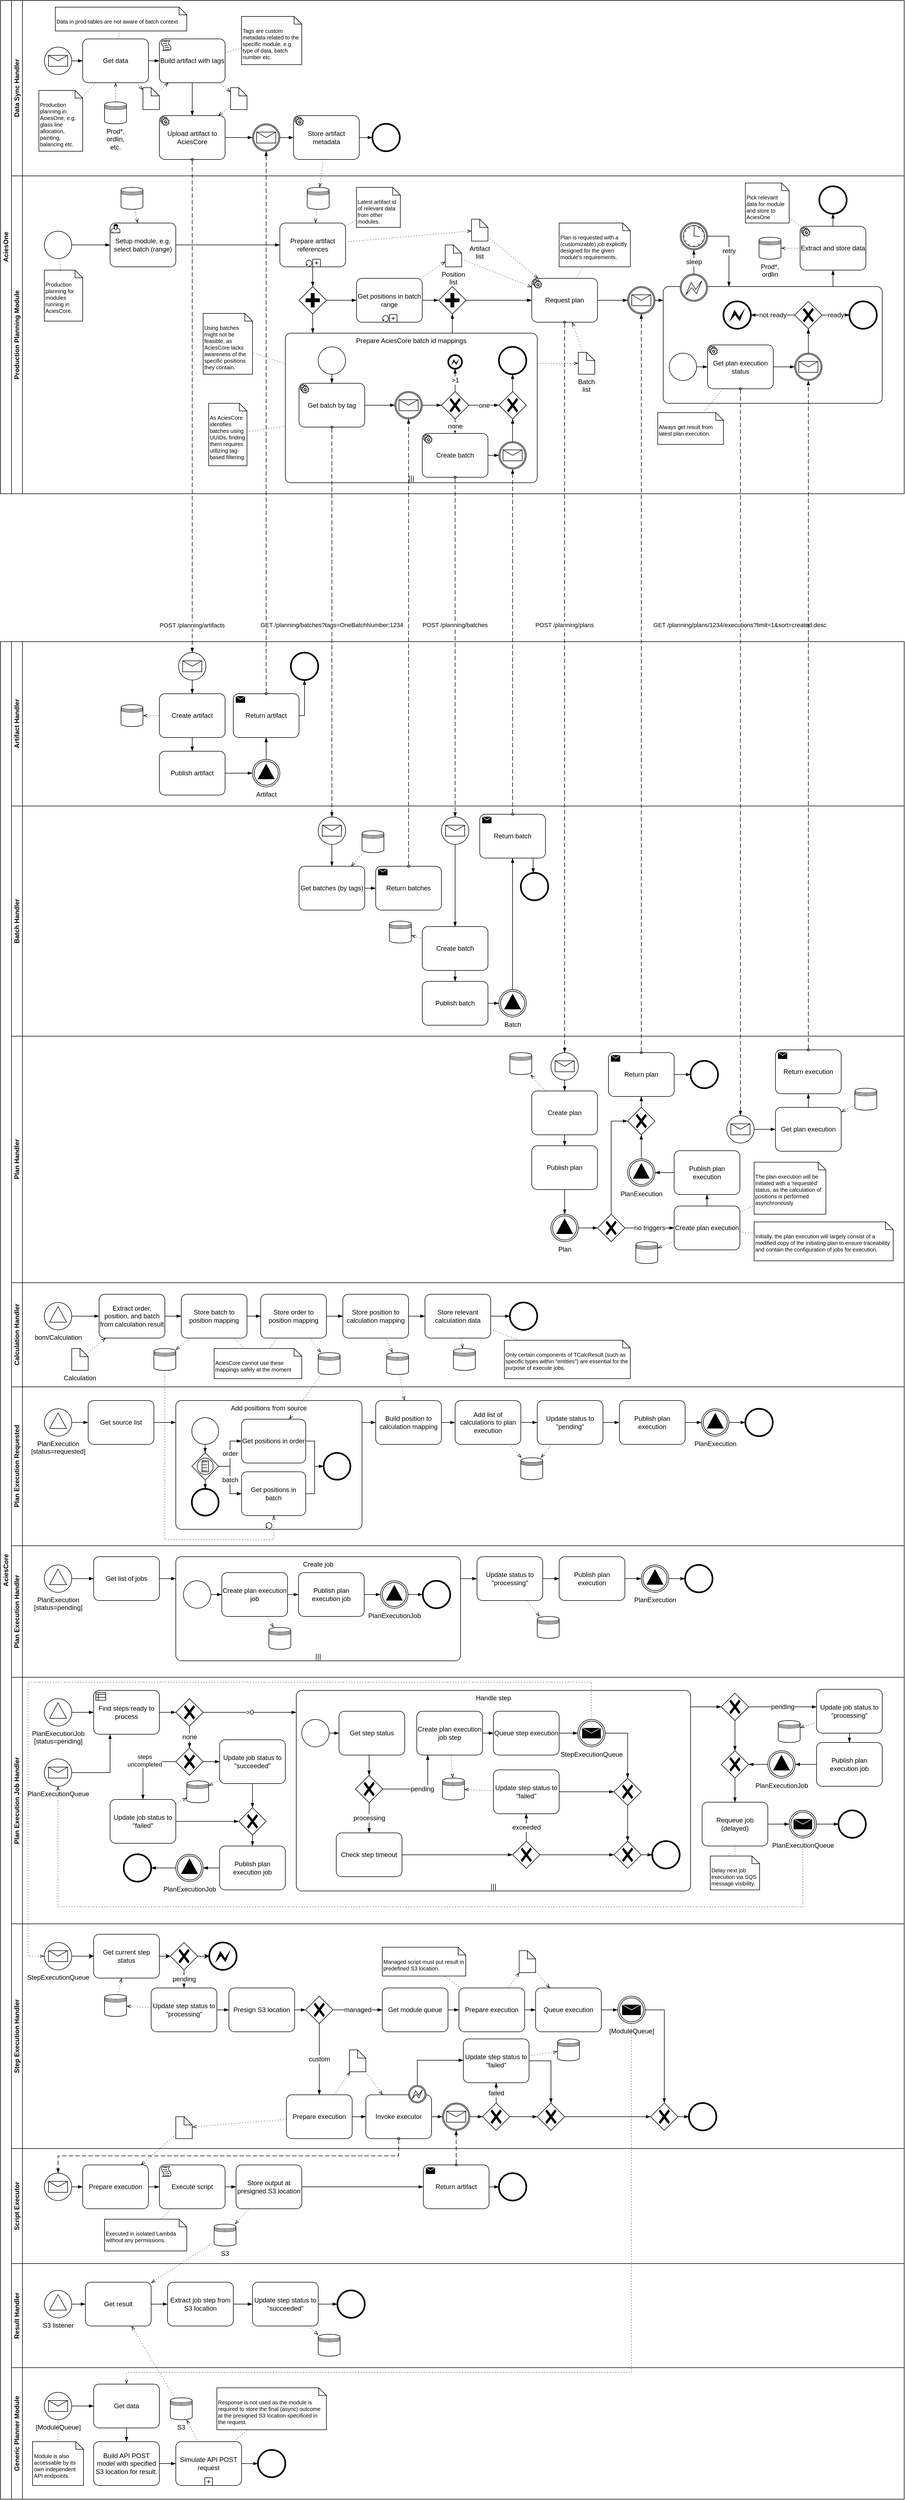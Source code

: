<mxfile version="21.6.8" type="device">
  <diagram name="Page-1" id="pT9zCR7jW5yzUa4xEAgO">
    <mxGraphModel dx="1562" dy="2078" grid="1" gridSize="10" guides="1" tooltips="1" connect="1" arrows="1" fold="1" page="1" pageScale="1" pageWidth="1654" pageHeight="1169" math="0" shadow="0">
      <root>
        <mxCell id="0" />
        <mxCell id="1" parent="0" />
        <mxCell id="U1KqUVC1e1E0VkJmuzpn-1" value="AciesOne" style="swimlane;html=1;childLayout=stackLayout;resizeParent=1;resizeParentMax=0;horizontal=0;startSize=20;horizontalStack=0;" parent="1" vertex="1">
          <mxGeometry y="-1169" width="1650" height="900" as="geometry" />
        </mxCell>
        <mxCell id="U1KqUVC1e1E0VkJmuzpn-2" value="Data Sync Handler" style="swimlane;html=1;startSize=20;horizontal=0;" parent="U1KqUVC1e1E0VkJmuzpn-1" vertex="1">
          <mxGeometry x="20" width="1630" height="320" as="geometry" />
        </mxCell>
        <mxCell id="U1KqUVC1e1E0VkJmuzpn-3" value="" style="shape=mxgraph.bpmn.event;html=1;verticalLabelPosition=bottom;labelBackgroundColor=#ffffff;verticalAlign=top;align=center;outlineConnect=0;aspect=fixed;outline=standard;symbol=message;points=[[0.145,0.145,0],[0.5,0,0],[0.855,0.145,0],[1,0.5,0],[0.855,0.855,0],[0.5,1,0],[0.145,0.855,0],[0,0.5,0]];perimeter=ellipsePerimeter;" parent="U1KqUVC1e1E0VkJmuzpn-2" vertex="1">
          <mxGeometry x="60" y="85" width="50" height="50" as="geometry" />
        </mxCell>
        <mxCell id="U1KqUVC1e1E0VkJmuzpn-28" value="" style="edgeStyle=elbowEdgeStyle;fontSize=12;html=1;endArrow=blockThin;endFill=1;rounded=0;" parent="U1KqUVC1e1E0VkJmuzpn-2" source="U1KqUVC1e1E0VkJmuzpn-90" target="U1KqUVC1e1E0VkJmuzpn-86" edge="1">
          <mxGeometry width="160" relative="1" as="geometry">
            <mxPoint x="50" y="297" as="sourcePoint" />
            <mxPoint x="280" y="427" as="targetPoint" />
          </mxGeometry>
        </mxCell>
        <mxCell id="U1KqUVC1e1E0VkJmuzpn-35" value="" style="edgeStyle=elbowEdgeStyle;fontSize=12;html=1;endArrow=blockThin;endFill=1;rounded=0;" parent="U1KqUVC1e1E0VkJmuzpn-2" source="U1KqUVC1e1E0VkJmuzpn-3" target="c-N2GnIyo7EjWN-7pbOH-3" edge="1">
          <mxGeometry width="160" relative="1" as="geometry">
            <mxPoint x="160" y="417" as="sourcePoint" />
            <mxPoint x="110" y="110" as="targetPoint" />
          </mxGeometry>
        </mxCell>
        <mxCell id="U1KqUVC1e1E0VkJmuzpn-51" value="Prod*, ordlin, etc." style="shape=datastore;whiteSpace=wrap;html=1;labelPosition=center;verticalLabelPosition=bottom;align=center;verticalAlign=top;aspect=fixed;" parent="U1KqUVC1e1E0VkJmuzpn-2" vertex="1">
          <mxGeometry x="170" y="185" width="40" height="40" as="geometry" />
        </mxCell>
        <mxCell id="U1KqUVC1e1E0VkJmuzpn-52" value="" style="fontSize=12;html=1;endFill=0;startFill=0;endSize=6;startSize=6;dashed=1;dashPattern=1 4;endArrow=openThin;startArrow=none;rounded=0;elbow=vertical;" parent="U1KqUVC1e1E0VkJmuzpn-2" source="U1KqUVC1e1E0VkJmuzpn-51" target="c-N2GnIyo7EjWN-7pbOH-3" edge="1">
          <mxGeometry width="160" relative="1" as="geometry">
            <mxPoint x="-232" y="54" as="sourcePoint" />
            <mxPoint x="110" y="77.273" as="targetPoint" />
          </mxGeometry>
        </mxCell>
        <mxCell id="U1KqUVC1e1E0VkJmuzpn-53" value="" style="shape=mxgraph.bpmn.data;labelPosition=center;verticalLabelPosition=bottom;align=center;verticalAlign=top;whiteSpace=wrap;size=15;html=1;fontFamily=Helvetica;fontSize=12;fontColor=default;strokeColor=default;fillColor=default;" parent="U1KqUVC1e1E0VkJmuzpn-2" vertex="1">
          <mxGeometry x="240.0" y="159" width="30" height="40" as="geometry" />
        </mxCell>
        <mxCell id="U1KqUVC1e1E0VkJmuzpn-54" value="" style="fontSize=12;html=1;endFill=0;startFill=0;endSize=6;startSize=6;dashed=1;dashPattern=1 4;endArrow=openThin;startArrow=none;rounded=0;" parent="U1KqUVC1e1E0VkJmuzpn-2" source="c-N2GnIyo7EjWN-7pbOH-3" target="U1KqUVC1e1E0VkJmuzpn-53" edge="1">
          <mxGeometry width="160" relative="1" as="geometry">
            <mxPoint x="190" y="150" as="sourcePoint" />
            <mxPoint x="506" y="639" as="targetPoint" />
          </mxGeometry>
        </mxCell>
        <mxCell id="U1KqUVC1e1E0VkJmuzpn-86" value="Upload artifact to AciesCore" style="shape=mxgraph.bpmn.task;whiteSpace=wrap;rectStyle=rounded;size=10;taskMarker=service;points=[[0.25,0,0],[0.5,0,0],[0.75,0,0],[1,0.25,0],[1,0.5,0],[1,0.75,0],[0.75,1,0],[0.5,1,0],[0.25,1,0],[0,0.75,0],[0,0.5,0],[0,0.25,0]];html=1;container=1;expand=0;collapsible=0;" parent="U1KqUVC1e1E0VkJmuzpn-2" vertex="1">
          <mxGeometry x="270" y="210" width="120" height="80" as="geometry" />
        </mxCell>
        <mxCell id="U1KqUVC1e1E0VkJmuzpn-87" value="" style="points=[[0.145,0.145,0],[0.5,0,0],[0.855,0.145,0],[1,0.5,0],[0.855,0.855,0],[0.5,1,0],[0.145,0.855,0],[0,0.5,0]];shape=mxgraph.bpmn.event;html=1;verticalLabelPosition=bottom;labelBackgroundColor=#ffffff;verticalAlign=top;align=center;perimeter=ellipsePerimeter;outlineConnect=0;aspect=fixed;outline=catching;symbol=message;" parent="U1KqUVC1e1E0VkJmuzpn-2" vertex="1">
          <mxGeometry x="440" y="225" width="50" height="50" as="geometry" />
        </mxCell>
        <mxCell id="U1KqUVC1e1E0VkJmuzpn-90" value="Build artifact with tags" style="shape=mxgraph.bpmn.task;whiteSpace=wrap;rectStyle=rounded;size=10;taskMarker=script;points=[[0.25,0,0],[0.5,0,0],[0.75,0,0],[1,0.25,0],[1,0.5,0],[1,0.75,0],[0.75,1,0],[0.5,1,0],[0.25,1,0],[0,0.75,0],[0,0.5,0],[0,0.25,0]];html=1;container=1;expand=0;collapsible=0;" parent="U1KqUVC1e1E0VkJmuzpn-2" vertex="1">
          <mxGeometry x="270" y="70" width="120" height="80" as="geometry" />
        </mxCell>
        <mxCell id="U1KqUVC1e1E0VkJmuzpn-91" value="" style="edgeStyle=elbowEdgeStyle;fontSize=12;html=1;endArrow=blockThin;endFill=1;rounded=0;" parent="U1KqUVC1e1E0VkJmuzpn-2" source="c-N2GnIyo7EjWN-7pbOH-3" target="U1KqUVC1e1E0VkJmuzpn-90" edge="1">
          <mxGeometry width="160" relative="1" as="geometry">
            <mxPoint x="230" y="110" as="sourcePoint" />
            <mxPoint x="330" y="-717" as="targetPoint" />
          </mxGeometry>
        </mxCell>
        <mxCell id="U1KqUVC1e1E0VkJmuzpn-92" value="" style="fontSize=12;html=1;endFill=0;startFill=0;endSize=6;startSize=6;dashed=1;dashPattern=1 4;endArrow=openThin;startArrow=none;rounded=0;" parent="U1KqUVC1e1E0VkJmuzpn-2" source="U1KqUVC1e1E0VkJmuzpn-53" target="U1KqUVC1e1E0VkJmuzpn-90" edge="1">
          <mxGeometry width="160" relative="1" as="geometry">
            <mxPoint x="97" y="167" as="sourcePoint" />
            <mxPoint x="506" y="639" as="targetPoint" />
          </mxGeometry>
        </mxCell>
        <mxCell id="U1KqUVC1e1E0VkJmuzpn-93" value="" style="shape=mxgraph.bpmn.data;labelPosition=center;verticalLabelPosition=bottom;align=center;verticalAlign=top;whiteSpace=wrap;size=15;html=1;fontFamily=Helvetica;fontSize=12;fontColor=default;strokeColor=default;fillColor=default;" parent="U1KqUVC1e1E0VkJmuzpn-2" vertex="1">
          <mxGeometry x="400.0" y="159" width="30" height="40" as="geometry" />
        </mxCell>
        <mxCell id="U1KqUVC1e1E0VkJmuzpn-94" value="" style="fontSize=12;html=1;endFill=0;startFill=0;endSize=6;startSize=6;dashed=1;dashPattern=1 4;endArrow=openThin;startArrow=none;rounded=0;" parent="U1KqUVC1e1E0VkJmuzpn-2" source="U1KqUVC1e1E0VkJmuzpn-90" target="U1KqUVC1e1E0VkJmuzpn-93" edge="1">
          <mxGeometry width="160" relative="1" as="geometry">
            <mxPoint x="167" y="167" as="sourcePoint" />
            <mxPoint x="576" y="639" as="targetPoint" />
          </mxGeometry>
        </mxCell>
        <mxCell id="U1KqUVC1e1E0VkJmuzpn-95" value="" style="fontSize=12;html=1;endFill=0;startFill=0;endSize=6;startSize=6;dashed=1;dashPattern=1 4;endArrow=openThin;startArrow=none;rounded=0;" parent="U1KqUVC1e1E0VkJmuzpn-2" source="U1KqUVC1e1E0VkJmuzpn-93" target="U1KqUVC1e1E0VkJmuzpn-86" edge="1">
          <mxGeometry width="160" relative="1" as="geometry">
            <mxPoint x="167" y="167" as="sourcePoint" />
            <mxPoint x="576" y="639" as="targetPoint" />
          </mxGeometry>
        </mxCell>
        <mxCell id="U1KqUVC1e1E0VkJmuzpn-106" value="Store artifact metadata" style="shape=mxgraph.bpmn.task;whiteSpace=wrap;rectStyle=rounded;size=10;taskMarker=service;points=[[0.25,0,0],[0.5,0,0],[0.75,0,0],[1,0.25,0],[1,0.5,0],[1,0.75,0],[0.75,1,0],[0.5,1,0],[0.25,1,0],[0,0.75,0],[0,0.5,0],[0,0.25,0]];html=1;container=1;expand=0;collapsible=0;" parent="U1KqUVC1e1E0VkJmuzpn-2" vertex="1">
          <mxGeometry x="515" y="210" width="120" height="80" as="geometry" />
        </mxCell>
        <mxCell id="U1KqUVC1e1E0VkJmuzpn-107" value="" style="edgeStyle=elbowEdgeStyle;fontSize=12;html=1;endArrow=blockThin;endFill=1;rounded=0;" parent="U1KqUVC1e1E0VkJmuzpn-2" source="U1KqUVC1e1E0VkJmuzpn-87" target="U1KqUVC1e1E0VkJmuzpn-106" edge="1">
          <mxGeometry width="160" relative="1" as="geometry">
            <mxPoint x="-45" y="279" as="sourcePoint" />
            <mxPoint x="185" y="409" as="targetPoint" />
          </mxGeometry>
        </mxCell>
        <mxCell id="U1KqUVC1e1E0VkJmuzpn-111" value="" style="points=[[0.145,0.145,0],[0.5,0,0],[0.855,0.145,0],[1,0.5,0],[0.855,0.855,0],[0.5,1,0],[0.145,0.855,0],[0,0.5,0]];shape=mxgraph.bpmn.event;html=1;verticalLabelPosition=bottom;labelBackgroundColor=#ffffff;verticalAlign=top;align=center;perimeter=ellipsePerimeter;outlineConnect=0;aspect=fixed;outline=end;symbol=terminate2;" parent="U1KqUVC1e1E0VkJmuzpn-2" vertex="1">
          <mxGeometry x="659" y="225" width="50" height="50" as="geometry" />
        </mxCell>
        <mxCell id="U1KqUVC1e1E0VkJmuzpn-112" value="" style="edgeStyle=elbowEdgeStyle;fontSize=12;html=1;endArrow=blockThin;endFill=1;rounded=0;" parent="U1KqUVC1e1E0VkJmuzpn-2" source="U1KqUVC1e1E0VkJmuzpn-106" target="U1KqUVC1e1E0VkJmuzpn-111" edge="1">
          <mxGeometry width="160" relative="1" as="geometry">
            <mxPoint x="-45" y="279" as="sourcePoint" />
            <mxPoint x="185" y="409" as="targetPoint" />
          </mxGeometry>
        </mxCell>
        <mxCell id="U1KqUVC1e1E0VkJmuzpn-121" value="Tags are custom metadata related to the specific module, e.g. type of data, batch number etc." style="shape=note2;boundedLbl=1;whiteSpace=wrap;html=1;size=14;verticalAlign=top;align=left;fontSize=10;horizontal=1;" parent="U1KqUVC1e1E0VkJmuzpn-2" vertex="1">
          <mxGeometry x="420" y="29" width="110" height="88" as="geometry" />
        </mxCell>
        <mxCell id="U1KqUVC1e1E0VkJmuzpn-122" value="" style="endArrow=none;dashed=1;html=1;dashPattern=1 4;strokeWidth=1;rounded=0;" parent="U1KqUVC1e1E0VkJmuzpn-2" source="U1KqUVC1e1E0VkJmuzpn-90" target="U1KqUVC1e1E0VkJmuzpn-121" edge="1">
          <mxGeometry width="50" height="50" relative="1" as="geometry">
            <mxPoint x="360" y="407" as="sourcePoint" />
            <mxPoint x="410" y="357" as="targetPoint" />
          </mxGeometry>
        </mxCell>
        <mxCell id="U1KqUVC1e1E0VkJmuzpn-125" value="Production planning in AciesOne, e.g. glass line allocation, painting, balancing etc." style="shape=note2;boundedLbl=1;whiteSpace=wrap;html=1;size=14;verticalAlign=top;align=left;fontSize=10;horizontal=1;" parent="U1KqUVC1e1E0VkJmuzpn-2" vertex="1">
          <mxGeometry x="50" y="164" width="80" height="111" as="geometry" />
        </mxCell>
        <mxCell id="U1KqUVC1e1E0VkJmuzpn-126" value="" style="endArrow=none;dashed=1;html=1;dashPattern=1 4;strokeWidth=1;rounded=0;" parent="U1KqUVC1e1E0VkJmuzpn-2" source="c-N2GnIyo7EjWN-7pbOH-3" target="U1KqUVC1e1E0VkJmuzpn-125" edge="1">
          <mxGeometry width="50" height="50" relative="1" as="geometry">
            <mxPoint x="151.116" y="150" as="sourcePoint" />
            <mxPoint y="542" as="targetPoint" />
          </mxGeometry>
        </mxCell>
        <mxCell id="U1KqUVC1e1E0VkJmuzpn-169" value="" style="edgeStyle=elbowEdgeStyle;fontSize=12;html=1;endArrow=blockThin;endFill=1;rounded=0;" parent="U1KqUVC1e1E0VkJmuzpn-2" source="U1KqUVC1e1E0VkJmuzpn-86" target="U1KqUVC1e1E0VkJmuzpn-87" edge="1">
          <mxGeometry width="160" relative="1" as="geometry">
            <mxPoint x="50" y="297" as="sourcePoint" />
            <mxPoint x="280" y="427" as="targetPoint" />
          </mxGeometry>
        </mxCell>
        <mxCell id="c-N2GnIyo7EjWN-7pbOH-3" value="Get data" style="points=[[0.25,0,0],[0.5,0,0],[0.75,0,0],[1,0.25,0],[1,0.5,0],[1,0.75,0],[0.75,1,0],[0.5,1,0],[0.25,1,0],[0,0.75,0],[0,0.5,0],[0,0.25,0]];shape=mxgraph.bpmn.task;whiteSpace=wrap;rectStyle=rounded;size=10;html=1;container=1;expand=0;collapsible=0;taskMarker=abstract;" parent="U1KqUVC1e1E0VkJmuzpn-2" vertex="1">
          <mxGeometry x="130" y="70" width="120" height="80" as="geometry" />
        </mxCell>
        <mxCell id="c-N2GnIyo7EjWN-7pbOH-13" value="Data in prod-tables are not aware of batch context" style="shape=note2;boundedLbl=1;whiteSpace=wrap;html=1;size=14;verticalAlign=top;align=left;fontSize=10;horizontal=1;" parent="U1KqUVC1e1E0VkJmuzpn-2" vertex="1">
          <mxGeometry x="80" y="12" width="240" height="43.5" as="geometry" />
        </mxCell>
        <mxCell id="c-N2GnIyo7EjWN-7pbOH-14" value="" style="endArrow=none;dashed=1;html=1;dashPattern=1 4;strokeWidth=1;rounded=0;" parent="U1KqUVC1e1E0VkJmuzpn-2" source="c-N2GnIyo7EjWN-7pbOH-3" target="c-N2GnIyo7EjWN-7pbOH-13" edge="1">
          <mxGeometry width="50" height="50" relative="1" as="geometry">
            <mxPoint x="140" y="28" as="sourcePoint" />
            <mxPoint x="170" y="299" as="targetPoint" />
          </mxGeometry>
        </mxCell>
        <mxCell id="U1KqUVC1e1E0VkJmuzpn-146" value="Production Planning Module" style="swimlane;startSize=20;horizontal=0;html=1;whiteSpace=wrap;glass=0;" parent="U1KqUVC1e1E0VkJmuzpn-1" vertex="1">
          <mxGeometry x="20" y="320" width="1630" height="580" as="geometry" />
        </mxCell>
        <mxCell id="U1KqUVC1e1E0VkJmuzpn-147" value="" style="shape=mxgraph.bpmn.event;html=1;verticalLabelPosition=bottom;labelBackgroundColor=#ffffff;verticalAlign=top;align=center;outlineConnect=0;aspect=fixed;outline=standard;symbol=general;points=[[0.145,0.145,0],[0.5,0,0],[0.855,0.145,0],[1,0.5,0],[0.855,0.855,0],[0.5,1,0],[0.145,0.855,0],[0,0.5,0]];perimeter=ellipsePerimeter;" parent="U1KqUVC1e1E0VkJmuzpn-146" vertex="1">
          <mxGeometry x="60" y="101" width="50" height="50" as="geometry" />
        </mxCell>
        <mxCell id="U1KqUVC1e1E0VkJmuzpn-148" value="" style="edgeStyle=elbowEdgeStyle;fontSize=12;html=1;endArrow=blockThin;endFill=1;rounded=0;" parent="U1KqUVC1e1E0VkJmuzpn-146" source="DfhggYcTa8mBUIoW5Y_f-79" target="U1KqUVC1e1E0VkJmuzpn-181" edge="1">
          <mxGeometry width="160" relative="1" as="geometry">
            <mxPoint x="550" y="167" as="sourcePoint" />
            <mxPoint x="550" y="187" as="targetPoint" />
          </mxGeometry>
        </mxCell>
        <mxCell id="U1KqUVC1e1E0VkJmuzpn-153" value="" style="edgeStyle=elbowEdgeStyle;fontSize=12;html=1;endArrow=blockThin;endFill=1;rounded=0;" parent="U1KqUVC1e1E0VkJmuzpn-146" source="uKxJgO5xpR6dhFuR6hYP-8" target="c-N2GnIyo7EjWN-7pbOH-4" edge="1">
          <mxGeometry width="160" relative="1" as="geometry">
            <mxPoint x="640" y="434" as="sourcePoint" />
            <mxPoint x="550" y="127" as="targetPoint" />
          </mxGeometry>
        </mxCell>
        <mxCell id="U1KqUVC1e1E0VkJmuzpn-158" value="Artifact list" style="shape=mxgraph.bpmn.data;labelPosition=center;verticalLabelPosition=bottom;align=center;verticalAlign=top;whiteSpace=wrap;size=15;html=1;fontFamily=Helvetica;fontSize=12;fontColor=default;strokeColor=default;fillColor=default;" parent="U1KqUVC1e1E0VkJmuzpn-146" vertex="1">
          <mxGeometry x="840" y="79" width="30" height="40" as="geometry" />
        </mxCell>
        <mxCell id="U1KqUVC1e1E0VkJmuzpn-159" value="" style="fontSize=12;html=1;endFill=0;startFill=0;endSize=6;startSize=6;dashed=1;dashPattern=1 4;endArrow=openThin;startArrow=none;rounded=0;" parent="U1KqUVC1e1E0VkJmuzpn-146" source="c-N2GnIyo7EjWN-7pbOH-4" target="U1KqUVC1e1E0VkJmuzpn-158" edge="1">
          <mxGeometry width="160" relative="1" as="geometry">
            <mxPoint x="610" y="142.824" as="sourcePoint" />
            <mxPoint x="1003" y="656" as="targetPoint" />
          </mxGeometry>
        </mxCell>
        <mxCell id="U1KqUVC1e1E0VkJmuzpn-161" value="" style="shape=datastore;whiteSpace=wrap;html=1;labelPosition=center;verticalLabelPosition=bottom;align=center;verticalAlign=top;aspect=fixed;" parent="U1KqUVC1e1E0VkJmuzpn-146" vertex="1">
          <mxGeometry x="540" y="21" width="40" height="40" as="geometry" />
        </mxCell>
        <mxCell id="U1KqUVC1e1E0VkJmuzpn-162" value="" style="fontSize=12;html=1;endFill=0;startFill=0;endSize=6;startSize=6;dashed=1;dashPattern=1 4;endArrow=openThin;startArrow=none;rounded=0;elbow=vertical;" parent="U1KqUVC1e1E0VkJmuzpn-146" source="U1KqUVC1e1E0VkJmuzpn-161" target="c-N2GnIyo7EjWN-7pbOH-4" edge="1">
          <mxGeometry width="160" relative="1" as="geometry">
            <mxPoint x="268" y="71" as="sourcePoint" />
            <mxPoint x="527.778" y="87" as="targetPoint" />
          </mxGeometry>
        </mxCell>
        <mxCell id="U1KqUVC1e1E0VkJmuzpn-202" value="Batch list" style="shape=mxgraph.bpmn.data;labelPosition=center;verticalLabelPosition=bottom;align=center;verticalAlign=top;whiteSpace=wrap;size=15;html=1;fontFamily=Helvetica;fontSize=12;fontColor=default;strokeColor=default;fillColor=default;" parent="U1KqUVC1e1E0VkJmuzpn-146" vertex="1">
          <mxGeometry x="1035" y="322" width="30" height="40" as="geometry" />
        </mxCell>
        <mxCell id="U1KqUVC1e1E0VkJmuzpn-204" value="" style="fontSize=12;html=1;endFill=0;startFill=0;endSize=6;startSize=6;dashed=1;dashPattern=1 4;endArrow=openThin;startArrow=none;rounded=0;edgeStyle=elbowEdgeStyle;elbow=vertical;" parent="U1KqUVC1e1E0VkJmuzpn-146" source="U1KqUVC1e1E0VkJmuzpn-181" target="U1KqUVC1e1E0VkJmuzpn-202" edge="1">
          <mxGeometry width="160" relative="1" as="geometry">
            <mxPoint x="610" y="97" as="sourcePoint" />
            <mxPoint x="1003" y="586" as="targetPoint" />
          </mxGeometry>
        </mxCell>
        <mxCell id="U1KqUVC1e1E0VkJmuzpn-170" value="" style="points=[[0.145,0.145,0],[0.5,0,0],[0.855,0.145,0],[1,0.5,0],[0.855,0.855,0],[0.5,1,0],[0.145,0.855,0],[0,0.5,0]];shape=mxgraph.bpmn.event;html=1;verticalLabelPosition=bottom;labelBackgroundColor=#ffffff;verticalAlign=top;align=center;perimeter=ellipsePerimeter;outlineConnect=0;aspect=fixed;outline=catching;symbol=message;" parent="U1KqUVC1e1E0VkJmuzpn-146" vertex="1">
          <mxGeometry x="1125" y="202" width="50" height="50" as="geometry" />
        </mxCell>
        <mxCell id="U1KqUVC1e1E0VkJmuzpn-171" value="" style="fontSize=12;html=1;endArrow=blockThin;endFill=1;rounded=0;edgeStyle=elbowEdgeStyle;" parent="U1KqUVC1e1E0VkJmuzpn-146" source="U1KqUVC1e1E0VkJmuzpn-181" target="DfhggYcTa8mBUIoW5Y_f-83" edge="1">
          <mxGeometry width="160" relative="1" as="geometry">
            <mxPoint x="650" y="257" as="sourcePoint" />
            <mxPoint x="960" y="419" as="targetPoint" />
          </mxGeometry>
        </mxCell>
        <mxCell id="U1KqUVC1e1E0VkJmuzpn-177" value="&lt;span style=&quot;color: rgb(0, 0, 0); font-family: Helvetica; font-size: 12px; font-style: normal; font-variant-ligatures: normal; font-variant-caps: normal; font-weight: 400; letter-spacing: normal; orphans: 2; text-align: center; text-indent: 0px; text-transform: none; widows: 2; word-spacing: 0px; -webkit-text-stroke-width: 0px; background-color: rgb(251, 251, 251); text-decoration-thickness: initial; text-decoration-style: initial; text-decoration-color: initial; float: none; display: inline !important;&quot;&gt;Request plan&lt;/span&gt;" style="points=[[0.25,0,0],[0.5,0,0],[0.75,0,0],[1,0.25,0],[1,0.5,0],[1,0.75,0],[0.75,1,0],[0.5,1,0],[0.25,1,0],[0,0.75,0],[0,0.5,0],[0,0.25,0]];shape=mxgraph.bpmn.task;whiteSpace=wrap;rectStyle=rounded;size=10;html=1;container=1;expand=0;collapsible=0;taskMarker=service;" parent="U1KqUVC1e1E0VkJmuzpn-146" vertex="1">
          <mxGeometry x="950" y="187" width="120" height="80" as="geometry" />
        </mxCell>
        <mxCell id="U1KqUVC1e1E0VkJmuzpn-208" value="" style="edgeStyle=elbowEdgeStyle;fontSize=12;html=1;endArrow=blockThin;endFill=1;rounded=0;" parent="U1KqUVC1e1E0VkJmuzpn-146" source="U1KqUVC1e1E0VkJmuzpn-177" target="U1KqUVC1e1E0VkJmuzpn-170" edge="1">
          <mxGeometry width="160" relative="1" as="geometry">
            <mxPoint x="680" y="100.5" as="sourcePoint" />
            <mxPoint x="680" y="130.5" as="targetPoint" />
          </mxGeometry>
        </mxCell>
        <mxCell id="U1KqUVC1e1E0VkJmuzpn-233" value="" style="points=[[0.145,0.145,0],[0.5,0,0],[0.855,0.145,0],[1,0.5,0],[0.855,0.855,0],[0.5,1,0],[0.145,0.855,0],[0,0.5,0]];shape=mxgraph.bpmn.event;html=1;verticalLabelPosition=bottom;labelBackgroundColor=#ffffff;verticalAlign=top;align=center;perimeter=ellipsePerimeter;outlineConnect=0;aspect=fixed;outline=end;symbol=terminate2;" parent="U1KqUVC1e1E0VkJmuzpn-146" vertex="1">
          <mxGeometry x="1474.996" y="19" width="50" height="50" as="geometry" />
        </mxCell>
        <mxCell id="U1KqUVC1e1E0VkJmuzpn-234" value="" style="edgeStyle=elbowEdgeStyle;fontSize=12;html=1;endArrow=blockThin;endFill=1;rounded=0;elbow=vertical;" parent="U1KqUVC1e1E0VkJmuzpn-146" source="U1KqUVC1e1E0VkJmuzpn-170" target="U1KqUVC1e1E0VkJmuzpn-276" edge="1">
          <mxGeometry width="160" relative="1" as="geometry">
            <mxPoint x="680" y="100.5" as="sourcePoint" />
            <mxPoint x="1200" y="365" as="targetPoint" />
          </mxGeometry>
        </mxCell>
        <mxCell id="U1KqUVC1e1E0VkJmuzpn-244" value="" style="fontSize=12;html=1;endFill=0;startFill=0;endSize=6;startSize=6;dashed=1;dashPattern=1 4;endArrow=openThin;startArrow=none;rounded=0;" parent="U1KqUVC1e1E0VkJmuzpn-146" source="U1KqUVC1e1E0VkJmuzpn-202" target="U1KqUVC1e1E0VkJmuzpn-177" edge="1">
          <mxGeometry width="160" relative="1" as="geometry">
            <mxPoint x="550" y="97" as="sourcePoint" />
            <mxPoint x="943" y="586" as="targetPoint" />
          </mxGeometry>
        </mxCell>
        <mxCell id="U1KqUVC1e1E0VkJmuzpn-245" value="" style="fontSize=12;html=1;endFill=0;startFill=0;endSize=6;startSize=6;dashed=1;dashPattern=1 4;endArrow=openThin;startArrow=none;rounded=0;" parent="U1KqUVC1e1E0VkJmuzpn-146" source="DfhggYcTa8mBUIoW5Y_f-82" target="U1KqUVC1e1E0VkJmuzpn-177" edge="1">
          <mxGeometry width="160" relative="1" as="geometry">
            <mxPoint x="550" y="97" as="sourcePoint" />
            <mxPoint x="943" y="586" as="targetPoint" />
          </mxGeometry>
        </mxCell>
        <mxCell id="U1KqUVC1e1E0VkJmuzpn-268" value="" style="edgeStyle=elbowEdgeStyle;fontSize=12;html=1;endArrow=blockThin;endFill=1;rounded=0;" parent="U1KqUVC1e1E0VkJmuzpn-146" source="U1KqUVC1e1E0VkJmuzpn-287" target="U1KqUVC1e1E0VkJmuzpn-233" edge="1">
          <mxGeometry width="160" relative="1" as="geometry">
            <mxPoint x="1560" y="410" as="sourcePoint" />
            <mxPoint x="600" y="175.5" as="targetPoint" />
          </mxGeometry>
        </mxCell>
        <mxCell id="U1KqUVC1e1E0VkJmuzpn-288" value="" style="edgeStyle=elbowEdgeStyle;fontSize=12;html=1;endArrow=blockThin;endFill=1;rounded=0;" parent="U1KqUVC1e1E0VkJmuzpn-146" source="U1KqUVC1e1E0VkJmuzpn-276" target="U1KqUVC1e1E0VkJmuzpn-287" edge="1">
          <mxGeometry width="160" relative="1" as="geometry">
            <mxPoint x="1650" y="-198" as="sourcePoint" />
            <mxPoint x="1720" y="-198" as="targetPoint" />
          </mxGeometry>
        </mxCell>
        <mxCell id="U1KqUVC1e1E0VkJmuzpn-287" value="&lt;span style=&quot;color: rgb(0, 0, 0); font-family: Helvetica; font-size: 12px; font-style: normal; font-variant-ligatures: normal; font-variant-caps: normal; font-weight: 400; letter-spacing: normal; orphans: 2; text-align: center; text-indent: 0px; text-transform: none; widows: 2; word-spacing: 0px; -webkit-text-stroke-width: 0px; background-color: rgb(251, 251, 251); text-decoration-thickness: initial; text-decoration-style: initial; text-decoration-color: initial; float: none; display: inline !important;&quot;&gt;Extract and store data&lt;/span&gt;" style="points=[[0.25,0,0],[0.5,0,0],[0.75,0,0],[1,0.25,0],[1,0.5,0],[1,0.75,0],[0.75,1,0],[0.5,1,0],[0.25,1,0],[0,0.75,0],[0,0.5,0],[0,0.25,0]];shape=mxgraph.bpmn.task;whiteSpace=wrap;rectStyle=rounded;size=10;html=1;container=1;expand=0;collapsible=0;taskMarker=service;" parent="U1KqUVC1e1E0VkJmuzpn-146" vertex="1">
          <mxGeometry x="1440" y="92" width="120" height="80" as="geometry" />
        </mxCell>
        <mxCell id="U1KqUVC1e1E0VkJmuzpn-289" value="Prod*, ordlin" style="shape=datastore;whiteSpace=wrap;html=1;labelPosition=center;verticalLabelPosition=bottom;align=center;verticalAlign=top;aspect=fixed;" parent="U1KqUVC1e1E0VkJmuzpn-146" vertex="1">
          <mxGeometry x="1365" y="112" width="40" height="40" as="geometry" />
        </mxCell>
        <mxCell id="U1KqUVC1e1E0VkJmuzpn-290" value="" style="fontSize=12;html=1;endFill=0;startFill=0;endSize=6;startSize=6;dashed=1;dashPattern=1 4;endArrow=openThin;startArrow=none;rounded=0;elbow=vertical;" parent="U1KqUVC1e1E0VkJmuzpn-146" source="U1KqUVC1e1E0VkJmuzpn-287" target="U1KqUVC1e1E0VkJmuzpn-289" edge="1">
          <mxGeometry width="160" relative="1" as="geometry">
            <mxPoint x="1388" y="82" as="sourcePoint" />
            <mxPoint x="1405" y="74.174" as="targetPoint" />
          </mxGeometry>
        </mxCell>
        <mxCell id="c-N2GnIyo7EjWN-7pbOH-4" value="Prepare artifact references" style="points=[[0.25,0,0],[0.5,0,0],[0.75,0,0],[1,0.25,0],[1,0.5,0],[1,0.75,0],[0.75,1,0],[0.5,1,0],[0.25,1,0],[0,0.75,0],[0,0.5,0],[0,0.25,0]];shape=mxgraph.bpmn.task;whiteSpace=wrap;rectStyle=rounded;size=10;html=1;container=1;expand=0;collapsible=0;taskMarker=abstract;isLoopStandard=1;isLoopSub=1;" parent="U1KqUVC1e1E0VkJmuzpn-146" vertex="1">
          <mxGeometry x="490" y="86" width="120" height="80" as="geometry" />
        </mxCell>
        <mxCell id="c-N2GnIyo7EjWN-7pbOH-5" value="Latest artifact id of relevant data from other modules." style="shape=note2;boundedLbl=1;whiteSpace=wrap;html=1;size=14;verticalAlign=top;align=left;fontSize=10;horizontal=1;" parent="U1KqUVC1e1E0VkJmuzpn-146" vertex="1">
          <mxGeometry x="630" y="21" width="80" height="73" as="geometry" />
        </mxCell>
        <mxCell id="c-N2GnIyo7EjWN-7pbOH-6" value="" style="endArrow=none;dashed=1;html=1;dashPattern=1 4;strokeWidth=1;rounded=0;" parent="U1KqUVC1e1E0VkJmuzpn-146" source="c-N2GnIyo7EjWN-7pbOH-4" target="c-N2GnIyo7EjWN-7pbOH-5" edge="1">
          <mxGeometry width="50" height="50" relative="1" as="geometry">
            <mxPoint x="610" y="88" as="sourcePoint" />
            <mxPoint x="640" y="366" as="targetPoint" />
          </mxGeometry>
        </mxCell>
        <mxCell id="c-N2GnIyo7EjWN-7pbOH-106" value="" style="group" parent="U1KqUVC1e1E0VkJmuzpn-146" vertex="1" connectable="0">
          <mxGeometry x="1190" y="105" width="400" height="310" as="geometry" />
        </mxCell>
        <mxCell id="c-N2GnIyo7EjWN-7pbOH-12" value="" style="points=[[0.145,0.145,0],[0.5,0,0],[0.855,0.145,0],[1,0.5,0],[0.855,0.855,0],[0.5,1,0],[0.145,0.855,0],[0,0.5,0]];shape=mxgraph.bpmn.event;html=1;verticalLabelPosition=bottom;labelBackgroundColor=#ffffff;verticalAlign=top;align=center;perimeter=ellipsePerimeter;outlineConnect=0;aspect=fixed;outline=catching;symbol=timer;" parent="c-N2GnIyo7EjWN-7pbOH-106" vertex="1">
          <mxGeometry x="31" y="-20" width="50" height="50" as="geometry" />
        </mxCell>
        <mxCell id="c-N2GnIyo7EjWN-7pbOH-10" value="retry" style="edgeStyle=elbowEdgeStyle;fontSize=12;html=1;endArrow=blockThin;endFill=1;rounded=0;" parent="c-N2GnIyo7EjWN-7pbOH-106" source="c-N2GnIyo7EjWN-7pbOH-12" target="U1KqUVC1e1E0VkJmuzpn-276" edge="1">
          <mxGeometry width="160" relative="1" as="geometry">
            <mxPoint x="211" y="254" as="sourcePoint" />
            <mxPoint x="280" y="254" as="targetPoint" />
            <Array as="points">
              <mxPoint x="120" y="59" />
            </Array>
          </mxGeometry>
        </mxCell>
        <mxCell id="U1KqUVC1e1E0VkJmuzpn-276" value="" style="points=[[0.25,0,0],[0.5,0,0],[0.75,0,0],[1,0.25,0],[1,0.5,0],[1,0.75,0],[0.75,1,0],[0.5,1,0],[0.25,1,0],[0,0.75,0],[0,0.5,0],[0,0.25,0]];shape=mxgraph.bpmn.task;whiteSpace=wrap;rectStyle=rounded;size=10;html=1;container=0;expand=0;collapsible=0;taskMarker=abstract;" parent="c-N2GnIyo7EjWN-7pbOH-106" vertex="1">
          <mxGeometry y="97" width="400" height="213" as="geometry" />
        </mxCell>
        <mxCell id="U1KqUVC1e1E0VkJmuzpn-260" value="" style="points=[[0.145,0.145,0],[0.5,0,0],[0.855,0.145,0],[1,0.5,0],[0.855,0.855,0],[0.5,1,0],[0.145,0.855,0],[0,0.5,0]];shape=mxgraph.bpmn.event;html=1;verticalLabelPosition=bottom;labelBackgroundColor=#ffffff;verticalAlign=top;align=center;perimeter=ellipsePerimeter;outlineConnect=0;aspect=fixed;outline=standard;symbol=general;" parent="c-N2GnIyo7EjWN-7pbOH-106" vertex="1">
          <mxGeometry x="11" y="218.5" width="50" height="50" as="geometry" />
        </mxCell>
        <mxCell id="U1KqUVC1e1E0VkJmuzpn-262" value="Get plan execution status" style="shape=mxgraph.bpmn.task;whiteSpace=wrap;rectStyle=rounded;size=10;taskMarker=service;points=[[0.25,0,0],[0.5,0,0],[0.75,0,0],[1,0.25,0],[1,0.5,0],[1,0.75,0],[0.75,1,0],[0.5,1,0],[0.25,1,0],[0,0.75,0],[0,0.5,0],[0,0.25,0]];html=1;container=1;expand=0;collapsible=0;" parent="c-N2GnIyo7EjWN-7pbOH-106" vertex="1">
          <mxGeometry x="80.996" y="203.5" width="120" height="80" as="geometry" />
        </mxCell>
        <mxCell id="U1KqUVC1e1E0VkJmuzpn-263" value="" style="edgeStyle=elbowEdgeStyle;fontSize=12;html=1;endArrow=blockThin;endFill=1;rounded=0;" parent="c-N2GnIyo7EjWN-7pbOH-106" source="U1KqUVC1e1E0VkJmuzpn-262" target="U1KqUVC1e1E0VkJmuzpn-261" edge="1">
          <mxGeometry width="160" relative="1" as="geometry">
            <mxPoint x="396.135" y="52.5" as="sourcePoint" />
            <mxPoint x="396.135" y="82.5" as="targetPoint" />
          </mxGeometry>
        </mxCell>
        <mxCell id="U1KqUVC1e1E0VkJmuzpn-264" value="" style="edgeStyle=elbowEdgeStyle;fontSize=12;html=1;endArrow=blockThin;endFill=1;rounded=0;" parent="c-N2GnIyo7EjWN-7pbOH-106" source="U1KqUVC1e1E0VkJmuzpn-260" target="U1KqUVC1e1E0VkJmuzpn-262" edge="1">
          <mxGeometry width="160" relative="1" as="geometry">
            <mxPoint x="396.135" y="102" as="sourcePoint" />
            <mxPoint x="396.135" y="132" as="targetPoint" />
          </mxGeometry>
        </mxCell>
        <mxCell id="U1KqUVC1e1E0VkJmuzpn-272" value="" style="shape=mxgraph.bpmn.event;html=1;verticalLabelPosition=bottom;labelBackgroundColor=#ffffff;verticalAlign=top;align=center;outlineConnect=0;aspect=fixed;outline=end;symbol=error;points=[[0.145,0.145,0],[0.5,0,0],[0.855,0.145,0],[1,0.5,0],[0.855,0.855,0],[0.5,1,0],[0.145,0.855,0],[0,0.5,0]];perimeter=ellipsePerimeter;" parent="c-N2GnIyo7EjWN-7pbOH-106" vertex="1">
          <mxGeometry x="110" y="124" width="50" height="50" as="geometry" />
        </mxCell>
        <mxCell id="U1KqUVC1e1E0VkJmuzpn-273" value="not ready" style="edgeStyle=elbowEdgeStyle;fontSize=12;html=1;endArrow=blockThin;endFill=1;rounded=0;" parent="c-N2GnIyo7EjWN-7pbOH-106" source="U1KqUVC1e1E0VkJmuzpn-270" target="U1KqUVC1e1E0VkJmuzpn-272" edge="1">
          <mxGeometry width="160" relative="1" as="geometry">
            <mxPoint x="396.135" y="72.5" as="sourcePoint" />
            <mxPoint x="396.135" y="42.5" as="targetPoint" />
          </mxGeometry>
        </mxCell>
        <mxCell id="U1KqUVC1e1E0VkJmuzpn-261" value="" style="points=[[0.145,0.145,0],[0.5,0,0],[0.855,0.145,0],[1,0.5,0],[0.855,0.855,0],[0.5,1,0],[0.145,0.855,0],[0,0.5,0]];shape=mxgraph.bpmn.event;html=1;verticalLabelPosition=bottom;labelBackgroundColor=#ffffff;verticalAlign=top;align=center;perimeter=ellipsePerimeter;outlineConnect=0;aspect=fixed;outline=catching;symbol=message;" parent="c-N2GnIyo7EjWN-7pbOH-106" vertex="1">
          <mxGeometry x="239.998" y="218.5" width="50" height="50" as="geometry" />
        </mxCell>
        <mxCell id="U1KqUVC1e1E0VkJmuzpn-270" value="" style="points=[[0.25,0.25,0],[0.5,0,0],[0.75,0.25,0],[1,0.5,0],[0.75,0.75,0],[0.5,1,0],[0.25,0.75,0],[0,0.5,0]];shape=mxgraph.bpmn.gateway2;html=1;verticalLabelPosition=bottom;labelBackgroundColor=#ffffff;verticalAlign=top;align=center;perimeter=rhombusPerimeter;outlineConnect=0;outline=none;symbol=none;gwType=exclusive;" parent="c-N2GnIyo7EjWN-7pbOH-106" vertex="1">
          <mxGeometry x="240" y="124" width="50" height="50" as="geometry" />
        </mxCell>
        <mxCell id="U1KqUVC1e1E0VkJmuzpn-275" value="" style="edgeStyle=elbowEdgeStyle;fontSize=12;html=1;endArrow=blockThin;endFill=1;rounded=0;" parent="c-N2GnIyo7EjWN-7pbOH-106" source="U1KqUVC1e1E0VkJmuzpn-261" target="U1KqUVC1e1E0VkJmuzpn-270" edge="1">
          <mxGeometry width="160" relative="1" as="geometry">
            <mxPoint x="396.135" y="52.5" as="sourcePoint" />
            <mxPoint x="396.135" y="82.5" as="targetPoint" />
          </mxGeometry>
        </mxCell>
        <mxCell id="U1KqUVC1e1E0VkJmuzpn-265" value="" style="points=[[0.145,0.145,0],[0.5,0,0],[0.855,0.145,0],[1,0.5,0],[0.855,0.855,0],[0.5,1,0],[0.145,0.855,0],[0,0.5,0]];shape=mxgraph.bpmn.event;html=1;verticalLabelPosition=bottom;labelBackgroundColor=#ffffff;verticalAlign=top;align=center;perimeter=ellipsePerimeter;outlineConnect=0;aspect=fixed;outline=end;symbol=terminate2;" parent="c-N2GnIyo7EjWN-7pbOH-106" vertex="1">
          <mxGeometry x="339.996" y="124" width="50" height="50" as="geometry" />
        </mxCell>
        <mxCell id="U1KqUVC1e1E0VkJmuzpn-266" value="ready" style="edgeStyle=elbowEdgeStyle;fontSize=12;html=1;endArrow=blockThin;endFill=1;rounded=0;" parent="c-N2GnIyo7EjWN-7pbOH-106" source="U1KqUVC1e1E0VkJmuzpn-270" target="U1KqUVC1e1E0VkJmuzpn-265" edge="1">
          <mxGeometry width="160" relative="1" as="geometry">
            <mxPoint x="396.135" y="42.5" as="sourcePoint" />
            <mxPoint x="396.135" y="72.5" as="targetPoint" />
            <Array as="points">
              <mxPoint x="365" y="149" />
            </Array>
          </mxGeometry>
        </mxCell>
        <mxCell id="uKxJgO5xpR6dhFuR6hYP-1" value="Production planning for modules running in AciesCore." style="shape=note2;boundedLbl=1;whiteSpace=wrap;html=1;size=14;verticalAlign=top;align=left;fontSize=10;horizontal=1;" parent="U1KqUVC1e1E0VkJmuzpn-146" vertex="1">
          <mxGeometry x="60" y="172" width="70" height="93" as="geometry" />
        </mxCell>
        <mxCell id="uKxJgO5xpR6dhFuR6hYP-2" value="" style="endArrow=none;dashed=1;html=1;dashPattern=1 4;strokeWidth=1;rounded=0;" parent="U1KqUVC1e1E0VkJmuzpn-146" source="U1KqUVC1e1E0VkJmuzpn-147" target="uKxJgO5xpR6dhFuR6hYP-1" edge="1">
          <mxGeometry width="50" height="50" relative="1" as="geometry">
            <mxPoint x="135" y="147" as="sourcePoint" />
            <mxPoint x="-30" y="539" as="targetPoint" />
          </mxGeometry>
        </mxCell>
        <mxCell id="uKxJgO5xpR6dhFuR6hYP-4" value="Using batches might not be feasible, as AciesCore lacks awareness of the specific positions they contain." style="shape=note2;boundedLbl=1;whiteSpace=wrap;html=1;size=14;verticalAlign=top;align=left;fontSize=10;horizontal=1;" parent="U1KqUVC1e1E0VkJmuzpn-146" vertex="1">
          <mxGeometry x="350" y="251" width="90" height="111" as="geometry" />
        </mxCell>
        <mxCell id="uKxJgO5xpR6dhFuR6hYP-5" value="" style="endArrow=none;dashed=1;html=1;dashPattern=1 4;strokeWidth=1;rounded=0;" parent="U1KqUVC1e1E0VkJmuzpn-146" source="U1KqUVC1e1E0VkJmuzpn-181" target="uKxJgO5xpR6dhFuR6hYP-4" edge="1">
          <mxGeometry width="50" height="50" relative="1" as="geometry">
            <mxPoint x="650" y="193" as="sourcePoint" />
            <mxPoint x="680" y="467" as="targetPoint" />
          </mxGeometry>
        </mxCell>
        <mxCell id="uKxJgO5xpR6dhFuR6hYP-6" value="" style="shape=datastore;whiteSpace=wrap;html=1;labelPosition=center;verticalLabelPosition=bottom;align=center;verticalAlign=top;aspect=fixed;" parent="U1KqUVC1e1E0VkJmuzpn-146" vertex="1">
          <mxGeometry x="200" y="21" width="40" height="40" as="geometry" />
        </mxCell>
        <mxCell id="uKxJgO5xpR6dhFuR6hYP-7" value="" style="fontSize=12;html=1;endFill=0;startFill=0;endSize=6;startSize=6;dashed=1;dashPattern=1 4;endArrow=openThin;startArrow=none;rounded=0;elbow=vertical;" parent="U1KqUVC1e1E0VkJmuzpn-146" source="uKxJgO5xpR6dhFuR6hYP-6" target="uKxJgO5xpR6dhFuR6hYP-8" edge="1">
          <mxGeometry width="160" relative="1" as="geometry">
            <mxPoint x="148" y="262.5" as="sourcePoint" />
            <mxPoint x="490" y="241.769" as="targetPoint" />
          </mxGeometry>
        </mxCell>
        <mxCell id="uKxJgO5xpR6dhFuR6hYP-8" value="Setup module, e.g. select batch (range)" style="points=[[0.25,0,0],[0.5,0,0],[0.75,0,0],[1,0.25,0],[1,0.5,0],[1,0.75,0],[0.75,1,0],[0.5,1,0],[0.25,1,0],[0,0.75,0],[0,0.5,0],[0,0.25,0]];shape=mxgraph.bpmn.task;whiteSpace=wrap;rectStyle=rounded;size=10;html=1;container=1;expand=0;collapsible=0;taskMarker=user;" parent="U1KqUVC1e1E0VkJmuzpn-146" vertex="1">
          <mxGeometry x="180" y="86" width="120" height="80" as="geometry" />
        </mxCell>
        <mxCell id="uKxJgO5xpR6dhFuR6hYP-9" value="" style="edgeStyle=elbowEdgeStyle;fontSize=12;html=1;endArrow=blockThin;endFill=1;rounded=0;" parent="U1KqUVC1e1E0VkJmuzpn-146" source="U1KqUVC1e1E0VkJmuzpn-147" target="uKxJgO5xpR6dhFuR6hYP-8" edge="1">
          <mxGeometry width="160" relative="1" as="geometry">
            <mxPoint x="110" y="-723" as="sourcePoint" />
            <mxPoint x="510" y="-723" as="targetPoint" />
          </mxGeometry>
        </mxCell>
        <mxCell id="DfhggYcTa8mBUIoW5Y_f-78" value="" style="edgeStyle=elbowEdgeStyle;fontSize=12;html=1;endArrow=blockThin;endFill=1;rounded=0;" edge="1" parent="U1KqUVC1e1E0VkJmuzpn-146" source="c-N2GnIyo7EjWN-7pbOH-4" target="DfhggYcTa8mBUIoW5Y_f-79">
          <mxGeometry width="160" relative="1" as="geometry">
            <mxPoint x="570" y="-683" as="sourcePoint" />
            <mxPoint x="570" y="-562" as="targetPoint" />
          </mxGeometry>
        </mxCell>
        <mxCell id="DfhggYcTa8mBUIoW5Y_f-79" value="" style="shape=mxgraph.bpmn.gateway2;html=1;verticalLabelPosition=bottom;labelBackgroundColor=#ffffff;verticalAlign=top;align=center;outlineConnect=0;outline=none;symbol=none;gwType=parallel;points=[[0.25,0.25,0],[0.5,0,0],[0.75,0.25,0],[1,0.5,0],[0.75,0.75,0],[0.5,1,0],[0.25,0.75,0],[0,0.5,0]];perimeter=rhombusPerimeter;" vertex="1" parent="U1KqUVC1e1E0VkJmuzpn-146">
          <mxGeometry x="525" y="202" width="50" height="50" as="geometry" />
        </mxCell>
        <mxCell id="DfhggYcTa8mBUIoW5Y_f-80" value="Get positions in batch range" style="points=[[0.25,0,0],[0.5,0,0],[0.75,0,0],[1,0.25,0],[1,0.5,0],[1,0.75,0],[0.75,1,0],[0.5,1,0],[0.25,1,0],[0,0.75,0],[0,0.5,0],[0,0.25,0]];shape=mxgraph.bpmn.task;whiteSpace=wrap;rectStyle=rounded;size=10;html=1;container=1;expand=0;collapsible=0;taskMarker=abstract;isLoopStandard=1;isLoopSub=1;" vertex="1" parent="U1KqUVC1e1E0VkJmuzpn-146">
          <mxGeometry x="630" y="187" width="120" height="80" as="geometry" />
        </mxCell>
        <mxCell id="DfhggYcTa8mBUIoW5Y_f-81" value="" style="edgeStyle=elbowEdgeStyle;fontSize=12;html=1;endArrow=blockThin;endFill=1;rounded=0;" edge="1" parent="U1KqUVC1e1E0VkJmuzpn-146" source="DfhggYcTa8mBUIoW5Y_f-79" target="DfhggYcTa8mBUIoW5Y_f-80">
          <mxGeometry width="160" relative="1" as="geometry">
            <mxPoint x="570" y="-683" as="sourcePoint" />
            <mxPoint x="570" y="-562" as="targetPoint" />
          </mxGeometry>
        </mxCell>
        <mxCell id="DfhggYcTa8mBUIoW5Y_f-82" value="Position list" style="shape=mxgraph.bpmn.data;labelPosition=center;verticalLabelPosition=bottom;align=center;verticalAlign=top;whiteSpace=wrap;size=15;html=1;fontFamily=Helvetica;fontSize=12;fontColor=default;strokeColor=default;fillColor=default;" vertex="1" parent="U1KqUVC1e1E0VkJmuzpn-146">
          <mxGeometry x="792" y="126" width="30" height="40" as="geometry" />
        </mxCell>
        <mxCell id="DfhggYcTa8mBUIoW5Y_f-83" value="" style="shape=mxgraph.bpmn.gateway2;html=1;verticalLabelPosition=bottom;labelBackgroundColor=#ffffff;verticalAlign=top;align=center;outlineConnect=0;outline=none;symbol=none;gwType=parallel;points=[[0.25,0.25,0],[0.5,0,0],[0.75,0.25,0],[1,0.5,0],[0.75,0.75,0],[0.5,1,0],[0.25,0.75,0],[0,0.5,0]];perimeter=rhombusPerimeter;" vertex="1" parent="U1KqUVC1e1E0VkJmuzpn-146">
          <mxGeometry x="780" y="202" width="50" height="50" as="geometry" />
        </mxCell>
        <mxCell id="DfhggYcTa8mBUIoW5Y_f-84" value="" style="fontSize=12;html=1;endArrow=blockThin;endFill=1;rounded=0;edgeStyle=orthogonalEdgeStyle;elbow=vertical;" edge="1" parent="U1KqUVC1e1E0VkJmuzpn-146" source="DfhggYcTa8mBUIoW5Y_f-80" target="DfhggYcTa8mBUIoW5Y_f-83">
          <mxGeometry width="160" relative="1" as="geometry">
            <mxPoint x="650" y="257" as="sourcePoint" />
            <mxPoint x="960" y="419" as="targetPoint" />
          </mxGeometry>
        </mxCell>
        <mxCell id="DfhggYcTa8mBUIoW5Y_f-85" value="" style="fontSize=12;html=1;endArrow=blockThin;endFill=1;rounded=0;edgeStyle=orthogonalEdgeStyle;elbow=vertical;" edge="1" parent="U1KqUVC1e1E0VkJmuzpn-146" source="DfhggYcTa8mBUIoW5Y_f-83" target="U1KqUVC1e1E0VkJmuzpn-177">
          <mxGeometry width="160" relative="1" as="geometry">
            <mxPoint x="650" y="257" as="sourcePoint" />
            <mxPoint x="960" y="419" as="targetPoint" />
          </mxGeometry>
        </mxCell>
        <mxCell id="DfhggYcTa8mBUIoW5Y_f-86" value="" style="fontSize=12;html=1;endFill=0;startFill=0;endSize=6;startSize=6;dashed=1;dashPattern=1 4;endArrow=openThin;startArrow=none;rounded=0;" edge="1" parent="U1KqUVC1e1E0VkJmuzpn-146" source="DfhggYcTa8mBUIoW5Y_f-80" target="DfhggYcTa8mBUIoW5Y_f-82">
          <mxGeometry width="160" relative="1" as="geometry">
            <mxPoint x="610" y="142.824" as="sourcePoint" />
            <mxPoint x="1003" y="656" as="targetPoint" />
          </mxGeometry>
        </mxCell>
        <mxCell id="DfhggYcTa8mBUIoW5Y_f-87" value="" style="fontSize=12;html=1;endFill=0;startFill=0;endSize=6;startSize=6;dashed=1;dashPattern=1 4;endArrow=openThin;startArrow=none;rounded=0;" edge="1" parent="U1KqUVC1e1E0VkJmuzpn-146" source="DfhggYcTa8mBUIoW5Y_f-83" target="U1KqUVC1e1E0VkJmuzpn-177">
          <mxGeometry width="160" relative="1" as="geometry">
            <mxPoint x="610" y="142.824" as="sourcePoint" />
            <mxPoint x="1003" y="656" as="targetPoint" />
          </mxGeometry>
        </mxCell>
        <mxCell id="DfhggYcTa8mBUIoW5Y_f-88" value="" style="fontSize=12;html=1;endFill=0;startFill=0;endSize=6;startSize=6;dashed=1;dashPattern=1 4;endArrow=openThin;startArrow=none;rounded=0;" edge="1" parent="U1KqUVC1e1E0VkJmuzpn-146" source="U1KqUVC1e1E0VkJmuzpn-158" target="U1KqUVC1e1E0VkJmuzpn-177">
          <mxGeometry width="160" relative="1" as="geometry">
            <mxPoint x="550" y="97" as="sourcePoint" />
            <mxPoint x="943" y="586" as="targetPoint" />
          </mxGeometry>
        </mxCell>
        <mxCell id="DfhggYcTa8mBUIoW5Y_f-89" value="As AciesCore identifies batches using UUIDs, finding them requires utilizing tag-based filtering." style="shape=note2;boundedLbl=1;whiteSpace=wrap;html=1;size=14;verticalAlign=top;align=left;fontSize=10;horizontal=1;" vertex="1" parent="U1KqUVC1e1E0VkJmuzpn-146">
          <mxGeometry x="360" y="415" width="70" height="114" as="geometry" />
        </mxCell>
        <mxCell id="DfhggYcTa8mBUIoW5Y_f-90" value="" style="endArrow=none;dashed=1;html=1;dashPattern=1 4;strokeWidth=1;rounded=0;" edge="1" parent="U1KqUVC1e1E0VkJmuzpn-146" target="DfhggYcTa8mBUIoW5Y_f-89" source="U1KqUVC1e1E0VkJmuzpn-181">
          <mxGeometry width="50" height="50" relative="1" as="geometry">
            <mxPoint x="490" y="359" as="sourcePoint" />
            <mxPoint x="680" y="366" as="targetPoint" />
          </mxGeometry>
        </mxCell>
        <mxCell id="U1KqUVC1e1E0VkJmuzpn-181" value="Prepare AciesCore batch id mappings" style="points=[[0.25,0,0],[0.5,0,0],[0.75,0,0],[1,0.25,0],[1,0.5,0],[1,0.75,0],[0.75,1,0],[0.5,1,0],[0.25,1,0],[0,0.75,0],[0,0.5,0],[0,0.25,0]];shape=mxgraph.bpmn.task;whiteSpace=wrap;rectStyle=rounded;size=10;html=1;container=0;expand=0;collapsible=0;taskMarker=abstract;isLoopMultiParallel=1;verticalAlign=top;fillColor=default;strokeColor=default;" parent="U1KqUVC1e1E0VkJmuzpn-146" vertex="1">
          <mxGeometry x="500" y="287" width="460" height="273" as="geometry" />
        </mxCell>
        <mxCell id="U1KqUVC1e1E0VkJmuzpn-182" value="" style="shape=mxgraph.bpmn.event;html=1;verticalLabelPosition=bottom;labelBackgroundColor=#ffffff;verticalAlign=top;align=center;outlineConnect=0;aspect=fixed;outline=standard;symbol=general;points=[[0.145,0.145,0],[0.5,0,0],[0.855,0.145,0],[1,0.5,0],[0.855,0.855,0],[0.5,1,0],[0.145,0.855,0],[0,0.5,0]];perimeter=ellipsePerimeter;container=0;" parent="U1KqUVC1e1E0VkJmuzpn-146" vertex="1">
          <mxGeometry x="559.994" y="312" width="50" height="50" as="geometry" />
        </mxCell>
        <mxCell id="U1KqUVC1e1E0VkJmuzpn-183" value="" style="points=[[0.145,0.145,0],[0.5,0,0],[0.855,0.145,0],[1,0.5,0],[0.855,0.855,0],[0.5,1,0],[0.145,0.855,0],[0,0.5,0]];shape=mxgraph.bpmn.event;html=1;verticalLabelPosition=bottom;labelBackgroundColor=#ffffff;verticalAlign=top;align=center;perimeter=ellipsePerimeter;outlineConnect=0;aspect=fixed;outline=end;symbol=terminate2;container=0;" parent="U1KqUVC1e1E0VkJmuzpn-146" vertex="1">
          <mxGeometry x="889.996" y="312" width="50" height="50" as="geometry" />
        </mxCell>
        <mxCell id="U1KqUVC1e1E0VkJmuzpn-184" value="" style="points=[[0.145,0.145,0],[0.5,0,0],[0.855,0.145,0],[1,0.5,0],[0.855,0.855,0],[0.5,1,0],[0.145,0.855,0],[0,0.5,0]];shape=mxgraph.bpmn.event;html=1;verticalLabelPosition=bottom;labelBackgroundColor=#ffffff;verticalAlign=top;align=center;perimeter=ellipsePerimeter;outlineConnect=0;aspect=fixed;outline=catching;symbol=message;container=0;" parent="U1KqUVC1e1E0VkJmuzpn-146" vertex="1">
          <mxGeometry x="699.998" y="393.5" width="50" height="50" as="geometry" />
        </mxCell>
        <mxCell id="U1KqUVC1e1E0VkJmuzpn-187" value="Get batch by tag" style="shape=mxgraph.bpmn.task;whiteSpace=wrap;rectStyle=rounded;size=10;taskMarker=service;points=[[0.25,0,0],[0.5,0,0],[0.75,0,0],[1,0.25,0],[1,0.5,0],[1,0.75,0],[0.75,1,0],[0.5,1,0],[0.25,1,0],[0,0.75,0],[0,0.5,0],[0,0.25,0]];html=1;container=0;expand=0;collapsible=0;" parent="U1KqUVC1e1E0VkJmuzpn-146" vertex="1">
          <mxGeometry x="524.996" y="378.5" width="120" height="80" as="geometry" />
        </mxCell>
        <mxCell id="U1KqUVC1e1E0VkJmuzpn-188" value="" style="edgeStyle=elbowEdgeStyle;fontSize=12;html=1;endArrow=blockThin;endFill=1;rounded=0;" parent="U1KqUVC1e1E0VkJmuzpn-146" source="U1KqUVC1e1E0VkJmuzpn-182" target="U1KqUVC1e1E0VkJmuzpn-187" edge="1">
          <mxGeometry width="160" relative="1" as="geometry">
            <mxPoint x="835.135" y="277" as="sourcePoint" />
            <mxPoint x="835.135" y="307" as="targetPoint" />
          </mxGeometry>
        </mxCell>
        <mxCell id="U1KqUVC1e1E0VkJmuzpn-189" value="" style="edgeStyle=elbowEdgeStyle;fontSize=12;html=1;endArrow=blockThin;endFill=1;rounded=0;" parent="U1KqUVC1e1E0VkJmuzpn-146" source="U1KqUVC1e1E0VkJmuzpn-187" target="U1KqUVC1e1E0VkJmuzpn-184" edge="1">
          <mxGeometry width="160" relative="1" as="geometry">
            <mxPoint x="835.135" y="277" as="sourcePoint" />
            <mxPoint x="835.135" y="307" as="targetPoint" />
          </mxGeometry>
        </mxCell>
        <mxCell id="U1KqUVC1e1E0VkJmuzpn-190" value="" style="edgeStyle=elbowEdgeStyle;fontSize=12;html=1;endArrow=blockThin;endFill=1;rounded=0;" parent="U1KqUVC1e1E0VkJmuzpn-146" source="U1KqUVC1e1E0VkJmuzpn-199" target="U1KqUVC1e1E0VkJmuzpn-183" edge="1">
          <mxGeometry width="160" relative="1" as="geometry">
            <mxPoint x="835.135" y="277" as="sourcePoint" />
            <mxPoint x="835.135" y="307" as="targetPoint" />
          </mxGeometry>
        </mxCell>
        <mxCell id="U1KqUVC1e1E0VkJmuzpn-191" value="" style="points=[[0.25,0.25,0],[0.5,0,0],[0.75,0.25,0],[1,0.5,0],[0.75,0.75,0],[0.5,1,0],[0.25,0.75,0],[0,0.5,0]];shape=mxgraph.bpmn.gateway2;html=1;verticalLabelPosition=bottom;labelBackgroundColor=#ffffff;verticalAlign=top;align=center;perimeter=rhombusPerimeter;outlineConnect=0;outline=none;symbol=none;gwType=exclusive;container=0;" parent="U1KqUVC1e1E0VkJmuzpn-146" vertex="1">
          <mxGeometry x="785" y="393.5" width="50" height="50" as="geometry" />
        </mxCell>
        <mxCell id="U1KqUVC1e1E0VkJmuzpn-193" value="" style="edgeStyle=elbowEdgeStyle;fontSize=12;html=1;endArrow=blockThin;endFill=1;rounded=0;" parent="U1KqUVC1e1E0VkJmuzpn-146" source="U1KqUVC1e1E0VkJmuzpn-184" target="U1KqUVC1e1E0VkJmuzpn-191" edge="1">
          <mxGeometry width="160" relative="1" as="geometry">
            <mxPoint x="1063" y="55" as="sourcePoint" />
            <mxPoint x="1112" y="55" as="targetPoint" />
          </mxGeometry>
        </mxCell>
        <mxCell id="U1KqUVC1e1E0VkJmuzpn-195" value="Create batch" style="shape=mxgraph.bpmn.task;whiteSpace=wrap;rectStyle=rounded;size=10;taskMarker=service;points=[[0.25,0,0],[0.5,0,0],[0.75,0,0],[1,0.25,0],[1,0.5,0],[1,0.75,0],[0.75,1,0],[0.5,1,0],[0.25,1,0],[0,0.75,0],[0,0.5,0],[0,0.25,0]];html=1;container=0;expand=0;collapsible=0;" parent="U1KqUVC1e1E0VkJmuzpn-146" vertex="1">
          <mxGeometry x="749.996" y="470" width="120" height="80" as="geometry" />
        </mxCell>
        <mxCell id="U1KqUVC1e1E0VkJmuzpn-196" value="none" style="edgeStyle=elbowEdgeStyle;fontSize=12;html=1;endArrow=blockThin;endFill=1;rounded=0;" parent="U1KqUVC1e1E0VkJmuzpn-146" source="U1KqUVC1e1E0VkJmuzpn-191" target="U1KqUVC1e1E0VkJmuzpn-195" edge="1">
          <mxGeometry width="160" relative="1" as="geometry">
            <mxPoint x="835.135" y="277" as="sourcePoint" />
            <mxPoint x="835.135" y="307" as="targetPoint" />
          </mxGeometry>
        </mxCell>
        <mxCell id="U1KqUVC1e1E0VkJmuzpn-197" value="" style="points=[[0.145,0.145,0],[0.5,0,0],[0.855,0.145,0],[1,0.5,0],[0.855,0.855,0],[0.5,1,0],[0.145,0.855,0],[0,0.5,0]];shape=mxgraph.bpmn.event;html=1;verticalLabelPosition=bottom;labelBackgroundColor=#ffffff;verticalAlign=top;align=center;perimeter=ellipsePerimeter;outlineConnect=0;aspect=fixed;outline=catching;symbol=message;container=0;" parent="U1KqUVC1e1E0VkJmuzpn-146" vertex="1">
          <mxGeometry x="889.998" y="485" width="50" height="50" as="geometry" />
        </mxCell>
        <mxCell id="U1KqUVC1e1E0VkJmuzpn-198" value="" style="edgeStyle=elbowEdgeStyle;fontSize=12;html=1;endArrow=blockThin;endFill=1;rounded=0;" parent="U1KqUVC1e1E0VkJmuzpn-146" source="U1KqUVC1e1E0VkJmuzpn-195" target="U1KqUVC1e1E0VkJmuzpn-197" edge="1">
          <mxGeometry width="160" relative="1" as="geometry">
            <mxPoint x="835.135" y="277" as="sourcePoint" />
            <mxPoint x="835.135" y="307" as="targetPoint" />
          </mxGeometry>
        </mxCell>
        <mxCell id="U1KqUVC1e1E0VkJmuzpn-199" value="" style="points=[[0.25,0.25,0],[0.5,0,0],[0.75,0.25,0],[1,0.5,0],[0.75,0.75,0],[0.5,1,0],[0.25,0.75,0],[0,0.5,0]];shape=mxgraph.bpmn.gateway2;html=1;verticalLabelPosition=bottom;labelBackgroundColor=#ffffff;verticalAlign=top;align=center;perimeter=rhombusPerimeter;outlineConnect=0;outline=none;symbol=none;gwType=exclusive;container=0;" parent="U1KqUVC1e1E0VkJmuzpn-146" vertex="1">
          <mxGeometry x="890" y="393.5" width="50" height="50" as="geometry" />
        </mxCell>
        <mxCell id="U1KqUVC1e1E0VkJmuzpn-200" value="one" style="edgeStyle=elbowEdgeStyle;fontSize=12;html=1;endArrow=blockThin;endFill=1;rounded=0;" parent="U1KqUVC1e1E0VkJmuzpn-146" source="U1KqUVC1e1E0VkJmuzpn-191" target="U1KqUVC1e1E0VkJmuzpn-199" edge="1">
          <mxGeometry width="160" relative="1" as="geometry">
            <mxPoint x="845" y="-88" as="sourcePoint" />
            <mxPoint x="982" y="-142" as="targetPoint" />
          </mxGeometry>
        </mxCell>
        <mxCell id="U1KqUVC1e1E0VkJmuzpn-201" value="" style="edgeStyle=elbowEdgeStyle;fontSize=12;html=1;endArrow=blockThin;endFill=1;rounded=0;" parent="U1KqUVC1e1E0VkJmuzpn-146" source="U1KqUVC1e1E0VkJmuzpn-197" target="U1KqUVC1e1E0VkJmuzpn-199" edge="1">
          <mxGeometry width="160" relative="1" as="geometry">
            <mxPoint x="845" y="-88" as="sourcePoint" />
            <mxPoint x="982" y="-142" as="targetPoint" />
          </mxGeometry>
        </mxCell>
        <mxCell id="c-N2GnIyo7EjWN-7pbOH-7" value="" style="points=[[0.145,0.145,0],[0.5,0,0],[0.855,0.145,0],[1,0.5,0],[0.855,0.855,0],[0.5,1,0],[0.145,0.855,0],[0,0.5,0]];shape=mxgraph.bpmn.event;html=1;verticalLabelPosition=bottom;labelBackgroundColor=#ffffff;verticalAlign=top;align=center;perimeter=ellipsePerimeter;outlineConnect=0;aspect=fixed;outline=end;symbol=error;container=0;" parent="U1KqUVC1e1E0VkJmuzpn-146" vertex="1">
          <mxGeometry x="797.5" y="327" width="25" height="25" as="geometry" />
        </mxCell>
        <mxCell id="c-N2GnIyo7EjWN-7pbOH-8" value="&amp;gt;1" style="edgeStyle=elbowEdgeStyle;fontSize=12;html=1;endArrow=blockThin;endFill=1;rounded=0;elbow=vertical;" parent="U1KqUVC1e1E0VkJmuzpn-146" source="U1KqUVC1e1E0VkJmuzpn-191" target="c-N2GnIyo7EjWN-7pbOH-7" edge="1">
          <mxGeometry width="160" relative="1" as="geometry">
            <mxPoint x="845" y="-88" as="sourcePoint" />
            <mxPoint x="982" y="-142" as="targetPoint" />
          </mxGeometry>
        </mxCell>
        <mxCell id="DfhggYcTa8mBUIoW5Y_f-92" value="Pick relevant data for module and store to AciesOne" style="shape=note2;boundedLbl=1;whiteSpace=wrap;html=1;size=14;verticalAlign=top;align=left;fontSize=10;horizontal=1;" vertex="1" parent="U1KqUVC1e1E0VkJmuzpn-146">
          <mxGeometry x="1340" y="13" width="80" height="73" as="geometry" />
        </mxCell>
        <mxCell id="DfhggYcTa8mBUIoW5Y_f-93" value="" style="endArrow=none;dashed=1;html=1;dashPattern=1 4;strokeWidth=1;rounded=0;" edge="1" parent="U1KqUVC1e1E0VkJmuzpn-146" target="DfhggYcTa8mBUIoW5Y_f-92" source="U1KqUVC1e1E0VkJmuzpn-287">
          <mxGeometry width="50" height="50" relative="1" as="geometry">
            <mxPoint x="1320" y="78.5" as="sourcePoint" />
            <mxPoint x="1350" y="352.5" as="targetPoint" />
          </mxGeometry>
        </mxCell>
        <mxCell id="DfhggYcTa8mBUIoW5Y_f-94" value="Plan is requested with a (customizable) job&amp;nbsp;explicitly designed for the given module&#39;s requirements." style="shape=note2;boundedLbl=1;whiteSpace=wrap;html=1;size=14;verticalAlign=top;align=left;fontSize=10;horizontal=1;" vertex="1" parent="U1KqUVC1e1E0VkJmuzpn-146">
          <mxGeometry x="1000" y="86" width="130" height="80" as="geometry" />
        </mxCell>
        <mxCell id="DfhggYcTa8mBUIoW5Y_f-95" value="" style="endArrow=none;dashed=1;html=1;dashPattern=1 4;strokeWidth=1;rounded=0;" edge="1" parent="U1KqUVC1e1E0VkJmuzpn-146" target="DfhggYcTa8mBUIoW5Y_f-94" source="U1KqUVC1e1E0VkJmuzpn-177">
          <mxGeometry width="50" height="50" relative="1" as="geometry">
            <mxPoint x="1112" y="165" as="sourcePoint" />
            <mxPoint x="1020" y="425.5" as="targetPoint" />
          </mxGeometry>
        </mxCell>
        <mxCell id="DfhggYcTa8mBUIoW5Y_f-96" value="Always get result from latest plan execution." style="shape=note2;boundedLbl=1;whiteSpace=wrap;html=1;size=14;verticalAlign=top;align=left;fontSize=10;horizontal=1;" vertex="1" parent="U1KqUVC1e1E0VkJmuzpn-146">
          <mxGeometry x="1180" y="432" width="120" height="58" as="geometry" />
        </mxCell>
        <mxCell id="DfhggYcTa8mBUIoW5Y_f-97" value="" style="endArrow=none;dashed=1;html=1;dashPattern=1 4;strokeWidth=1;rounded=0;" edge="1" parent="U1KqUVC1e1E0VkJmuzpn-146" target="DfhggYcTa8mBUIoW5Y_f-96" source="U1KqUVC1e1E0VkJmuzpn-262">
          <mxGeometry width="50" height="50" relative="1" as="geometry">
            <mxPoint x="1362" y="516" as="sourcePoint" />
            <mxPoint x="1350" y="754.5" as="targetPoint" />
          </mxGeometry>
        </mxCell>
        <mxCell id="U1KqUVC1e1E0VkJmuzpn-109" value="" style="fontSize=12;html=1;endFill=0;startFill=0;endSize=6;startSize=6;dashed=1;dashPattern=1 4;endArrow=openThin;startArrow=none;rounded=0;elbow=vertical;" parent="U1KqUVC1e1E0VkJmuzpn-1" source="U1KqUVC1e1E0VkJmuzpn-106" target="U1KqUVC1e1E0VkJmuzpn-161" edge="1">
          <mxGeometry width="160" relative="1" as="geometry">
            <mxPoint x="567" y="89" as="sourcePoint" />
            <mxPoint x="263" y="38" as="targetPoint" />
          </mxGeometry>
        </mxCell>
        <mxCell id="U1KqUVC1e1E0VkJmuzpn-55" value="AciesCore" style="swimlane;html=1;childLayout=stackLayout;resizeParent=1;resizeParentMax=0;horizontal=0;startSize=20;horizontalStack=0;" parent="1" vertex="1">
          <mxGeometry y="1" width="1650" height="3390" as="geometry" />
        </mxCell>
        <mxCell id="U1KqUVC1e1E0VkJmuzpn-56" value="Artifact Handler" style="swimlane;html=1;startSize=20;horizontal=0;" parent="U1KqUVC1e1E0VkJmuzpn-55" vertex="1">
          <mxGeometry x="20" width="1630" height="300" as="geometry" />
        </mxCell>
        <mxCell id="U1KqUVC1e1E0VkJmuzpn-88" value="" style="points=[[0.145,0.145,0],[0.5,0,0],[0.855,0.145,0],[1,0.5,0],[0.855,0.855,0],[0.5,1,0],[0.145,0.855,0],[0,0.5,0]];shape=mxgraph.bpmn.event;html=1;verticalLabelPosition=bottom;labelBackgroundColor=#ffffff;verticalAlign=top;align=center;perimeter=ellipsePerimeter;outlineConnect=0;aspect=fixed;outline=standard;symbol=message;" parent="U1KqUVC1e1E0VkJmuzpn-56" vertex="1">
          <mxGeometry x="305" y="20" width="50" height="50" as="geometry" />
        </mxCell>
        <mxCell id="U1KqUVC1e1E0VkJmuzpn-98" value="" style="edgeStyle=elbowEdgeStyle;fontSize=12;html=1;endArrow=blockThin;endFill=1;rounded=0;" parent="U1KqUVC1e1E0VkJmuzpn-56" source="U1KqUVC1e1E0VkJmuzpn-88" target="U1KqUVC1e1E0VkJmuzpn-99" edge="1">
          <mxGeometry width="160" relative="1" as="geometry">
            <mxPoint x="90" y="45" as="sourcePoint" />
            <mxPoint x="460.0" y="232.0" as="targetPoint" />
          </mxGeometry>
        </mxCell>
        <mxCell id="U1KqUVC1e1E0VkJmuzpn-99" value="Create artifact" style="points=[[0.25,0,0],[0.5,0,0],[0.75,0,0],[1,0.25,0],[1,0.5,0],[1,0.75,0],[0.75,1,0],[0.5,1,0],[0.25,1,0],[0,0.75,0],[0,0.5,0],[0,0.25,0]];shape=mxgraph.bpmn.task;whiteSpace=wrap;rectStyle=rounded;size=10;taskMarker=abstract;" parent="U1KqUVC1e1E0VkJmuzpn-56" vertex="1">
          <mxGeometry x="270" y="95" width="120" height="80" as="geometry" />
        </mxCell>
        <mxCell id="U1KqUVC1e1E0VkJmuzpn-100" value="Return artifact" style="shape=mxgraph.bpmn.task;whiteSpace=wrap;rectStyle=rounded;size=10;taskMarker=send;points=[[0.25,0,0],[0.5,0,0],[0.75,0,0],[1,0.25,0],[1,0.5,0],[1,0.75,0],[0.75,1,0],[0.5,1,0],[0.25,1,0],[0,0.75,0],[0,0.5,0],[0,0.25,0]];html=1;container=1;expand=0;collapsible=0;" parent="U1KqUVC1e1E0VkJmuzpn-56" vertex="1">
          <mxGeometry x="405" y="95" width="120" height="80" as="geometry" />
        </mxCell>
        <mxCell id="U1KqUVC1e1E0VkJmuzpn-101" value="" style="edgeStyle=elbowEdgeStyle;fontSize=12;html=1;endArrow=blockThin;endFill=1;rounded=0;" parent="U1KqUVC1e1E0VkJmuzpn-56" source="U1KqUVC1e1E0VkJmuzpn-99" target="U1KqUVC1e1E0VkJmuzpn-114" edge="1">
          <mxGeometry width="160" relative="1" as="geometry">
            <mxPoint x="-10" y="145" as="sourcePoint" />
            <mxPoint x="20" y="145" as="targetPoint" />
          </mxGeometry>
        </mxCell>
        <mxCell id="U1KqUVC1e1E0VkJmuzpn-104" value="" style="shape=datastore;whiteSpace=wrap;html=1;labelPosition=center;verticalLabelPosition=bottom;align=center;verticalAlign=top;aspect=fixed;" parent="U1KqUVC1e1E0VkJmuzpn-56" vertex="1">
          <mxGeometry x="200" y="115" width="40" height="40" as="geometry" />
        </mxCell>
        <mxCell id="U1KqUVC1e1E0VkJmuzpn-105" value="" style="fontSize=12;html=1;endFill=0;startFill=0;endSize=6;startSize=6;dashed=1;dashPattern=1 4;endArrow=openThin;startArrow=none;rounded=0;elbow=vertical;" parent="U1KqUVC1e1E0VkJmuzpn-56" source="U1KqUVC1e1E0VkJmuzpn-99" target="U1KqUVC1e1E0VkJmuzpn-104" edge="1">
          <mxGeometry width="160" relative="1" as="geometry">
            <mxPoint x="312" y="200" as="sourcePoint" />
            <mxPoint x="8" y="124" as="targetPoint" />
          </mxGeometry>
        </mxCell>
        <mxCell id="U1KqUVC1e1E0VkJmuzpn-114" value="Publish artifact" style="points=[[0.25,0,0],[0.5,0,0],[0.75,0,0],[1,0.25,0],[1,0.5,0],[1,0.75,0],[0.75,1,0],[0.5,1,0],[0.25,1,0],[0,0.75,0],[0,0.5,0],[0,0.25,0]];shape=mxgraph.bpmn.task;whiteSpace=wrap;rectStyle=rounded;size=10;taskMarker=abstract;" parent="U1KqUVC1e1E0VkJmuzpn-56" vertex="1">
          <mxGeometry x="270" y="200" width="120" height="80" as="geometry" />
        </mxCell>
        <mxCell id="U1KqUVC1e1E0VkJmuzpn-115" value="Artifact" style="points=[[0.145,0.145,0],[0.5,0,0],[0.855,0.145,0],[1,0.5,0],[0.855,0.855,0],[0.5,1,0],[0.145,0.855,0],[0,0.5,0]];shape=mxgraph.bpmn.event;html=1;verticalLabelPosition=bottom;labelBackgroundColor=#ffffff;verticalAlign=top;align=center;perimeter=ellipsePerimeter;outlineConnect=0;aspect=fixed;outline=throwing;symbol=signal;" parent="U1KqUVC1e1E0VkJmuzpn-56" vertex="1">
          <mxGeometry x="440" y="215" width="50" height="50" as="geometry" />
        </mxCell>
        <mxCell id="U1KqUVC1e1E0VkJmuzpn-116" value="" style="edgeStyle=elbowEdgeStyle;fontSize=12;html=1;endArrow=blockThin;endFill=1;rounded=0;" parent="U1KqUVC1e1E0VkJmuzpn-56" source="U1KqUVC1e1E0VkJmuzpn-114" target="U1KqUVC1e1E0VkJmuzpn-115" edge="1">
          <mxGeometry width="160" relative="1" as="geometry">
            <mxPoint x="100" y="55" as="sourcePoint" />
            <mxPoint x="130" y="55" as="targetPoint" />
          </mxGeometry>
        </mxCell>
        <mxCell id="U1KqUVC1e1E0VkJmuzpn-117" value="" style="edgeStyle=elbowEdgeStyle;fontSize=12;html=1;endArrow=blockThin;endFill=1;rounded=0;" parent="U1KqUVC1e1E0VkJmuzpn-56" source="U1KqUVC1e1E0VkJmuzpn-115" target="U1KqUVC1e1E0VkJmuzpn-100" edge="1">
          <mxGeometry width="160" relative="1" as="geometry">
            <mxPoint x="70" y="55" as="sourcePoint" />
            <mxPoint x="100" y="55" as="targetPoint" />
          </mxGeometry>
        </mxCell>
        <mxCell id="U1KqUVC1e1E0VkJmuzpn-118" value="" style="points=[[0.145,0.145,0],[0.5,0,0],[0.855,0.145,0],[1,0.5,0],[0.855,0.855,0],[0.5,1,0],[0.145,0.855,0],[0,0.5,0]];shape=mxgraph.bpmn.event;html=1;verticalLabelPosition=bottom;labelBackgroundColor=#ffffff;verticalAlign=top;align=center;perimeter=ellipsePerimeter;outlineConnect=0;aspect=fixed;outline=end;symbol=terminate2;" parent="U1KqUVC1e1E0VkJmuzpn-56" vertex="1">
          <mxGeometry x="510" y="20" width="50" height="50" as="geometry" />
        </mxCell>
        <mxCell id="U1KqUVC1e1E0VkJmuzpn-119" value="" style="edgeStyle=elbowEdgeStyle;fontSize=12;html=1;endArrow=blockThin;endFill=1;rounded=0;" parent="U1KqUVC1e1E0VkJmuzpn-56" source="U1KqUVC1e1E0VkJmuzpn-100" target="U1KqUVC1e1E0VkJmuzpn-118" edge="1">
          <mxGeometry width="160" relative="1" as="geometry">
            <mxPoint x="70" y="55" as="sourcePoint" />
            <mxPoint x="100" y="55" as="targetPoint" />
            <Array as="points">
              <mxPoint x="535" y="135" />
            </Array>
          </mxGeometry>
        </mxCell>
        <mxCell id="U1KqUVC1e1E0VkJmuzpn-176" value="Batch Handler" style="swimlane;startSize=20;horizontal=0;html=1;whiteSpace=wrap;" parent="U1KqUVC1e1E0VkJmuzpn-55" vertex="1">
          <mxGeometry x="20" y="300" width="1630" height="420" as="geometry" />
        </mxCell>
        <mxCell id="U1KqUVC1e1E0VkJmuzpn-165" value="" style="points=[[0.145,0.145,0],[0.5,0,0],[0.855,0.145,0],[1,0.5,0],[0.855,0.855,0],[0.5,1,0],[0.145,0.855,0],[0,0.5,0]];shape=mxgraph.bpmn.event;html=1;verticalLabelPosition=bottom;labelBackgroundColor=#ffffff;verticalAlign=top;align=center;perimeter=ellipsePerimeter;outlineConnect=0;aspect=fixed;outline=standard;symbol=message;" parent="U1KqUVC1e1E0VkJmuzpn-176" vertex="1">
          <mxGeometry x="560" y="20" width="50" height="50" as="geometry" />
        </mxCell>
        <mxCell id="U1KqUVC1e1E0VkJmuzpn-209" value="" style="points=[[0.145,0.145,0],[0.5,0,0],[0.855,0.145,0],[1,0.5,0],[0.855,0.855,0],[0.5,1,0],[0.145,0.855,0],[0,0.5,0]];shape=mxgraph.bpmn.event;html=1;verticalLabelPosition=bottom;labelBackgroundColor=#ffffff;verticalAlign=top;align=center;perimeter=ellipsePerimeter;outlineConnect=0;aspect=fixed;outline=standard;symbol=message;" parent="U1KqUVC1e1E0VkJmuzpn-176" vertex="1">
          <mxGeometry x="785" y="20" width="50" height="50" as="geometry" />
        </mxCell>
        <mxCell id="U1KqUVC1e1E0VkJmuzpn-210" value="Return batches" style="shape=mxgraph.bpmn.task;whiteSpace=wrap;rectStyle=rounded;size=10;taskMarker=send;points=[[0.25,0,0],[0.5,0,0],[0.75,0,0],[1,0.25,0],[1,0.5,0],[1,0.75,0],[0.75,1,0],[0.5,1,0],[0.25,1,0],[0,0.75,0],[0,0.5,0],[0,0.25,0]];html=1;container=1;expand=0;collapsible=0;" parent="U1KqUVC1e1E0VkJmuzpn-176" vertex="1">
          <mxGeometry x="665" y="110" width="120" height="80" as="geometry" />
        </mxCell>
        <mxCell id="U1KqUVC1e1E0VkJmuzpn-211" value="Return batch" style="shape=mxgraph.bpmn.task;whiteSpace=wrap;rectStyle=rounded;size=10;taskMarker=send;points=[[0.25,0,0],[0.5,0,0],[0.75,0,0],[1,0.25,0],[1,0.5,0],[1,0.75,0],[0.75,1,0],[0.5,1,0],[0.25,1,0],[0,0.75,0],[0,0.5,0],[0,0.25,0]];html=1;container=1;expand=0;collapsible=0;" parent="U1KqUVC1e1E0VkJmuzpn-176" vertex="1">
          <mxGeometry x="855" y="15" width="120" height="80" as="geometry" />
        </mxCell>
        <mxCell id="U1KqUVC1e1E0VkJmuzpn-212" value="" style="edgeStyle=elbowEdgeStyle;fontSize=12;html=1;endArrow=blockThin;endFill=1;rounded=0;" parent="U1KqUVC1e1E0VkJmuzpn-176" source="U1KqUVC1e1E0VkJmuzpn-209" target="U1KqUVC1e1E0VkJmuzpn-213" edge="1">
          <mxGeometry width="160" relative="1" as="geometry">
            <mxPoint x="870" as="sourcePoint" />
            <mxPoint x="1000.0" y="162.0" as="targetPoint" />
            <Array as="points">
              <mxPoint x="810" y="93" />
            </Array>
          </mxGeometry>
        </mxCell>
        <mxCell id="U1KqUVC1e1E0VkJmuzpn-213" value="Create batch" style="points=[[0.25,0,0],[0.5,0,0],[0.75,0,0],[1,0.25,0],[1,0.5,0],[1,0.75,0],[0.75,1,0],[0.5,1,0],[0.25,1,0],[0,0.75,0],[0,0.5,0],[0,0.25,0]];shape=mxgraph.bpmn.task;whiteSpace=wrap;rectStyle=rounded;size=10;taskMarker=abstract;" parent="U1KqUVC1e1E0VkJmuzpn-176" vertex="1">
          <mxGeometry x="750" y="220" width="120" height="80" as="geometry" />
        </mxCell>
        <mxCell id="U1KqUVC1e1E0VkJmuzpn-214" value="" style="edgeStyle=elbowEdgeStyle;fontSize=12;html=1;endArrow=blockThin;endFill=1;rounded=0;" parent="U1KqUVC1e1E0VkJmuzpn-176" source="U1KqUVC1e1E0VkJmuzpn-213" target="U1KqUVC1e1E0VkJmuzpn-215" edge="1">
          <mxGeometry width="160" relative="1" as="geometry">
            <mxPoint x="530" y="75" as="sourcePoint" />
            <mxPoint x="560" y="75" as="targetPoint" />
          </mxGeometry>
        </mxCell>
        <mxCell id="U1KqUVC1e1E0VkJmuzpn-215" value="Publish batch" style="points=[[0.25,0,0],[0.5,0,0],[0.75,0,0],[1,0.25,0],[1,0.5,0],[1,0.75,0],[0.75,1,0],[0.5,1,0],[0.25,1,0],[0,0.75,0],[0,0.5,0],[0,0.25,0]];shape=mxgraph.bpmn.task;whiteSpace=wrap;rectStyle=rounded;size=10;taskMarker=abstract;" parent="U1KqUVC1e1E0VkJmuzpn-176" vertex="1">
          <mxGeometry x="750" y="320" width="120" height="80" as="geometry" />
        </mxCell>
        <mxCell id="U1KqUVC1e1E0VkJmuzpn-216" value="Batch" style="points=[[0.145,0.145,0],[0.5,0,0],[0.855,0.145,0],[1,0.5,0],[0.855,0.855,0],[0.5,1,0],[0.145,0.855,0],[0,0.5,0]];shape=mxgraph.bpmn.event;html=1;verticalLabelPosition=bottom;labelBackgroundColor=#ffffff;verticalAlign=top;align=center;perimeter=ellipsePerimeter;outlineConnect=0;aspect=fixed;outline=throwing;symbol=signal;" parent="U1KqUVC1e1E0VkJmuzpn-176" vertex="1">
          <mxGeometry x="890" y="335" width="50" height="50" as="geometry" />
        </mxCell>
        <mxCell id="U1KqUVC1e1E0VkJmuzpn-217" value="" style="edgeStyle=elbowEdgeStyle;fontSize=12;html=1;endArrow=blockThin;endFill=1;rounded=0;" parent="U1KqUVC1e1E0VkJmuzpn-176" source="U1KqUVC1e1E0VkJmuzpn-215" target="U1KqUVC1e1E0VkJmuzpn-216" edge="1">
          <mxGeometry width="160" relative="1" as="geometry">
            <mxPoint x="640" y="-15" as="sourcePoint" />
            <mxPoint x="670" y="-15" as="targetPoint" />
          </mxGeometry>
        </mxCell>
        <mxCell id="U1KqUVC1e1E0VkJmuzpn-218" value="" style="edgeStyle=elbowEdgeStyle;fontSize=12;html=1;endArrow=blockThin;endFill=1;rounded=0;" parent="U1KqUVC1e1E0VkJmuzpn-176" source="U1KqUVC1e1E0VkJmuzpn-216" target="U1KqUVC1e1E0VkJmuzpn-211" edge="1">
          <mxGeometry width="160" relative="1" as="geometry">
            <mxPoint x="640" y="-15" as="sourcePoint" />
            <mxPoint x="1035" y="105" as="targetPoint" />
          </mxGeometry>
        </mxCell>
        <mxCell id="U1KqUVC1e1E0VkJmuzpn-219" value="" style="points=[[0.145,0.145,0],[0.5,0,0],[0.855,0.145,0],[1,0.5,0],[0.855,0.855,0],[0.5,1,0],[0.145,0.855,0],[0,0.5,0]];shape=mxgraph.bpmn.event;html=1;verticalLabelPosition=bottom;labelBackgroundColor=#ffffff;verticalAlign=top;align=center;perimeter=ellipsePerimeter;outlineConnect=0;aspect=fixed;outline=end;symbol=terminate2;" parent="U1KqUVC1e1E0VkJmuzpn-176" vertex="1">
          <mxGeometry x="930" y="122" width="50" height="50" as="geometry" />
        </mxCell>
        <mxCell id="U1KqUVC1e1E0VkJmuzpn-220" value="" style="edgeStyle=elbowEdgeStyle;fontSize=12;html=1;endArrow=blockThin;endFill=1;rounded=0;" parent="U1KqUVC1e1E0VkJmuzpn-176" source="U1KqUVC1e1E0VkJmuzpn-211" target="U1KqUVC1e1E0VkJmuzpn-219" edge="1">
          <mxGeometry width="160" relative="1" as="geometry">
            <mxPoint x="640" y="-15" as="sourcePoint" />
            <mxPoint x="1035" y="105" as="targetPoint" />
          </mxGeometry>
        </mxCell>
        <mxCell id="U1KqUVC1e1E0VkJmuzpn-223" value="Get batches (by tags)" style="points=[[0.25,0,0],[0.5,0,0],[0.75,0,0],[1,0.25,0],[1,0.5,0],[1,0.75,0],[0.75,1,0],[0.5,1,0],[0.25,1,0],[0,0.75,0],[0,0.5,0],[0,0.25,0]];shape=mxgraph.bpmn.task;whiteSpace=wrap;rectStyle=rounded;size=10;taskMarker=abstract;" parent="U1KqUVC1e1E0VkJmuzpn-176" vertex="1">
          <mxGeometry x="525" y="110" width="120" height="80" as="geometry" />
        </mxCell>
        <mxCell id="U1KqUVC1e1E0VkJmuzpn-224" value="" style="edgeStyle=elbowEdgeStyle;fontSize=12;html=1;endArrow=blockThin;endFill=1;rounded=0;" parent="U1KqUVC1e1E0VkJmuzpn-176" source="U1KqUVC1e1E0VkJmuzpn-165" target="U1KqUVC1e1E0VkJmuzpn-223" edge="1">
          <mxGeometry width="160" relative="1" as="geometry">
            <mxPoint x="870" as="sourcePoint" />
            <mxPoint x="1000.0" y="162.0" as="targetPoint" />
          </mxGeometry>
        </mxCell>
        <mxCell id="U1KqUVC1e1E0VkJmuzpn-225" value="" style="shape=datastore;whiteSpace=wrap;html=1;labelPosition=center;verticalLabelPosition=bottom;align=center;verticalAlign=top;aspect=fixed;" parent="U1KqUVC1e1E0VkJmuzpn-176" vertex="1">
          <mxGeometry x="640" y="45" width="40" height="40" as="geometry" />
        </mxCell>
        <mxCell id="U1KqUVC1e1E0VkJmuzpn-226" value="" style="fontSize=12;html=1;endFill=0;startFill=0;endSize=6;startSize=6;dashed=1;dashPattern=1 4;endArrow=openThin;startArrow=none;rounded=0;elbow=vertical;" parent="U1KqUVC1e1E0VkJmuzpn-176" source="U1KqUVC1e1E0VkJmuzpn-225" target="U1KqUVC1e1E0VkJmuzpn-223" edge="1">
          <mxGeometry width="160" relative="1" as="geometry">
            <mxPoint x="248" y="94" as="sourcePoint" />
            <mxPoint x="530" y="110" as="targetPoint" />
          </mxGeometry>
        </mxCell>
        <mxCell id="U1KqUVC1e1E0VkJmuzpn-227" value="" style="edgeStyle=elbowEdgeStyle;fontSize=12;html=1;endArrow=blockThin;endFill=1;rounded=0;" parent="U1KqUVC1e1E0VkJmuzpn-176" source="U1KqUVC1e1E0VkJmuzpn-223" target="U1KqUVC1e1E0VkJmuzpn-210" edge="1">
          <mxGeometry width="160" relative="1" as="geometry">
            <mxPoint x="870" as="sourcePoint" />
            <mxPoint x="1000.0" y="162.0" as="targetPoint" />
          </mxGeometry>
        </mxCell>
        <mxCell id="U1KqUVC1e1E0VkJmuzpn-228" value="" style="shape=datastore;whiteSpace=wrap;html=1;labelPosition=center;verticalLabelPosition=bottom;align=center;verticalAlign=top;aspect=fixed;" parent="U1KqUVC1e1E0VkJmuzpn-176" vertex="1">
          <mxGeometry x="690" y="210" width="40" height="40" as="geometry" />
        </mxCell>
        <mxCell id="U1KqUVC1e1E0VkJmuzpn-229" value="" style="fontSize=12;html=1;endFill=0;startFill=0;endSize=6;startSize=6;dashed=1;dashPattern=1 4;endArrow=openThin;startArrow=none;rounded=0;elbow=vertical;" parent="U1KqUVC1e1E0VkJmuzpn-176" source="U1KqUVC1e1E0VkJmuzpn-213" target="U1KqUVC1e1E0VkJmuzpn-228" edge="1">
          <mxGeometry width="160" relative="1" as="geometry">
            <mxPoint x="650" y="300" as="sourcePoint" />
            <mxPoint x="278" y="284" as="targetPoint" />
          </mxGeometry>
        </mxCell>
        <mxCell id="U1KqUVC1e1E0VkJmuzpn-127" value="Plan Handler" style="swimlane;html=1;startSize=20;horizontal=0;" parent="U1KqUVC1e1E0VkJmuzpn-55" vertex="1">
          <mxGeometry x="20" y="720" width="1630" height="450" as="geometry" />
        </mxCell>
        <mxCell id="U1KqUVC1e1E0VkJmuzpn-179" value="" style="points=[[0.145,0.145,0],[0.5,0,0],[0.855,0.145,0],[1,0.5,0],[0.855,0.855,0],[0.5,1,0],[0.145,0.855,0],[0,0.5,0]];shape=mxgraph.bpmn.event;html=1;verticalLabelPosition=bottom;labelBackgroundColor=#ffffff;verticalAlign=top;align=center;perimeter=ellipsePerimeter;outlineConnect=0;aspect=fixed;outline=standard;symbol=message;" parent="U1KqUVC1e1E0VkJmuzpn-127" vertex="1">
          <mxGeometry x="985" y="30" width="50" height="50" as="geometry" />
        </mxCell>
        <mxCell id="U1KqUVC1e1E0VkJmuzpn-230" value="Return plan" style="shape=mxgraph.bpmn.task;whiteSpace=wrap;rectStyle=rounded;size=10;taskMarker=send;points=[[0.25,0,0],[0.5,0,0],[0.75,0,0],[1,0.25,0],[1,0.5,0],[1,0.75,0],[0.75,1,0],[0.5,1,0],[0.25,1,0],[0,0.75,0],[0,0.5,0],[0,0.25,0]];html=1;container=1;expand=0;collapsible=0;" parent="U1KqUVC1e1E0VkJmuzpn-127" vertex="1">
          <mxGeometry x="1090" y="30" width="120" height="80" as="geometry" />
        </mxCell>
        <mxCell id="U1KqUVC1e1E0VkJmuzpn-231" value="" style="points=[[0.145,0.145,0],[0.5,0,0],[0.855,0.145,0],[1,0.5,0],[0.855,0.855,0],[0.5,1,0],[0.145,0.855,0],[0,0.5,0]];shape=mxgraph.bpmn.event;html=1;verticalLabelPosition=bottom;labelBackgroundColor=#ffffff;verticalAlign=top;align=center;perimeter=ellipsePerimeter;outlineConnect=0;aspect=fixed;outline=end;symbol=terminate2;" parent="U1KqUVC1e1E0VkJmuzpn-127" vertex="1">
          <mxGeometry x="1240" y="45" width="50" height="50" as="geometry" />
        </mxCell>
        <mxCell id="U1KqUVC1e1E0VkJmuzpn-232" value="" style="edgeStyle=elbowEdgeStyle;fontSize=12;html=1;endArrow=blockThin;endFill=1;rounded=0;" parent="U1KqUVC1e1E0VkJmuzpn-127" source="U1KqUVC1e1E0VkJmuzpn-230" target="U1KqUVC1e1E0VkJmuzpn-231" edge="1">
          <mxGeometry width="160" relative="1" as="geometry">
            <mxPoint x="975" y="-30" as="sourcePoint" />
            <mxPoint x="1370" y="90" as="targetPoint" />
          </mxGeometry>
        </mxCell>
        <mxCell id="U1KqUVC1e1E0VkJmuzpn-235" value="Create plan" style="points=[[0.25,0,0],[0.5,0,0],[0.75,0,0],[1,0.25,0],[1,0.5,0],[1,0.75,0],[0.75,1,0],[0.5,1,0],[0.25,1,0],[0,0.75,0],[0,0.5,0],[0,0.25,0]];shape=mxgraph.bpmn.task;whiteSpace=wrap;rectStyle=rounded;size=10;taskMarker=abstract;" parent="U1KqUVC1e1E0VkJmuzpn-127" vertex="1">
          <mxGeometry x="950" y="100" width="120" height="80" as="geometry" />
        </mxCell>
        <mxCell id="U1KqUVC1e1E0VkJmuzpn-236" value="" style="edgeStyle=elbowEdgeStyle;fontSize=12;html=1;endArrow=blockThin;endFill=1;rounded=0;" parent="U1KqUVC1e1E0VkJmuzpn-127" source="U1KqUVC1e1E0VkJmuzpn-235" target="U1KqUVC1e1E0VkJmuzpn-237" edge="1">
          <mxGeometry width="160" relative="1" as="geometry">
            <mxPoint x="870" y="-145" as="sourcePoint" />
            <mxPoint x="900" y="-145" as="targetPoint" />
          </mxGeometry>
        </mxCell>
        <mxCell id="U1KqUVC1e1E0VkJmuzpn-237" value="Publish plan" style="points=[[0.25,0,0],[0.5,0,0],[0.75,0,0],[1,0.25,0],[1,0.5,0],[1,0.75,0],[0.75,1,0],[0.5,1,0],[0.25,1,0],[0,0.75,0],[0,0.5,0],[0,0.25,0]];shape=mxgraph.bpmn.task;whiteSpace=wrap;rectStyle=rounded;size=10;taskMarker=abstract;" parent="U1KqUVC1e1E0VkJmuzpn-127" vertex="1">
          <mxGeometry x="950" y="200" width="120" height="80" as="geometry" />
        </mxCell>
        <mxCell id="U1KqUVC1e1E0VkJmuzpn-238" value="Plan" style="points=[[0.145,0.145,0],[0.5,0,0],[0.855,0.145,0],[1,0.5,0],[0.855,0.855,0],[0.5,1,0],[0.145,0.855,0],[0,0.5,0]];shape=mxgraph.bpmn.event;html=1;verticalLabelPosition=bottom;labelBackgroundColor=#ffffff;verticalAlign=top;align=center;perimeter=ellipsePerimeter;outlineConnect=0;aspect=fixed;outline=throwing;symbol=signal;" parent="U1KqUVC1e1E0VkJmuzpn-127" vertex="1">
          <mxGeometry x="985" y="325" width="50" height="50" as="geometry" />
        </mxCell>
        <mxCell id="U1KqUVC1e1E0VkJmuzpn-239" value="" style="edgeStyle=elbowEdgeStyle;fontSize=12;html=1;endArrow=blockThin;endFill=1;rounded=0;" parent="U1KqUVC1e1E0VkJmuzpn-127" source="U1KqUVC1e1E0VkJmuzpn-237" target="U1KqUVC1e1E0VkJmuzpn-238" edge="1">
          <mxGeometry width="160" relative="1" as="geometry">
            <mxPoint x="980" y="-235" as="sourcePoint" />
            <mxPoint x="1010" y="-235" as="targetPoint" />
          </mxGeometry>
        </mxCell>
        <mxCell id="U1KqUVC1e1E0VkJmuzpn-240" value="" style="shape=datastore;whiteSpace=wrap;html=1;labelPosition=center;verticalLabelPosition=bottom;align=center;verticalAlign=top;aspect=fixed;" parent="U1KqUVC1e1E0VkJmuzpn-127" vertex="1">
          <mxGeometry x="910" y="30" width="40" height="40" as="geometry" />
        </mxCell>
        <mxCell id="U1KqUVC1e1E0VkJmuzpn-241" value="" style="fontSize=12;html=1;endFill=0;startFill=0;endSize=6;startSize=6;dashed=1;dashPattern=1 4;endArrow=openThin;startArrow=none;rounded=0;elbow=vertical;" parent="U1KqUVC1e1E0VkJmuzpn-127" source="U1KqUVC1e1E0VkJmuzpn-235" target="U1KqUVC1e1E0VkJmuzpn-240" edge="1">
          <mxGeometry width="160" relative="1" as="geometry">
            <mxPoint x="990" y="80" as="sourcePoint" />
            <mxPoint x="618" y="64" as="targetPoint" />
          </mxGeometry>
        </mxCell>
        <mxCell id="U1KqUVC1e1E0VkJmuzpn-242" value="" style="edgeStyle=elbowEdgeStyle;fontSize=12;html=1;endArrow=blockThin;endFill=1;rounded=0;" parent="U1KqUVC1e1E0VkJmuzpn-127" source="U1KqUVC1e1E0VkJmuzpn-179" target="U1KqUVC1e1E0VkJmuzpn-235" edge="1">
          <mxGeometry width="160" relative="1" as="geometry">
            <mxPoint x="870" y="-145" as="sourcePoint" />
            <mxPoint x="900" y="-145" as="targetPoint" />
          </mxGeometry>
        </mxCell>
        <mxCell id="U1KqUVC1e1E0VkJmuzpn-243" value="no triggers" style="edgeStyle=elbowEdgeStyle;fontSize=12;html=1;endArrow=blockThin;endFill=1;rounded=0;" parent="U1KqUVC1e1E0VkJmuzpn-127" source="uKxJgO5xpR6dhFuR6hYP-21" target="U1KqUVC1e1E0VkJmuzpn-249" edge="1">
          <mxGeometry width="160" relative="1" as="geometry">
            <mxPoint x="980" y="-235" as="sourcePoint" />
            <mxPoint x="1010" y="-235" as="targetPoint" />
          </mxGeometry>
        </mxCell>
        <mxCell id="U1KqUVC1e1E0VkJmuzpn-249" value="Create plan execution" style="points=[[0.25,0,0],[0.5,0,0],[0.75,0,0],[1,0.25,0],[1,0.5,0],[1,0.75,0],[0.75,1,0],[0.5,1,0],[0.25,1,0],[0,0.75,0],[0,0.5,0],[0,0.25,0]];shape=mxgraph.bpmn.task;whiteSpace=wrap;rectStyle=rounded;size=10;taskMarker=abstract;" parent="U1KqUVC1e1E0VkJmuzpn-127" vertex="1">
          <mxGeometry x="1210" y="310" width="120" height="80" as="geometry" />
        </mxCell>
        <mxCell id="U1KqUVC1e1E0VkJmuzpn-250" value="PlanExecution" style="points=[[0.145,0.145,0],[0.5,0,0],[0.855,0.145,0],[1,0.5,0],[0.855,0.855,0],[0.5,1,0],[0.145,0.855,0],[0,0.5,0]];shape=mxgraph.bpmn.event;html=1;verticalLabelPosition=bottom;labelBackgroundColor=#ffffff;verticalAlign=top;align=center;perimeter=ellipsePerimeter;outlineConnect=0;aspect=fixed;outline=throwing;symbol=signal;" parent="U1KqUVC1e1E0VkJmuzpn-127" vertex="1">
          <mxGeometry x="1125" y="224" width="50" height="50" as="geometry" />
        </mxCell>
        <mxCell id="U1KqUVC1e1E0VkJmuzpn-251" value="" style="edgeStyle=elbowEdgeStyle;fontSize=12;html=1;endArrow=blockThin;endFill=1;rounded=0;" parent="U1KqUVC1e1E0VkJmuzpn-127" source="U1KqUVC1e1E0VkJmuzpn-253" target="U1KqUVC1e1E0VkJmuzpn-250" edge="1">
          <mxGeometry width="160" relative="1" as="geometry">
            <mxPoint x="980" y="-235" as="sourcePoint" />
            <mxPoint x="1010" y="-235" as="targetPoint" />
          </mxGeometry>
        </mxCell>
        <mxCell id="U1KqUVC1e1E0VkJmuzpn-252" value="" style="edgeStyle=elbowEdgeStyle;fontSize=12;html=1;endArrow=blockThin;endFill=1;rounded=0;elbow=vertical;" parent="U1KqUVC1e1E0VkJmuzpn-127" source="U1KqUVC1e1E0VkJmuzpn-250" target="uKxJgO5xpR6dhFuR6hYP-22" edge="1">
          <mxGeometry width="160" relative="1" as="geometry">
            <mxPoint x="980" y="-235" as="sourcePoint" />
            <mxPoint x="1010" y="-235" as="targetPoint" />
          </mxGeometry>
        </mxCell>
        <mxCell id="U1KqUVC1e1E0VkJmuzpn-253" value="Publish plan execution" style="points=[[0.25,0,0],[0.5,0,0],[0.75,0,0],[1,0.25,0],[1,0.5,0],[1,0.75,0],[0.75,1,0],[0.5,1,0],[0.25,1,0],[0,0.75,0],[0,0.5,0],[0,0.25,0]];shape=mxgraph.bpmn.task;whiteSpace=wrap;rectStyle=rounded;size=10;taskMarker=abstract;" parent="U1KqUVC1e1E0VkJmuzpn-127" vertex="1">
          <mxGeometry x="1210" y="209" width="120" height="80" as="geometry" />
        </mxCell>
        <mxCell id="U1KqUVC1e1E0VkJmuzpn-254" value="" style="edgeStyle=elbowEdgeStyle;fontSize=12;html=1;endArrow=blockThin;endFill=1;rounded=0;" parent="U1KqUVC1e1E0VkJmuzpn-127" source="U1KqUVC1e1E0VkJmuzpn-249" target="U1KqUVC1e1E0VkJmuzpn-253" edge="1">
          <mxGeometry width="160" relative="1" as="geometry">
            <mxPoint x="1175" y="1260" as="sourcePoint" />
            <mxPoint x="1175" y="1160" as="targetPoint" />
          </mxGeometry>
        </mxCell>
        <mxCell id="U1KqUVC1e1E0VkJmuzpn-255" value="" style="shape=datastore;whiteSpace=wrap;html=1;labelPosition=center;verticalLabelPosition=bottom;align=center;verticalAlign=top;aspect=fixed;" parent="U1KqUVC1e1E0VkJmuzpn-127" vertex="1">
          <mxGeometry x="1140" y="375" width="40" height="40" as="geometry" />
        </mxCell>
        <mxCell id="U1KqUVC1e1E0VkJmuzpn-256" value="" style="fontSize=12;html=1;endFill=0;startFill=0;endSize=6;startSize=6;dashed=1;dashPattern=1 4;endArrow=openThin;startArrow=none;rounded=0;elbow=vertical;" parent="U1KqUVC1e1E0VkJmuzpn-127" source="U1KqUVC1e1E0VkJmuzpn-249" target="U1KqUVC1e1E0VkJmuzpn-255" edge="1">
          <mxGeometry width="160" relative="1" as="geometry">
            <mxPoint x="1204" y="450" as="sourcePoint" />
            <mxPoint x="848" y="414" as="targetPoint" />
          </mxGeometry>
        </mxCell>
        <mxCell id="U1KqUVC1e1E0VkJmuzpn-279" value="" style="points=[[0.145,0.145,0],[0.5,0,0],[0.855,0.145,0],[1,0.5,0],[0.855,0.855,0],[0.5,1,0],[0.145,0.855,0],[0,0.5,0]];shape=mxgraph.bpmn.event;html=1;verticalLabelPosition=bottom;labelBackgroundColor=#ffffff;verticalAlign=top;align=center;perimeter=ellipsePerimeter;outlineConnect=0;aspect=fixed;outline=standard;symbol=message;" parent="U1KqUVC1e1E0VkJmuzpn-127" vertex="1">
          <mxGeometry x="1306" y="145" width="50" height="50" as="geometry" />
        </mxCell>
        <mxCell id="U1KqUVC1e1E0VkJmuzpn-281" value="Return execution" style="shape=mxgraph.bpmn.task;whiteSpace=wrap;rectStyle=rounded;size=10;taskMarker=send;points=[[0.25,0,0],[0.5,0,0],[0.75,0,0],[1,0.25,0],[1,0.5,0],[1,0.75,0],[0.75,1,0],[0.5,1,0],[0.25,1,0],[0,0.75,0],[0,0.5,0],[0,0.25,0]];html=1;container=1;expand=0;collapsible=0;" parent="U1KqUVC1e1E0VkJmuzpn-127" vertex="1">
          <mxGeometry x="1395" y="25" width="120" height="80" as="geometry" />
        </mxCell>
        <mxCell id="U1KqUVC1e1E0VkJmuzpn-283" value="Get plan execution" style="points=[[0.25,0,0],[0.5,0,0],[0.75,0,0],[1,0.25,0],[1,0.5,0],[1,0.75,0],[0.75,1,0],[0.5,1,0],[0.25,1,0],[0,0.75,0],[0,0.5,0],[0,0.25,0]];shape=mxgraph.bpmn.task;whiteSpace=wrap;rectStyle=rounded;size=10;taskMarker=abstract;" parent="U1KqUVC1e1E0VkJmuzpn-127" vertex="1">
          <mxGeometry x="1395" y="130" width="120" height="80" as="geometry" />
        </mxCell>
        <mxCell id="U1KqUVC1e1E0VkJmuzpn-284" value="" style="edgeStyle=elbowEdgeStyle;fontSize=12;html=1;endArrow=blockThin;endFill=1;rounded=0;elbow=vertical;" parent="U1KqUVC1e1E0VkJmuzpn-127" source="U1KqUVC1e1E0VkJmuzpn-279" target="U1KqUVC1e1E0VkJmuzpn-283" edge="1">
          <mxGeometry width="160" relative="1" as="geometry">
            <mxPoint x="1020" y="90" as="sourcePoint" />
            <mxPoint x="1020" y="110" as="targetPoint" />
            <Array as="points">
              <mxPoint x="1400" y="160" />
            </Array>
          </mxGeometry>
        </mxCell>
        <mxCell id="U1KqUVC1e1E0VkJmuzpn-285" value="" style="fontSize=12;html=1;endFill=0;startFill=0;endSize=6;startSize=6;dashed=1;dashPattern=1 4;endArrow=openThin;startArrow=none;rounded=0;elbow=vertical;" parent="U1KqUVC1e1E0VkJmuzpn-127" source="uKxJgO5xpR6dhFuR6hYP-199" target="U1KqUVC1e1E0VkJmuzpn-283" edge="1">
          <mxGeometry width="160" relative="1" as="geometry">
            <mxPoint x="848" y="414" as="sourcePoint" />
            <mxPoint x="1204" y="450" as="targetPoint" />
          </mxGeometry>
        </mxCell>
        <mxCell id="U1KqUVC1e1E0VkJmuzpn-286" value="" style="edgeStyle=elbowEdgeStyle;fontSize=12;html=1;endArrow=blockThin;endFill=1;rounded=0;" parent="U1KqUVC1e1E0VkJmuzpn-127" source="U1KqUVC1e1E0VkJmuzpn-283" target="U1KqUVC1e1E0VkJmuzpn-281" edge="1">
          <mxGeometry width="160" relative="1" as="geometry">
            <mxPoint x="1020" y="90" as="sourcePoint" />
            <mxPoint x="1020" y="110" as="targetPoint" />
          </mxGeometry>
        </mxCell>
        <mxCell id="c-N2GnIyo7EjWN-7pbOH-16" value="The plan execution will be initiated with a &#39;requested&#39; status, as the calculation of positions is performed asynchronously" style="shape=note2;boundedLbl=1;whiteSpace=wrap;html=1;size=14;verticalAlign=top;align=left;fontSize=10;horizontal=1;" parent="U1KqUVC1e1E0VkJmuzpn-127" vertex="1">
          <mxGeometry x="1356" y="230" width="131" height="95" as="geometry" />
        </mxCell>
        <mxCell id="c-N2GnIyo7EjWN-7pbOH-17" value="" style="endArrow=none;dashed=1;html=1;dashPattern=1 4;strokeWidth=1;rounded=0;" parent="U1KqUVC1e1E0VkJmuzpn-127" source="U1KqUVC1e1E0VkJmuzpn-249" target="c-N2GnIyo7EjWN-7pbOH-16" edge="1">
          <mxGeometry width="50" height="50" relative="1" as="geometry">
            <mxPoint x="1351" y="396" as="sourcePoint" />
            <mxPoint x="1381" y="670" as="targetPoint" />
          </mxGeometry>
        </mxCell>
        <mxCell id="c-N2GnIyo7EjWN-7pbOH-84" value="Initially, the plan execution will largely consist of a modified copy of the initiating plan to ensure traceability and contain the configuration of jobs for execution." style="shape=note2;boundedLbl=1;whiteSpace=wrap;html=1;size=14;verticalAlign=top;align=left;fontSize=10;horizontal=1;" parent="U1KqUVC1e1E0VkJmuzpn-127" vertex="1">
          <mxGeometry x="1356" y="339" width="254" height="71" as="geometry" />
        </mxCell>
        <mxCell id="c-N2GnIyo7EjWN-7pbOH-85" value="" style="endArrow=none;dashed=1;html=1;dashPattern=1 4;strokeWidth=1;rounded=0;" parent="U1KqUVC1e1E0VkJmuzpn-127" source="U1KqUVC1e1E0VkJmuzpn-249" target="c-N2GnIyo7EjWN-7pbOH-84" edge="1">
          <mxGeometry width="50" height="50" relative="1" as="geometry">
            <mxPoint x="1210" y="454" as="sourcePoint" />
            <mxPoint x="1261" y="765" as="targetPoint" />
          </mxGeometry>
        </mxCell>
        <mxCell id="uKxJgO5xpR6dhFuR6hYP-20" value="" style="edgeStyle=elbowEdgeStyle;fontSize=12;html=1;endArrow=blockThin;endFill=1;rounded=0;" parent="U1KqUVC1e1E0VkJmuzpn-127" source="U1KqUVC1e1E0VkJmuzpn-238" target="uKxJgO5xpR6dhFuR6hYP-21" edge="1">
          <mxGeometry width="160" relative="1" as="geometry">
            <mxPoint x="1055" y="1101" as="sourcePoint" />
            <mxPoint x="1230" y="1101" as="targetPoint" />
          </mxGeometry>
        </mxCell>
        <mxCell id="uKxJgO5xpR6dhFuR6hYP-21" value="" style="points=[[0.25,0.25,0],[0.5,0,0],[0.75,0.25,0],[1,0.5,0],[0.75,0.75,0],[0.5,1,0],[0.25,0.75,0],[0,0.5,0]];shape=mxgraph.bpmn.gateway2;html=1;verticalLabelPosition=bottom;labelBackgroundColor=#ffffff;verticalAlign=top;align=center;perimeter=rhombusPerimeter;outlineConnect=0;outline=none;symbol=none;gwType=exclusive;" parent="U1KqUVC1e1E0VkJmuzpn-127" vertex="1">
          <mxGeometry x="1070" y="325" width="50" height="50" as="geometry" />
        </mxCell>
        <mxCell id="uKxJgO5xpR6dhFuR6hYP-22" value="" style="points=[[0.25,0.25,0],[0.5,0,0],[0.75,0.25,0],[1,0.5,0],[0.75,0.75,0],[0.5,1,0],[0.25,0.75,0],[0,0.5,0]];shape=mxgraph.bpmn.gateway2;html=1;verticalLabelPosition=bottom;labelBackgroundColor=#ffffff;verticalAlign=top;align=center;perimeter=rhombusPerimeter;outlineConnect=0;outline=none;symbol=none;gwType=exclusive;" parent="U1KqUVC1e1E0VkJmuzpn-127" vertex="1">
          <mxGeometry x="1125" y="130" width="50" height="50" as="geometry" />
        </mxCell>
        <mxCell id="uKxJgO5xpR6dhFuR6hYP-23" value="" style="edgeStyle=elbowEdgeStyle;fontSize=12;html=1;endArrow=blockThin;endFill=1;rounded=0;elbow=vertical;" parent="U1KqUVC1e1E0VkJmuzpn-127" source="uKxJgO5xpR6dhFuR6hYP-22" target="U1KqUVC1e1E0VkJmuzpn-230" edge="1">
          <mxGeometry width="160" relative="1" as="geometry">
            <mxPoint x="980" y="-235" as="sourcePoint" />
            <mxPoint x="1010" y="-235" as="targetPoint" />
          </mxGeometry>
        </mxCell>
        <mxCell id="uKxJgO5xpR6dhFuR6hYP-25" value="" style="edgeStyle=elbowEdgeStyle;fontSize=12;html=1;endArrow=blockThin;endFill=1;rounded=0;" parent="U1KqUVC1e1E0VkJmuzpn-127" source="uKxJgO5xpR6dhFuR6hYP-21" target="uKxJgO5xpR6dhFuR6hYP-22" edge="1">
          <mxGeometry width="160" relative="1" as="geometry">
            <mxPoint x="980" y="-235" as="sourcePoint" />
            <mxPoint x="1010" y="-235" as="targetPoint" />
            <Array as="points">
              <mxPoint x="1095" y="155" />
            </Array>
          </mxGeometry>
        </mxCell>
        <mxCell id="uKxJgO5xpR6dhFuR6hYP-199" value="" style="shape=datastore;whiteSpace=wrap;html=1;labelPosition=center;verticalLabelPosition=bottom;align=center;verticalAlign=top;aspect=fixed;" parent="U1KqUVC1e1E0VkJmuzpn-127" vertex="1">
          <mxGeometry x="1540" y="95" width="40" height="40" as="geometry" />
        </mxCell>
        <mxCell id="U1KqUVC1e1E0VkJmuzpn-142" value="Calculation Handler" style="swimlane;html=1;startSize=20;horizontal=0;" parent="U1KqUVC1e1E0VkJmuzpn-55" vertex="1">
          <mxGeometry x="20" y="1170" width="1630" height="190" as="geometry" />
        </mxCell>
        <mxCell id="U1KqUVC1e1E0VkJmuzpn-145" value="bom/Calculation" style="points=[[0.145,0.145,0],[0.5,0,0],[0.855,0.145,0],[1,0.5,0],[0.855,0.855,0],[0.5,1,0],[0.145,0.855,0],[0,0.5,0]];shape=mxgraph.bpmn.event;html=1;verticalLabelPosition=bottom;labelBackgroundColor=#ffffff;verticalAlign=top;align=center;perimeter=ellipsePerimeter;outlineConnect=0;aspect=fixed;outline=standard;symbol=signal;" parent="U1KqUVC1e1E0VkJmuzpn-142" vertex="1">
          <mxGeometry x="60" y="36" width="50" height="50" as="geometry" />
        </mxCell>
        <mxCell id="c-N2GnIyo7EjWN-7pbOH-18" value="Extract order, position, and batch from calculation result" style="points=[[0.25,0,0],[0.5,0,0],[0.75,0,0],[1,0.25,0],[1,0.5,0],[1,0.75,0],[0.75,1,0],[0.5,1,0],[0.25,1,0],[0,0.75,0],[0,0.5,0],[0,0.25,0]];shape=mxgraph.bpmn.task;whiteSpace=wrap;rectStyle=rounded;size=10;html=1;container=1;expand=0;collapsible=0;taskMarker=abstract;" parent="U1KqUVC1e1E0VkJmuzpn-142" vertex="1">
          <mxGeometry x="160" y="21" width="120" height="80" as="geometry" />
        </mxCell>
        <mxCell id="c-N2GnIyo7EjWN-7pbOH-20" value="" style="edgeStyle=elbowEdgeStyle;fontSize=12;html=1;endArrow=blockThin;endFill=1;rounded=0;" parent="U1KqUVC1e1E0VkJmuzpn-142" source="U1KqUVC1e1E0VkJmuzpn-145" target="c-N2GnIyo7EjWN-7pbOH-18" edge="1">
          <mxGeometry width="160" relative="1" as="geometry">
            <mxPoint x="950" y="-814" as="sourcePoint" />
            <mxPoint x="970" y="-814" as="targetPoint" />
          </mxGeometry>
        </mxCell>
        <mxCell id="c-N2GnIyo7EjWN-7pbOH-21" value="Calculation" style="shape=mxgraph.bpmn.data;labelPosition=center;verticalLabelPosition=bottom;align=center;verticalAlign=top;whiteSpace=wrap;size=15;html=1;fontFamily=Helvetica;fontSize=12;fontColor=default;strokeColor=default;fillColor=default;" parent="U1KqUVC1e1E0VkJmuzpn-142" vertex="1">
          <mxGeometry x="110" y="120" width="30" height="40" as="geometry" />
        </mxCell>
        <mxCell id="c-N2GnIyo7EjWN-7pbOH-22" value="" style="fontSize=12;html=1;endFill=0;startFill=0;endSize=6;startSize=6;dashed=1;dashPattern=1 4;endArrow=openThin;startArrow=none;rounded=0;" parent="U1KqUVC1e1E0VkJmuzpn-142" source="c-N2GnIyo7EjWN-7pbOH-21" target="c-N2GnIyo7EjWN-7pbOH-18" edge="1">
          <mxGeometry width="160" relative="1" as="geometry">
            <mxPoint x="-240" y="95" as="sourcePoint" />
            <mxPoint x="205" y="312" as="targetPoint" />
          </mxGeometry>
        </mxCell>
        <mxCell id="c-N2GnIyo7EjWN-7pbOH-23" value="Store batch to position mapping" style="points=[[0.25,0,0],[0.5,0,0],[0.75,0,0],[1,0.25,0],[1,0.5,0],[1,0.75,0],[0.75,1,0],[0.5,1,0],[0.25,1,0],[0,0.75,0],[0,0.5,0],[0,0.25,0]];shape=mxgraph.bpmn.task;whiteSpace=wrap;rectStyle=rounded;size=10;html=1;container=1;expand=0;collapsible=0;taskMarker=abstract;" parent="U1KqUVC1e1E0VkJmuzpn-142" vertex="1">
          <mxGeometry x="310" y="21" width="120" height="80" as="geometry" />
        </mxCell>
        <mxCell id="c-N2GnIyo7EjWN-7pbOH-24" value="" style="edgeStyle=elbowEdgeStyle;fontSize=12;html=1;endArrow=blockThin;endFill=1;rounded=0;" parent="U1KqUVC1e1E0VkJmuzpn-142" source="c-N2GnIyo7EjWN-7pbOH-18" target="c-N2GnIyo7EjWN-7pbOH-23" edge="1">
          <mxGeometry width="160" relative="1" as="geometry">
            <mxPoint x="950" y="-814" as="sourcePoint" />
            <mxPoint x="970" y="-814" as="targetPoint" />
          </mxGeometry>
        </mxCell>
        <mxCell id="c-N2GnIyo7EjWN-7pbOH-25" value="" style="shape=datastore;whiteSpace=wrap;html=1;labelPosition=center;verticalLabelPosition=bottom;align=center;verticalAlign=top;aspect=fixed;" parent="U1KqUVC1e1E0VkJmuzpn-142" vertex="1">
          <mxGeometry x="685" y="127.5" width="40" height="40" as="geometry" />
        </mxCell>
        <mxCell id="c-N2GnIyo7EjWN-7pbOH-27" value="" style="points=[[0.145,0.145,0],[0.5,0,0],[0.855,0.145,0],[1,0.5,0],[0.855,0.855,0],[0.5,1,0],[0.145,0.855,0],[0,0.5,0]];shape=mxgraph.bpmn.event;html=1;verticalLabelPosition=bottom;labelBackgroundColor=#ffffff;verticalAlign=top;align=center;perimeter=ellipsePerimeter;outlineConnect=0;aspect=fixed;outline=end;symbol=terminate2;" parent="U1KqUVC1e1E0VkJmuzpn-142" vertex="1">
          <mxGeometry x="910" y="36" width="50" height="50" as="geometry" />
        </mxCell>
        <mxCell id="c-N2GnIyo7EjWN-7pbOH-28" value="" style="edgeStyle=elbowEdgeStyle;fontSize=12;html=1;endArrow=blockThin;endFill=1;rounded=0;" parent="U1KqUVC1e1E0VkJmuzpn-142" source="c-N2GnIyo7EjWN-7pbOH-99" target="c-N2GnIyo7EjWN-7pbOH-27" edge="1">
          <mxGeometry width="160" relative="1" as="geometry">
            <mxPoint x="915" y="-814" as="sourcePoint" />
            <mxPoint x="935" y="-814" as="targetPoint" />
          </mxGeometry>
        </mxCell>
        <mxCell id="c-N2GnIyo7EjWN-7pbOH-32" value="" style="edgeStyle=elbowEdgeStyle;fontSize=12;html=1;endArrow=blockThin;endFill=1;rounded=0;" parent="U1KqUVC1e1E0VkJmuzpn-142" source="c-N2GnIyo7EjWN-7pbOH-45" target="c-N2GnIyo7EjWN-7pbOH-31" edge="1">
          <mxGeometry width="160" relative="1" as="geometry">
            <mxPoint x="450" y="1861" as="sourcePoint" />
            <mxPoint x="670" y="1861" as="targetPoint" />
          </mxGeometry>
        </mxCell>
        <mxCell id="c-N2GnIyo7EjWN-7pbOH-31" value="Store position to calculation mapping" style="points=[[0.25,0,0],[0.5,0,0],[0.75,0,0],[1,0.25,0],[1,0.5,0],[1,0.75,0],[0.75,1,0],[0.5,1,0],[0.25,1,0],[0,0.75,0],[0,0.5,0],[0,0.25,0]];shape=mxgraph.bpmn.task;whiteSpace=wrap;rectStyle=rounded;size=10;html=1;container=1;expand=0;collapsible=0;taskMarker=abstract;" parent="U1KqUVC1e1E0VkJmuzpn-142" vertex="1">
          <mxGeometry x="605" y="21" width="120" height="80" as="geometry" />
        </mxCell>
        <mxCell id="c-N2GnIyo7EjWN-7pbOH-33" value="" style="fontSize=12;html=1;endFill=0;startFill=0;endSize=6;startSize=6;dashed=1;dashPattern=1 4;endArrow=openThin;startArrow=none;rounded=0;elbow=vertical;" parent="U1KqUVC1e1E0VkJmuzpn-142" source="c-N2GnIyo7EjWN-7pbOH-31" target="c-N2GnIyo7EjWN-7pbOH-25" edge="1">
          <mxGeometry width="160" relative="1" as="geometry">
            <mxPoint x="365" y="178" as="sourcePoint" />
            <mxPoint x="-107" y="220" as="targetPoint" />
          </mxGeometry>
        </mxCell>
        <mxCell id="c-N2GnIyo7EjWN-7pbOH-34" value="" style="shape=datastore;whiteSpace=wrap;html=1;labelPosition=center;verticalLabelPosition=bottom;align=center;verticalAlign=top;aspect=fixed;" parent="U1KqUVC1e1E0VkJmuzpn-142" vertex="1">
          <mxGeometry x="260" y="120" width="40" height="40" as="geometry" />
        </mxCell>
        <mxCell id="c-N2GnIyo7EjWN-7pbOH-35" value="" style="fontSize=12;html=1;endFill=0;startFill=0;endSize=6;startSize=6;dashed=1;dashPattern=1 4;endArrow=openThin;startArrow=none;rounded=0;elbow=vertical;" parent="U1KqUVC1e1E0VkJmuzpn-142" source="c-N2GnIyo7EjWN-7pbOH-23" target="c-N2GnIyo7EjWN-7pbOH-34" edge="1">
          <mxGeometry width="160" relative="1" as="geometry">
            <mxPoint x="495" y="31" as="sourcePoint" />
            <mxPoint x="468" as="targetPoint" />
          </mxGeometry>
        </mxCell>
        <mxCell id="c-N2GnIyo7EjWN-7pbOH-45" value="Store order to position mapping" style="points=[[0.25,0,0],[0.5,0,0],[0.75,0,0],[1,0.25,0],[1,0.5,0],[1,0.75,0],[0.75,1,0],[0.5,1,0],[0.25,1,0],[0,0.75,0],[0,0.5,0],[0,0.25,0]];shape=mxgraph.bpmn.task;whiteSpace=wrap;rectStyle=rounded;size=10;html=1;container=1;expand=0;collapsible=0;taskMarker=abstract;" parent="U1KqUVC1e1E0VkJmuzpn-142" vertex="1">
          <mxGeometry x="455" y="21" width="120" height="80" as="geometry" />
        </mxCell>
        <mxCell id="c-N2GnIyo7EjWN-7pbOH-46" value="" style="edgeStyle=elbowEdgeStyle;fontSize=12;html=1;endArrow=blockThin;endFill=1;rounded=0;" parent="U1KqUVC1e1E0VkJmuzpn-142" source="c-N2GnIyo7EjWN-7pbOH-23" target="c-N2GnIyo7EjWN-7pbOH-45" edge="1">
          <mxGeometry width="160" relative="1" as="geometry">
            <mxPoint x="450" y="1861" as="sourcePoint" />
            <mxPoint x="660" y="1861" as="targetPoint" />
          </mxGeometry>
        </mxCell>
        <mxCell id="c-N2GnIyo7EjWN-7pbOH-47" value="" style="shape=datastore;whiteSpace=wrap;html=1;labelPosition=center;verticalLabelPosition=bottom;align=center;verticalAlign=top;aspect=fixed;" parent="U1KqUVC1e1E0VkJmuzpn-142" vertex="1">
          <mxGeometry x="560" y="127.5" width="40" height="40" as="geometry" />
        </mxCell>
        <mxCell id="c-N2GnIyo7EjWN-7pbOH-48" value="" style="fontSize=12;html=1;endFill=0;startFill=0;endSize=6;startSize=6;dashed=1;dashPattern=1 4;endArrow=openThin;startArrow=none;rounded=0;elbow=vertical;" parent="U1KqUVC1e1E0VkJmuzpn-142" source="c-N2GnIyo7EjWN-7pbOH-45" target="c-N2GnIyo7EjWN-7pbOH-47" edge="1">
          <mxGeometry width="160" relative="1" as="geometry">
            <mxPoint x="485" y="21" as="sourcePoint" />
            <mxPoint x="-252" y="220" as="targetPoint" />
          </mxGeometry>
        </mxCell>
        <mxCell id="c-N2GnIyo7EjWN-7pbOH-99" value="Store relevant calculation data" style="points=[[0.25,0,0],[0.5,0,0],[0.75,0,0],[1,0.25,0],[1,0.5,0],[1,0.75,0],[0.75,1,0],[0.5,1,0],[0.25,1,0],[0,0.75,0],[0,0.5,0],[0,0.25,0]];shape=mxgraph.bpmn.task;whiteSpace=wrap;rectStyle=rounded;size=10;html=1;container=1;expand=0;collapsible=0;taskMarker=abstract;" parent="U1KqUVC1e1E0VkJmuzpn-142" vertex="1">
          <mxGeometry x="755" y="21" width="120" height="80" as="geometry" />
        </mxCell>
        <mxCell id="c-N2GnIyo7EjWN-7pbOH-100" value="" style="edgeStyle=elbowEdgeStyle;fontSize=12;html=1;endArrow=blockThin;endFill=1;rounded=0;" parent="U1KqUVC1e1E0VkJmuzpn-142" source="c-N2GnIyo7EjWN-7pbOH-31" target="c-N2GnIyo7EjWN-7pbOH-99" edge="1">
          <mxGeometry width="160" relative="1" as="geometry">
            <mxPoint x="745" y="1861" as="sourcePoint" />
            <mxPoint x="930" y="1861" as="targetPoint" />
          </mxGeometry>
        </mxCell>
        <mxCell id="c-N2GnIyo7EjWN-7pbOH-101" value="" style="shape=datastore;whiteSpace=wrap;html=1;labelPosition=center;verticalLabelPosition=bottom;align=center;verticalAlign=top;aspect=fixed;" parent="U1KqUVC1e1E0VkJmuzpn-142" vertex="1">
          <mxGeometry x="807" y="120" width="40" height="40" as="geometry" />
        </mxCell>
        <mxCell id="c-N2GnIyo7EjWN-7pbOH-102" value="" style="fontSize=12;html=1;endFill=0;startFill=0;endSize=6;startSize=6;dashed=1;dashPattern=1 4;endArrow=openThin;startArrow=none;rounded=0;elbow=vertical;" parent="U1KqUVC1e1E0VkJmuzpn-142" source="c-N2GnIyo7EjWN-7pbOH-99" target="c-N2GnIyo7EjWN-7pbOH-101" edge="1">
          <mxGeometry width="160" relative="1" as="geometry">
            <mxPoint x="813" y="21" as="sourcePoint" />
            <mxPoint x="43" y="220" as="targetPoint" />
          </mxGeometry>
        </mxCell>
        <mxCell id="c-N2GnIyo7EjWN-7pbOH-103" value="Only certain components of TCalcResult (such as specific types within &quot;entities&quot;) are essential for the purpose of execute jobs." style="shape=note2;boundedLbl=1;whiteSpace=wrap;html=1;size=14;verticalAlign=top;align=left;fontSize=10;horizontal=1;" parent="U1KqUVC1e1E0VkJmuzpn-142" vertex="1">
          <mxGeometry x="900" y="105" width="230" height="70" as="geometry" />
        </mxCell>
        <mxCell id="c-N2GnIyo7EjWN-7pbOH-104" value="" style="endArrow=none;dashed=1;html=1;dashPattern=1 4;strokeWidth=1;rounded=0;" parent="U1KqUVC1e1E0VkJmuzpn-142" source="c-N2GnIyo7EjWN-7pbOH-99" target="c-N2GnIyo7EjWN-7pbOH-103" edge="1">
          <mxGeometry width="50" height="50" relative="1" as="geometry">
            <mxPoint x="1148" y="-25" as="sourcePoint" />
            <mxPoint x="920.823" y="105" as="targetPoint" />
          </mxGeometry>
        </mxCell>
        <mxCell id="DfhggYcTa8mBUIoW5Y_f-151" value="AciesCore cannot use these mappings safely at the moment" style="shape=note2;boundedLbl=1;whiteSpace=wrap;html=1;size=14;verticalAlign=top;align=left;fontSize=10;horizontal=1;" vertex="1" parent="U1KqUVC1e1E0VkJmuzpn-142">
          <mxGeometry x="370" y="120" width="160" height="55" as="geometry" />
        </mxCell>
        <mxCell id="DfhggYcTa8mBUIoW5Y_f-152" value="" style="endArrow=none;dashed=1;html=1;dashPattern=1 4;strokeWidth=1;rounded=0;" edge="1" parent="U1KqUVC1e1E0VkJmuzpn-142" target="DfhggYcTa8mBUIoW5Y_f-151" source="c-N2GnIyo7EjWN-7pbOH-23">
          <mxGeometry width="50" height="50" relative="1" as="geometry">
            <mxPoint x="300" y="95" as="sourcePoint" />
            <mxPoint x="345.823" y="115" as="targetPoint" />
          </mxGeometry>
        </mxCell>
        <mxCell id="DfhggYcTa8mBUIoW5Y_f-153" value="" style="endArrow=none;dashed=1;html=1;dashPattern=1 4;strokeWidth=1;rounded=0;" edge="1" parent="U1KqUVC1e1E0VkJmuzpn-142" source="c-N2GnIyo7EjWN-7pbOH-45" target="DfhggYcTa8mBUIoW5Y_f-151">
          <mxGeometry width="50" height="50" relative="1" as="geometry">
            <mxPoint x="300" y="95" as="sourcePoint" />
            <mxPoint x="345.823" y="115" as="targetPoint" />
          </mxGeometry>
        </mxCell>
        <mxCell id="U1KqUVC1e1E0VkJmuzpn-144" value="Plan Execution Requested" style="swimlane;html=1;startSize=20;horizontal=0;" parent="U1KqUVC1e1E0VkJmuzpn-55" vertex="1">
          <mxGeometry x="20" y="1360" width="1630" height="290" as="geometry" />
        </mxCell>
        <mxCell id="c-N2GnIyo7EjWN-7pbOH-15" value="PlanExecution&lt;br&gt;[status=requested]" style="points=[[0.145,0.145,0],[0.5,0,0],[0.855,0.145,0],[1,0.5,0],[0.855,0.855,0],[0.5,1,0],[0.145,0.855,0],[0,0.5,0]];shape=mxgraph.bpmn.event;html=1;verticalLabelPosition=bottom;labelBackgroundColor=#ffffff;verticalAlign=top;align=center;perimeter=ellipsePerimeter;outlineConnect=0;aspect=fixed;outline=standard;symbol=signal;" parent="U1KqUVC1e1E0VkJmuzpn-144" vertex="1">
          <mxGeometry x="60" y="40" width="50" height="50" as="geometry" />
        </mxCell>
        <mxCell id="c-N2GnIyo7EjWN-7pbOH-37" value="" style="edgeStyle=elbowEdgeStyle;fontSize=12;html=1;endArrow=blockThin;endFill=1;rounded=0;elbow=vertical;" parent="U1KqUVC1e1E0VkJmuzpn-144" source="c-N2GnIyo7EjWN-7pbOH-41" target="c-N2GnIyo7EjWN-7pbOH-49" edge="1">
          <mxGeometry width="160" relative="1" as="geometry">
            <mxPoint x="120" y="441" as="sourcePoint" />
            <mxPoint x="290" y="65" as="targetPoint" />
          </mxGeometry>
        </mxCell>
        <mxCell id="c-N2GnIyo7EjWN-7pbOH-41" value="Get source list" style="points=[[0.25,0,0],[0.5,0,0],[0.75,0,0],[1,0.25,0],[1,0.5,0],[1,0.75,0],[0.75,1,0],[0.5,1,0],[0.25,1,0],[0,0.75,0],[0,0.5,0],[0,0.25,0]];shape=mxgraph.bpmn.task;whiteSpace=wrap;rectStyle=rounded;size=10;html=1;container=1;expand=0;collapsible=0;taskMarker=abstract;" parent="U1KqUVC1e1E0VkJmuzpn-144" vertex="1">
          <mxGeometry x="140" y="25" width="120" height="80" as="geometry" />
        </mxCell>
        <mxCell id="c-N2GnIyo7EjWN-7pbOH-42" value="" style="edgeStyle=elbowEdgeStyle;fontSize=12;html=1;endArrow=blockThin;endFill=1;rounded=0;" parent="U1KqUVC1e1E0VkJmuzpn-144" source="c-N2GnIyo7EjWN-7pbOH-15" target="c-N2GnIyo7EjWN-7pbOH-41" edge="1">
          <mxGeometry width="160" relative="1" as="geometry">
            <mxPoint x="130" y="1545" as="sourcePoint" />
            <mxPoint x="340" y="1545" as="targetPoint" />
          </mxGeometry>
        </mxCell>
        <mxCell id="c-N2GnIyo7EjWN-7pbOH-66" value="Add list of calculations to plan execution" style="points=[[0.25,0,0],[0.5,0,0],[0.75,0,0],[1,0.25,0],[1,0.5,0],[1,0.75,0],[0.75,1,0],[0.5,1,0],[0.25,1,0],[0,0.75,0],[0,0.5,0],[0,0.25,0]];shape=mxgraph.bpmn.task;whiteSpace=wrap;rectStyle=rounded;size=10;html=1;container=1;expand=0;collapsible=0;taskMarker=abstract;" parent="U1KqUVC1e1E0VkJmuzpn-144" vertex="1">
          <mxGeometry x="810" y="25" width="120" height="80" as="geometry" />
        </mxCell>
        <mxCell id="c-N2GnIyo7EjWN-7pbOH-67" value="" style="edgeStyle=elbowEdgeStyle;fontSize=12;html=1;endArrow=blockThin;endFill=1;rounded=0;elbow=vertical;" parent="U1KqUVC1e1E0VkJmuzpn-144" source="c-N2GnIyo7EjWN-7pbOH-94" target="c-N2GnIyo7EjWN-7pbOH-66" edge="1">
          <mxGeometry width="160" relative="1" as="geometry">
            <mxPoint x="30" y="441" as="sourcePoint" />
            <mxPoint x="200" y="65" as="targetPoint" />
          </mxGeometry>
        </mxCell>
        <mxCell id="c-N2GnIyo7EjWN-7pbOH-68" value="Update status to &quot;pending&quot;" style="points=[[0.25,0,0],[0.5,0,0],[0.75,0,0],[1,0.25,0],[1,0.5,0],[1,0.75,0],[0.75,1,0],[0.5,1,0],[0.25,1,0],[0,0.75,0],[0,0.5,0],[0,0.25,0]];shape=mxgraph.bpmn.task;whiteSpace=wrap;rectStyle=rounded;size=10;html=1;container=1;expand=0;collapsible=0;taskMarker=abstract;" parent="U1KqUVC1e1E0VkJmuzpn-144" vertex="1">
          <mxGeometry x="960" y="25" width="120" height="80" as="geometry" />
        </mxCell>
        <mxCell id="c-N2GnIyo7EjWN-7pbOH-69" value="" style="edgeStyle=elbowEdgeStyle;fontSize=12;html=1;endArrow=blockThin;endFill=1;rounded=0;elbow=vertical;" parent="U1KqUVC1e1E0VkJmuzpn-144" source="c-N2GnIyo7EjWN-7pbOH-66" target="c-N2GnIyo7EjWN-7pbOH-68" edge="1">
          <mxGeometry width="160" relative="1" as="geometry">
            <mxPoint x="170" y="441" as="sourcePoint" />
            <mxPoint x="340" y="65" as="targetPoint" />
          </mxGeometry>
        </mxCell>
        <mxCell id="c-N2GnIyo7EjWN-7pbOH-72" value="PlanExecution" style="points=[[0.145,0.145,0],[0.5,0,0],[0.855,0.145,0],[1,0.5,0],[0.855,0.855,0],[0.5,1,0],[0.145,0.855,0],[0,0.5,0]];shape=mxgraph.bpmn.event;html=1;verticalLabelPosition=bottom;labelBackgroundColor=#ffffff;verticalAlign=top;align=center;perimeter=ellipsePerimeter;outlineConnect=0;aspect=fixed;outline=throwing;symbol=signal;" parent="U1KqUVC1e1E0VkJmuzpn-144" vertex="1">
          <mxGeometry x="1260" y="40" width="50" height="50" as="geometry" />
        </mxCell>
        <mxCell id="c-N2GnIyo7EjWN-7pbOH-73" value="" style="edgeStyle=elbowEdgeStyle;fontSize=12;html=1;endArrow=blockThin;endFill=1;rounded=0;" parent="U1KqUVC1e1E0VkJmuzpn-144" source="c-N2GnIyo7EjWN-7pbOH-74" target="c-N2GnIyo7EjWN-7pbOH-72" edge="1">
          <mxGeometry width="160" relative="1" as="geometry">
            <mxPoint x="880" y="-410" as="sourcePoint" />
            <mxPoint x="910" y="-410" as="targetPoint" />
          </mxGeometry>
        </mxCell>
        <mxCell id="c-N2GnIyo7EjWN-7pbOH-74" value="Publish plan execution" style="points=[[0.25,0,0],[0.5,0,0],[0.75,0,0],[1,0.25,0],[1,0.5,0],[1,0.75,0],[0.75,1,0],[0.5,1,0],[0.25,1,0],[0,0.75,0],[0,0.5,0],[0,0.25,0]];shape=mxgraph.bpmn.task;whiteSpace=wrap;rectStyle=rounded;size=10;taskMarker=abstract;" parent="U1KqUVC1e1E0VkJmuzpn-144" vertex="1">
          <mxGeometry x="1110" y="25" width="120" height="80" as="geometry" />
        </mxCell>
        <mxCell id="c-N2GnIyo7EjWN-7pbOH-75" value="" style="edgeStyle=elbowEdgeStyle;fontSize=12;html=1;endArrow=blockThin;endFill=1;rounded=0;elbow=vertical;" parent="U1KqUVC1e1E0VkJmuzpn-144" source="c-N2GnIyo7EjWN-7pbOH-68" target="c-N2GnIyo7EjWN-7pbOH-74" edge="1">
          <mxGeometry width="160" relative="1" as="geometry">
            <mxPoint x="170" y="441" as="sourcePoint" />
            <mxPoint x="340" y="65" as="targetPoint" />
          </mxGeometry>
        </mxCell>
        <mxCell id="c-N2GnIyo7EjWN-7pbOH-76" value="" style="points=[[0.145,0.145,0],[0.5,0,0],[0.855,0.145,0],[1,0.5,0],[0.855,0.855,0],[0.5,1,0],[0.145,0.855,0],[0,0.5,0]];shape=mxgraph.bpmn.event;html=1;verticalLabelPosition=bottom;labelBackgroundColor=#ffffff;verticalAlign=top;align=center;perimeter=ellipsePerimeter;outlineConnect=0;aspect=fixed;outline=end;symbol=terminate2;" parent="U1KqUVC1e1E0VkJmuzpn-144" vertex="1">
          <mxGeometry x="1340" y="40" width="50" height="50" as="geometry" />
        </mxCell>
        <mxCell id="c-N2GnIyo7EjWN-7pbOH-77" value="" style="edgeStyle=elbowEdgeStyle;fontSize=12;html=1;endArrow=blockThin;endFill=1;rounded=0;" parent="U1KqUVC1e1E0VkJmuzpn-144" source="c-N2GnIyo7EjWN-7pbOH-72" target="c-N2GnIyo7EjWN-7pbOH-76" edge="1">
          <mxGeometry width="160" relative="1" as="geometry">
            <mxPoint x="880" y="-410" as="sourcePoint" />
            <mxPoint x="910" y="-410" as="targetPoint" />
          </mxGeometry>
        </mxCell>
        <mxCell id="c-N2GnIyo7EjWN-7pbOH-78" value="" style="shape=datastore;whiteSpace=wrap;html=1;labelPosition=center;verticalLabelPosition=bottom;align=center;verticalAlign=top;aspect=fixed;" parent="U1KqUVC1e1E0VkJmuzpn-144" vertex="1">
          <mxGeometry x="930" y="129.42" width="40" height="40" as="geometry" />
        </mxCell>
        <mxCell id="c-N2GnIyo7EjWN-7pbOH-79" value="" style="fontSize=12;html=1;endFill=0;startFill=0;endSize=6;startSize=6;dashed=1;dashPattern=1 4;endArrow=openThin;startArrow=none;rounded=0;elbow=vertical;" parent="U1KqUVC1e1E0VkJmuzpn-144" source="c-N2GnIyo7EjWN-7pbOH-68" target="c-N2GnIyo7EjWN-7pbOH-78" edge="1">
          <mxGeometry width="160" relative="1" as="geometry">
            <mxPoint x="930" y="225" as="sourcePoint" />
            <mxPoint x="457" y="329" as="targetPoint" />
          </mxGeometry>
        </mxCell>
        <mxCell id="c-N2GnIyo7EjWN-7pbOH-80" value="" style="fontSize=12;html=1;endFill=0;startFill=0;endSize=6;startSize=6;dashed=1;dashPattern=1 4;endArrow=openThin;startArrow=none;rounded=0;elbow=vertical;" parent="U1KqUVC1e1E0VkJmuzpn-144" source="c-N2GnIyo7EjWN-7pbOH-66" target="c-N2GnIyo7EjWN-7pbOH-78" edge="1">
          <mxGeometry width="160" relative="1" as="geometry">
            <mxPoint x="930" y="225" as="sourcePoint" />
            <mxPoint x="457" y="329" as="targetPoint" />
          </mxGeometry>
        </mxCell>
        <mxCell id="c-N2GnIyo7EjWN-7pbOH-94" value="Build position to calculation mapping" style="points=[[0.25,0,0],[0.5,0,0],[0.75,0,0],[1,0.25,0],[1,0.5,0],[1,0.75,0],[0.75,1,0],[0.5,1,0],[0.25,1,0],[0,0.75,0],[0,0.5,0],[0,0.25,0]];shape=mxgraph.bpmn.task;whiteSpace=wrap;rectStyle=rounded;size=10;html=1;container=1;expand=0;collapsible=0;taskMarker=abstract;" parent="U1KqUVC1e1E0VkJmuzpn-144" vertex="1">
          <mxGeometry x="665" y="25" width="120" height="80" as="geometry" />
        </mxCell>
        <mxCell id="c-N2GnIyo7EjWN-7pbOH-95" value="" style="edgeStyle=elbowEdgeStyle;fontSize=12;html=1;endArrow=blockThin;endFill=1;rounded=0;elbow=vertical;" parent="U1KqUVC1e1E0VkJmuzpn-144" source="c-N2GnIyo7EjWN-7pbOH-49" target="c-N2GnIyo7EjWN-7pbOH-94" edge="1">
          <mxGeometry width="160" relative="1" as="geometry">
            <mxPoint x="750" y="1545" as="sourcePoint" />
            <mxPoint x="920" y="1545" as="targetPoint" />
          </mxGeometry>
        </mxCell>
        <mxCell id="c-N2GnIyo7EjWN-7pbOH-49" value="Add positions from source" style="points=[[0.25,0,0],[0.5,0,0],[0.75,0,0],[1,0.25,0],[1,0.5,0],[1,0.75,0],[0.75,1,0],[0.5,1,0],[0.25,1,0],[0,0.75,0],[0,0.5,0],[0,0.25,0]];shape=mxgraph.bpmn.task;whiteSpace=wrap;rectStyle=rounded;size=10;html=1;container=0;expand=0;collapsible=0;taskMarker=abstract;isLoopStandard=1;verticalAlign=top;" parent="U1KqUVC1e1E0VkJmuzpn-144" vertex="1">
          <mxGeometry x="300" y="25" width="340" height="235" as="geometry" />
        </mxCell>
        <mxCell id="c-N2GnIyo7EjWN-7pbOH-50" value="Get positions in batch" style="points=[[0.25,0,0],[0.5,0,0],[0.75,0,0],[1,0.25,0],[1,0.5,0],[1,0.75,0],[0.75,1,0],[0.5,1,0],[0.25,1,0],[0,0.75,0],[0,0.5,0],[0,0.25,0]];shape=mxgraph.bpmn.task;whiteSpace=wrap;rectStyle=rounded;size=10;html=1;container=1;expand=0;collapsible=0;taskMarker=abstract;" parent="U1KqUVC1e1E0VkJmuzpn-144" vertex="1">
          <mxGeometry x="420.003" y="155.0" width="117.209" height="80" as="geometry" />
        </mxCell>
        <mxCell id="c-N2GnIyo7EjWN-7pbOH-51" value="" style="points=[[0.145,0.145,0],[0.5,0,0],[0.855,0.145,0],[1,0.5,0],[0.855,0.855,0],[0.5,1,0],[0.145,0.855,0],[0,0.5,0]];shape=mxgraph.bpmn.event;html=1;verticalLabelPosition=bottom;labelBackgroundColor=#ffffff;verticalAlign=top;align=center;perimeter=ellipsePerimeter;outlineConnect=0;aspect=fixed;outline=standard;symbol=general;" parent="U1KqUVC1e1E0VkJmuzpn-144" vertex="1">
          <mxGeometry x="329.297" y="56.16" width="48.837" height="48.837" as="geometry" />
        </mxCell>
        <mxCell id="c-N2GnIyo7EjWN-7pbOH-52" value="batch" style="edgeStyle=elbowEdgeStyle;fontSize=12;html=1;endArrow=blockThin;endFill=1;rounded=0;" parent="U1KqUVC1e1E0VkJmuzpn-144" source="c-N2GnIyo7EjWN-7pbOH-53" target="c-N2GnIyo7EjWN-7pbOH-50" edge="1">
          <mxGeometry width="160" relative="1" as="geometry">
            <mxPoint x="114.419" y="491" as="sourcePoint" />
            <mxPoint x="280.465" y="115" as="targetPoint" />
          </mxGeometry>
        </mxCell>
        <mxCell id="c-N2GnIyo7EjWN-7pbOH-53" value="" style="points=[[0.25,0.25,0],[0.5,0,0],[0.75,0.25,0],[1,0.5,0],[0.75,0.75,0],[0.5,1,0],[0.25,0.75,0],[0,0.5,0]];shape=mxgraph.bpmn.gateway2;html=1;verticalLabelPosition=bottom;labelBackgroundColor=#ffffff;verticalAlign=top;align=center;perimeter=rhombusPerimeter;outlineConnect=0;outline=standard;symbol=conditional;" parent="U1KqUVC1e1E0VkJmuzpn-144" vertex="1">
          <mxGeometry x="329.3" y="120" width="48.837" height="50" as="geometry" />
        </mxCell>
        <mxCell id="c-N2GnIyo7EjWN-7pbOH-54" value="" style="edgeStyle=elbowEdgeStyle;fontSize=12;html=1;endArrow=blockThin;endFill=1;rounded=0;" parent="U1KqUVC1e1E0VkJmuzpn-144" source="c-N2GnIyo7EjWN-7pbOH-51" target="c-N2GnIyo7EjWN-7pbOH-53" edge="1">
          <mxGeometry width="160" relative="1" as="geometry">
            <mxPoint x="671.163" y="1660" as="sourcePoint" />
            <mxPoint x="768.837" y="1660" as="targetPoint" />
          </mxGeometry>
        </mxCell>
        <mxCell id="c-N2GnIyo7EjWN-7pbOH-55" value="Get positions in order" style="points=[[0.25,0,0],[0.5,0,0],[0.75,0,0],[1,0.25,0],[1,0.5,0],[1,0.75,0],[0.75,1,0],[0.5,1,0],[0.25,1,0],[0,0.75,0],[0,0.5,0],[0,0.25,0]];shape=mxgraph.bpmn.task;whiteSpace=wrap;rectStyle=rounded;size=10;html=1;container=1;expand=0;collapsible=0;taskMarker=abstract;" parent="U1KqUVC1e1E0VkJmuzpn-144" vertex="1">
          <mxGeometry x="420.001" y="59" width="117.209" height="80" as="geometry" />
        </mxCell>
        <mxCell id="c-N2GnIyo7EjWN-7pbOH-56" value="order" style="fontSize=12;html=1;endArrow=blockThin;endFill=1;rounded=0;elbow=vertical;edgeStyle=orthogonalEdgeStyle;" parent="U1KqUVC1e1E0VkJmuzpn-144" source="c-N2GnIyo7EjWN-7pbOH-53" target="c-N2GnIyo7EjWN-7pbOH-55" edge="1">
          <mxGeometry width="160" relative="1" as="geometry">
            <mxPoint x="114.419" y="491" as="sourcePoint" />
            <mxPoint x="280.465" y="115" as="targetPoint" />
          </mxGeometry>
        </mxCell>
        <mxCell id="c-N2GnIyo7EjWN-7pbOH-60" value="" style="edgeStyle=elbowEdgeStyle;fontSize=12;html=1;endArrow=blockThin;endFill=1;rounded=0;" parent="U1KqUVC1e1E0VkJmuzpn-144" source="c-N2GnIyo7EjWN-7pbOH-50" target="DfhggYcTa8mBUIoW5Y_f-155" edge="1">
          <mxGeometry width="160" relative="1" as="geometry">
            <mxPoint x="671.163" y="1660" as="sourcePoint" />
            <mxPoint x="768.837" y="1660" as="targetPoint" />
          </mxGeometry>
        </mxCell>
        <mxCell id="c-N2GnIyo7EjWN-7pbOH-61" value="" style="edgeStyle=elbowEdgeStyle;fontSize=12;html=1;endArrow=blockThin;endFill=1;rounded=0;" parent="U1KqUVC1e1E0VkJmuzpn-144" source="c-N2GnIyo7EjWN-7pbOH-55" target="DfhggYcTa8mBUIoW5Y_f-155" edge="1">
          <mxGeometry width="160" relative="1" as="geometry">
            <mxPoint x="671.163" y="1660" as="sourcePoint" />
            <mxPoint x="768.837" y="1660" as="targetPoint" />
          </mxGeometry>
        </mxCell>
        <mxCell id="DfhggYcTa8mBUIoW5Y_f-155" value="" style="points=[[0.145,0.145,0],[0.5,0,0],[0.855,0.145,0],[1,0.5,0],[0.855,0.855,0],[0.5,1,0],[0.145,0.855,0],[0,0.5,0]];shape=mxgraph.bpmn.event;html=1;verticalLabelPosition=bottom;labelBackgroundColor=#ffffff;verticalAlign=top;align=center;perimeter=ellipsePerimeter;outlineConnect=0;aspect=fixed;outline=end;symbol=terminate2;" vertex="1" parent="U1KqUVC1e1E0VkJmuzpn-144">
          <mxGeometry x="570.0" y="120.58" width="48.837" height="48.837" as="geometry" />
        </mxCell>
        <mxCell id="DfhggYcTa8mBUIoW5Y_f-157" value="" style="points=[[0.145,0.145,0],[0.5,0,0],[0.855,0.145,0],[1,0.5,0],[0.855,0.855,0],[0.5,1,0],[0.145,0.855,0],[0,0.5,0]];shape=mxgraph.bpmn.event;html=1;verticalLabelPosition=bottom;labelBackgroundColor=#ffffff;verticalAlign=top;align=center;perimeter=ellipsePerimeter;outlineConnect=0;aspect=fixed;outline=end;symbol=terminate2;" vertex="1" parent="U1KqUVC1e1E0VkJmuzpn-144">
          <mxGeometry x="329.3" y="186.16" width="48.837" height="48.837" as="geometry" />
        </mxCell>
        <mxCell id="DfhggYcTa8mBUIoW5Y_f-156" value="" style="edgeStyle=orthogonalEdgeStyle;fontSize=12;html=1;endArrow=blockThin;endFill=1;rounded=0;elbow=vertical;" edge="1" parent="U1KqUVC1e1E0VkJmuzpn-144" target="DfhggYcTa8mBUIoW5Y_f-157" source="c-N2GnIyo7EjWN-7pbOH-53">
          <mxGeometry width="160" relative="1" as="geometry">
            <mxPoint x="617.442" y="240" as="sourcePoint" />
            <mxPoint x="778.605" y="1670" as="targetPoint" />
          </mxGeometry>
        </mxCell>
        <mxCell id="c-N2GnIyo7EjWN-7pbOH-58" value="" style="fontSize=12;html=1;endFill=0;startFill=0;endSize=6;startSize=6;dashed=1;dashPattern=1 4;endArrow=openThin;startArrow=none;rounded=0;elbow=vertical;" parent="U1KqUVC1e1E0VkJmuzpn-55" source="c-N2GnIyo7EjWN-7pbOH-47" target="c-N2GnIyo7EjWN-7pbOH-55" edge="1">
          <mxGeometry width="160" relative="1" as="geometry">
            <mxPoint x="515" y="1741" as="sourcePoint" />
            <mxPoint x="488" y="1710" as="targetPoint" />
          </mxGeometry>
        </mxCell>
        <mxCell id="c-N2GnIyo7EjWN-7pbOH-96" value="" style="fontSize=12;html=1;endFill=0;startFill=0;endSize=6;startSize=6;dashed=1;dashPattern=1 4;endArrow=openThin;startArrow=none;rounded=0;elbow=vertical;" parent="U1KqUVC1e1E0VkJmuzpn-55" source="c-N2GnIyo7EjWN-7pbOH-25" target="c-N2GnIyo7EjWN-7pbOH-94" edge="1">
          <mxGeometry width="160" relative="1" as="geometry">
            <mxPoint x="515" y="1741" as="sourcePoint" />
            <mxPoint x="488" y="1710" as="targetPoint" />
          </mxGeometry>
        </mxCell>
        <mxCell id="c-N2GnIyo7EjWN-7pbOH-86" value="Plan Execution Handler" style="swimlane;startSize=20;horizontal=0;html=1;whiteSpace=wrap;" parent="U1KqUVC1e1E0VkJmuzpn-55" vertex="1">
          <mxGeometry x="20" y="1650" width="1630" height="240" as="geometry" />
        </mxCell>
        <mxCell id="c-N2GnIyo7EjWN-7pbOH-87" value="PlanExecution&lt;br&gt;[status=pending]" style="points=[[0.145,0.145,0],[0.5,0,0],[0.855,0.145,0],[1,0.5,0],[0.855,0.855,0],[0.5,1,0],[0.145,0.855,0],[0,0.5,0]];shape=mxgraph.bpmn.event;html=1;verticalLabelPosition=bottom;labelBackgroundColor=#ffffff;verticalAlign=top;align=center;perimeter=ellipsePerimeter;outlineConnect=0;aspect=fixed;outline=standard;symbol=signal;" parent="c-N2GnIyo7EjWN-7pbOH-86" vertex="1">
          <mxGeometry x="60" y="35" width="50" height="50" as="geometry" />
        </mxCell>
        <mxCell id="c-N2GnIyo7EjWN-7pbOH-88" value="Get list of jobs" style="points=[[0.25,0,0],[0.5,0,0],[0.75,0,0],[1,0.25,0],[1,0.5,0],[1,0.75,0],[0.75,1,0],[0.5,1,0],[0.25,1,0],[0,0.75,0],[0,0.5,0],[0,0.25,0]];shape=mxgraph.bpmn.task;whiteSpace=wrap;rectStyle=rounded;size=10;html=1;container=1;expand=0;collapsible=0;taskMarker=abstract;" parent="c-N2GnIyo7EjWN-7pbOH-86" vertex="1">
          <mxGeometry x="150" y="20" width="120" height="80" as="geometry" />
        </mxCell>
        <mxCell id="c-N2GnIyo7EjWN-7pbOH-89" value="" style="edgeStyle=elbowEdgeStyle;fontSize=12;html=1;endArrow=blockThin;endFill=1;rounded=0;" parent="c-N2GnIyo7EjWN-7pbOH-86" source="c-N2GnIyo7EjWN-7pbOH-87" target="c-N2GnIyo7EjWN-7pbOH-88" edge="1">
          <mxGeometry width="160" relative="1" as="geometry">
            <mxPoint x="130" y="1540" as="sourcePoint" />
            <mxPoint x="340" y="1540" as="targetPoint" />
          </mxGeometry>
        </mxCell>
        <mxCell id="c-N2GnIyo7EjWN-7pbOH-91" value="" style="edgeStyle=elbowEdgeStyle;fontSize=12;html=1;endArrow=blockThin;endFill=1;rounded=0;elbow=vertical;" parent="c-N2GnIyo7EjWN-7pbOH-86" source="c-N2GnIyo7EjWN-7pbOH-88" target="c-N2GnIyo7EjWN-7pbOH-92" edge="1">
          <mxGeometry width="160" relative="1" as="geometry">
            <mxPoint x="130" y="1540" as="sourcePoint" />
            <mxPoint x="300" y="60" as="targetPoint" />
          </mxGeometry>
        </mxCell>
        <mxCell id="uKxJgO5xpR6dhFuR6hYP-10" value="Update status to &quot;processing&quot;" style="points=[[0.25,0,0],[0.5,0,0],[0.75,0,0],[1,0.25,0],[1,0.5,0],[1,0.75,0],[0.75,1,0],[0.5,1,0],[0.25,1,0],[0,0.75,0],[0,0.5,0],[0,0.25,0]];shape=mxgraph.bpmn.task;whiteSpace=wrap;rectStyle=rounded;size=10;html=1;container=1;expand=0;collapsible=0;taskMarker=abstract;" parent="c-N2GnIyo7EjWN-7pbOH-86" vertex="1">
          <mxGeometry x="850" y="20" width="120" height="80" as="geometry" />
        </mxCell>
        <mxCell id="uKxJgO5xpR6dhFuR6hYP-11" value="" style="edgeStyle=elbowEdgeStyle;fontSize=12;html=1;endArrow=blockThin;endFill=1;rounded=0;elbow=vertical;" parent="c-N2GnIyo7EjWN-7pbOH-86" source="c-N2GnIyo7EjWN-7pbOH-92" target="uKxJgO5xpR6dhFuR6hYP-10" edge="1">
          <mxGeometry width="160" relative="1" as="geometry">
            <mxPoint x="770" y="60" as="sourcePoint" />
            <mxPoint x="180" y="60" as="targetPoint" />
          </mxGeometry>
        </mxCell>
        <mxCell id="uKxJgO5xpR6dhFuR6hYP-12" value="PlanExecution" style="points=[[0.145,0.145,0],[0.5,0,0],[0.855,0.145,0],[1,0.5,0],[0.855,0.855,0],[0.5,1,0],[0.145,0.855,0],[0,0.5,0]];shape=mxgraph.bpmn.event;html=1;verticalLabelPosition=bottom;labelBackgroundColor=#ffffff;verticalAlign=top;align=center;perimeter=ellipsePerimeter;outlineConnect=0;aspect=fixed;outline=throwing;symbol=signal;" parent="c-N2GnIyo7EjWN-7pbOH-86" vertex="1">
          <mxGeometry x="1150" y="35" width="50" height="50" as="geometry" />
        </mxCell>
        <mxCell id="uKxJgO5xpR6dhFuR6hYP-13" value="" style="edgeStyle=elbowEdgeStyle;fontSize=12;html=1;endArrow=blockThin;endFill=1;rounded=0;" parent="c-N2GnIyo7EjWN-7pbOH-86" source="uKxJgO5xpR6dhFuR6hYP-14" target="uKxJgO5xpR6dhFuR6hYP-12" edge="1">
          <mxGeometry width="160" relative="1" as="geometry">
            <mxPoint x="770" y="-415" as="sourcePoint" />
            <mxPoint x="800" y="-415" as="targetPoint" />
          </mxGeometry>
        </mxCell>
        <mxCell id="uKxJgO5xpR6dhFuR6hYP-14" value="Publish plan execution" style="points=[[0.25,0,0],[0.5,0,0],[0.75,0,0],[1,0.25,0],[1,0.5,0],[1,0.75,0],[0.75,1,0],[0.5,1,0],[0.25,1,0],[0,0.75,0],[0,0.5,0],[0,0.25,0]];shape=mxgraph.bpmn.task;whiteSpace=wrap;rectStyle=rounded;size=10;taskMarker=abstract;" parent="c-N2GnIyo7EjWN-7pbOH-86" vertex="1">
          <mxGeometry x="1000" y="20" width="120" height="80" as="geometry" />
        </mxCell>
        <mxCell id="uKxJgO5xpR6dhFuR6hYP-15" value="" style="edgeStyle=elbowEdgeStyle;fontSize=12;html=1;endArrow=blockThin;endFill=1;rounded=0;elbow=vertical;" parent="c-N2GnIyo7EjWN-7pbOH-86" source="uKxJgO5xpR6dhFuR6hYP-10" target="uKxJgO5xpR6dhFuR6hYP-14" edge="1">
          <mxGeometry width="160" relative="1" as="geometry">
            <mxPoint x="60" y="436" as="sourcePoint" />
            <mxPoint x="230" y="60" as="targetPoint" />
          </mxGeometry>
        </mxCell>
        <mxCell id="uKxJgO5xpR6dhFuR6hYP-16" value="" style="points=[[0.145,0.145,0],[0.5,0,0],[0.855,0.145,0],[1,0.5,0],[0.855,0.855,0],[0.5,1,0],[0.145,0.855,0],[0,0.5,0]];shape=mxgraph.bpmn.event;html=1;verticalLabelPosition=bottom;labelBackgroundColor=#ffffff;verticalAlign=top;align=center;perimeter=ellipsePerimeter;outlineConnect=0;aspect=fixed;outline=end;symbol=terminate2;" parent="c-N2GnIyo7EjWN-7pbOH-86" vertex="1">
          <mxGeometry x="1230" y="35" width="50" height="50" as="geometry" />
        </mxCell>
        <mxCell id="uKxJgO5xpR6dhFuR6hYP-17" value="" style="edgeStyle=elbowEdgeStyle;fontSize=12;html=1;endArrow=blockThin;endFill=1;rounded=0;" parent="c-N2GnIyo7EjWN-7pbOH-86" source="uKxJgO5xpR6dhFuR6hYP-12" target="uKxJgO5xpR6dhFuR6hYP-16" edge="1">
          <mxGeometry width="160" relative="1" as="geometry">
            <mxPoint x="770" y="-415" as="sourcePoint" />
            <mxPoint x="800" y="-415" as="targetPoint" />
          </mxGeometry>
        </mxCell>
        <mxCell id="uKxJgO5xpR6dhFuR6hYP-18" value="" style="shape=datastore;whiteSpace=wrap;html=1;labelPosition=center;verticalLabelPosition=bottom;align=center;verticalAlign=top;aspect=fixed;" parent="c-N2GnIyo7EjWN-7pbOH-86" vertex="1">
          <mxGeometry x="960" y="129" width="40" height="40" as="geometry" />
        </mxCell>
        <mxCell id="uKxJgO5xpR6dhFuR6hYP-19" value="" style="fontSize=12;html=1;endFill=0;startFill=0;endSize=6;startSize=6;dashed=1;dashPattern=1 4;endArrow=openThin;startArrow=none;rounded=0;elbow=vertical;" parent="c-N2GnIyo7EjWN-7pbOH-86" source="uKxJgO5xpR6dhFuR6hYP-10" target="uKxJgO5xpR6dhFuR6hYP-18" edge="1">
          <mxGeometry width="160" relative="1" as="geometry">
            <mxPoint x="820" y="220" as="sourcePoint" />
            <mxPoint x="347" y="324" as="targetPoint" />
          </mxGeometry>
        </mxCell>
        <mxCell id="c-N2GnIyo7EjWN-7pbOH-92" value="Create job" style="points=[[0.25,0,0],[0.5,0,0],[0.75,0,0],[1,0.25,0],[1,0.5,0],[1,0.75,0],[0.75,1,0],[0.5,1,0],[0.25,1,0],[0,0.75,0],[0,0.5,0],[0,0.25,0]];shape=mxgraph.bpmn.task;whiteSpace=wrap;rectStyle=rounded;size=10;html=1;container=0;expand=0;collapsible=0;taskMarker=abstract;isLoopMultiParallel=1;verticalAlign=top;" parent="c-N2GnIyo7EjWN-7pbOH-86" vertex="1">
          <mxGeometry x="300" y="20" width="520" height="190" as="geometry" />
        </mxCell>
        <mxCell id="c-N2GnIyo7EjWN-7pbOH-93" value="" style="points=[[0.145,0.145,0],[0.5,0,0],[0.855,0.145,0],[1,0.5,0],[0.855,0.855,0],[0.5,1,0],[0.145,0.855,0],[0,0.5,0]];shape=mxgraph.bpmn.event;html=1;verticalLabelPosition=bottom;labelBackgroundColor=#ffffff;verticalAlign=top;align=center;perimeter=ellipsePerimeter;outlineConnect=0;aspect=fixed;outline=standard;symbol=general;" parent="c-N2GnIyo7EjWN-7pbOH-86" vertex="1">
          <mxGeometry x="314" y="64" width="50" height="50" as="geometry" />
        </mxCell>
        <mxCell id="uKxJgO5xpR6dhFuR6hYP-27" value="PlanExecutionJob" style="points=[[0.145,0.145,0],[0.5,0,0],[0.855,0.145,0],[1,0.5,0],[0.855,0.855,0],[0.5,1,0],[0.145,0.855,0],[0,0.5,0]];shape=mxgraph.bpmn.event;html=1;verticalLabelPosition=bottom;labelBackgroundColor=#ffffff;verticalAlign=top;align=center;perimeter=ellipsePerimeter;outlineConnect=0;aspect=fixed;outline=throwing;symbol=signal;" parent="c-N2GnIyo7EjWN-7pbOH-86" vertex="1">
          <mxGeometry x="674" y="64" width="50" height="50" as="geometry" />
        </mxCell>
        <mxCell id="uKxJgO5xpR6dhFuR6hYP-28" value="" style="edgeStyle=elbowEdgeStyle;fontSize=12;html=1;endArrow=blockThin;endFill=1;rounded=0;" parent="c-N2GnIyo7EjWN-7pbOH-86" source="uKxJgO5xpR6dhFuR6hYP-29" target="uKxJgO5xpR6dhFuR6hYP-27" edge="1">
          <mxGeometry width="160" relative="1" as="geometry">
            <mxPoint x="224" y="-282" as="sourcePoint" />
            <mxPoint x="254" y="-282" as="targetPoint" />
          </mxGeometry>
        </mxCell>
        <mxCell id="uKxJgO5xpR6dhFuR6hYP-29" value="Publish plan execution job" style="points=[[0.25,0,0],[0.5,0,0],[0.75,0,0],[1,0.25,0],[1,0.5,0],[1,0.75,0],[0.75,1,0],[0.5,1,0],[0.25,1,0],[0,0.75,0],[0,0.5,0],[0,0.25,0]];shape=mxgraph.bpmn.task;whiteSpace=wrap;rectStyle=rounded;size=10;taskMarker=abstract;" parent="c-N2GnIyo7EjWN-7pbOH-86" vertex="1">
          <mxGeometry x="524" y="49" width="120" height="80" as="geometry" />
        </mxCell>
        <mxCell id="uKxJgO5xpR6dhFuR6hYP-30" value="" style="points=[[0.145,0.145,0],[0.5,0,0],[0.855,0.145,0],[1,0.5,0],[0.855,0.855,0],[0.5,1,0],[0.145,0.855,0],[0,0.5,0]];shape=mxgraph.bpmn.event;html=1;verticalLabelPosition=bottom;labelBackgroundColor=#ffffff;verticalAlign=top;align=center;perimeter=ellipsePerimeter;outlineConnect=0;aspect=fixed;outline=end;symbol=terminate2;" parent="c-N2GnIyo7EjWN-7pbOH-86" vertex="1">
          <mxGeometry x="751" y="64" width="50" height="50" as="geometry" />
        </mxCell>
        <mxCell id="uKxJgO5xpR6dhFuR6hYP-31" value="" style="edgeStyle=elbowEdgeStyle;fontSize=12;html=1;endArrow=blockThin;endFill=1;rounded=0;" parent="c-N2GnIyo7EjWN-7pbOH-86" source="uKxJgO5xpR6dhFuR6hYP-27" target="uKxJgO5xpR6dhFuR6hYP-30" edge="1">
          <mxGeometry width="160" relative="1" as="geometry">
            <mxPoint x="234" y="-282" as="sourcePoint" />
            <mxPoint x="264" y="-282" as="targetPoint" />
          </mxGeometry>
        </mxCell>
        <mxCell id="uKxJgO5xpR6dhFuR6hYP-32" value="Create plan execution job" style="points=[[0.25,0,0],[0.5,0,0],[0.75,0,0],[1,0.25,0],[1,0.5,0],[1,0.75,0],[0.75,1,0],[0.5,1,0],[0.25,1,0],[0,0.75,0],[0,0.5,0],[0,0.25,0]];shape=mxgraph.bpmn.task;whiteSpace=wrap;rectStyle=rounded;size=10;taskMarker=abstract;" parent="c-N2GnIyo7EjWN-7pbOH-86" vertex="1">
          <mxGeometry x="384" y="49" width="120" height="80" as="geometry" />
        </mxCell>
        <mxCell id="uKxJgO5xpR6dhFuR6hYP-33" value="" style="edgeStyle=elbowEdgeStyle;fontSize=12;html=1;endArrow=blockThin;endFill=1;rounded=0;" parent="c-N2GnIyo7EjWN-7pbOH-86" source="uKxJgO5xpR6dhFuR6hYP-32" target="uKxJgO5xpR6dhFuR6hYP-29" edge="1">
          <mxGeometry width="160" relative="1" as="geometry">
            <mxPoint x="204" y="-282" as="sourcePoint" />
            <mxPoint x="234" y="-282" as="targetPoint" />
          </mxGeometry>
        </mxCell>
        <mxCell id="uKxJgO5xpR6dhFuR6hYP-34" value="" style="edgeStyle=elbowEdgeStyle;fontSize=12;html=1;endArrow=blockThin;endFill=1;rounded=0;" parent="c-N2GnIyo7EjWN-7pbOH-86" source="c-N2GnIyo7EjWN-7pbOH-93" target="uKxJgO5xpR6dhFuR6hYP-32" edge="1">
          <mxGeometry width="160" relative="1" as="geometry">
            <mxPoint x="214" y="-282" as="sourcePoint" />
            <mxPoint x="244" y="-282" as="targetPoint" />
          </mxGeometry>
        </mxCell>
        <mxCell id="uKxJgO5xpR6dhFuR6hYP-35" value="" style="shape=datastore;whiteSpace=wrap;html=1;labelPosition=center;verticalLabelPosition=bottom;align=center;verticalAlign=top;aspect=fixed;" parent="c-N2GnIyo7EjWN-7pbOH-86" vertex="1">
          <mxGeometry x="470" y="149" width="40" height="40" as="geometry" />
        </mxCell>
        <mxCell id="uKxJgO5xpR6dhFuR6hYP-36" value="" style="fontSize=12;html=1;endFill=0;startFill=0;endSize=6;startSize=6;dashed=1;dashPattern=1 4;endArrow=openThin;startArrow=none;rounded=0;elbow=vertical;" parent="c-N2GnIyo7EjWN-7pbOH-86" source="uKxJgO5xpR6dhFuR6hYP-32" target="uKxJgO5xpR6dhFuR6hYP-35" edge="1">
          <mxGeometry width="160" relative="1" as="geometry">
            <mxPoint x="485" y="124.5" as="sourcePoint" />
            <mxPoint x="-109" y="348.5" as="targetPoint" />
          </mxGeometry>
        </mxCell>
        <mxCell id="uKxJgO5xpR6dhFuR6hYP-38" value="Plan Execution Job Handler" style="swimlane;startSize=20;horizontal=0;html=1;whiteSpace=wrap;" parent="U1KqUVC1e1E0VkJmuzpn-55" vertex="1">
          <mxGeometry x="20" y="1890" width="1630" height="450" as="geometry" />
        </mxCell>
        <mxCell id="uKxJgO5xpR6dhFuR6hYP-39" value="PlanExecutionJob&lt;br&gt;[status=pending]" style="points=[[0.145,0.145,0],[0.5,0,0],[0.855,0.145,0],[1,0.5,0],[0.855,0.855,0],[0.5,1,0],[0.145,0.855,0],[0,0.5,0]];shape=mxgraph.bpmn.event;html=1;verticalLabelPosition=bottom;labelBackgroundColor=#ffffff;verticalAlign=top;align=center;perimeter=ellipsePerimeter;outlineConnect=0;aspect=fixed;outline=standard;symbol=signal;" parent="uKxJgO5xpR6dhFuR6hYP-38" vertex="1">
          <mxGeometry x="60" y="39" width="50" height="50" as="geometry" />
        </mxCell>
        <mxCell id="uKxJgO5xpR6dhFuR6hYP-40" value="" style="edgeStyle=elbowEdgeStyle;fontSize=12;html=1;endArrow=blockThin;endFill=1;rounded=0;" parent="uKxJgO5xpR6dhFuR6hYP-38" source="uKxJgO5xpR6dhFuR6hYP-39" target="uKxJgO5xpR6dhFuR6hYP-42" edge="1">
          <mxGeometry width="160" relative="1" as="geometry">
            <mxPoint x="130" y="1544" as="sourcePoint" />
            <mxPoint x="150" y="64" as="targetPoint" />
          </mxGeometry>
        </mxCell>
        <mxCell id="uKxJgO5xpR6dhFuR6hYP-42" value="Find steps ready to process" style="points=[[0.25,0,0],[0.5,0,0],[0.75,0,0],[1,0.25,0],[1,0.5,0],[1,0.75,0],[0.75,1,0],[0.5,1,0],[0.25,1,0],[0,0.75,0],[0,0.5,0],[0,0.25,0]];shape=mxgraph.bpmn.task;whiteSpace=wrap;rectStyle=rounded;size=10;html=1;container=1;expand=0;collapsible=0;taskMarker=businessRule;" parent="uKxJgO5xpR6dhFuR6hYP-38" vertex="1">
          <mxGeometry x="150" y="24" width="120" height="80" as="geometry" />
        </mxCell>
        <mxCell id="uKxJgO5xpR6dhFuR6hYP-57" value="none" style="edgeStyle=elbowEdgeStyle;fontSize=12;html=1;endArrow=blockThin;endFill=1;rounded=0;elbow=vertical;" parent="uKxJgO5xpR6dhFuR6hYP-38" source="uKxJgO5xpR6dhFuR6hYP-74" target="uKxJgO5xpR6dhFuR6hYP-58" edge="1">
          <mxGeometry width="160" relative="1" as="geometry">
            <mxPoint x="290" y="2005" as="sourcePoint" />
            <mxPoint x="440" y="2065" as="targetPoint" />
            <Array as="points">
              <mxPoint x="325" y="144" />
            </Array>
          </mxGeometry>
        </mxCell>
        <mxCell id="uKxJgO5xpR6dhFuR6hYP-58" value="" style="points=[[0.25,0.25,0],[0.5,0,0],[0.75,0.25,0],[1,0.5,0],[0.75,0.75,0],[0.5,1,0],[0.25,0.75,0],[0,0.5,0]];shape=mxgraph.bpmn.gateway2;html=1;verticalLabelPosition=bottom;labelBackgroundColor=#ffffff;verticalAlign=top;align=center;perimeter=rhombusPerimeter;outlineConnect=0;outline=none;symbol=none;gwType=exclusive;" parent="uKxJgO5xpR6dhFuR6hYP-38" vertex="1">
          <mxGeometry x="300" y="129" width="50" height="50" as="geometry" />
        </mxCell>
        <mxCell id="uKxJgO5xpR6dhFuR6hYP-59" value="Update job status to &quot;failed&quot;" style="points=[[0.25,0,0],[0.5,0,0],[0.75,0,0],[1,0.25,0],[1,0.5,0],[1,0.75,0],[0.75,1,0],[0.5,1,0],[0.25,1,0],[0,0.75,0],[0,0.5,0],[0,0.25,0]];shape=mxgraph.bpmn.task;whiteSpace=wrap;rectStyle=rounded;size=10;html=1;container=1;expand=0;collapsible=0;taskMarker=abstract;" parent="uKxJgO5xpR6dhFuR6hYP-38" vertex="1">
          <mxGeometry x="180" y="223" width="120" height="80" as="geometry" />
        </mxCell>
        <mxCell id="uKxJgO5xpR6dhFuR6hYP-60" value="PlanExecutionJob" style="points=[[0.145,0.145,0],[0.5,0,0],[0.855,0.145,0],[1,0.5,0],[0.855,0.855,0],[0.5,1,0],[0.145,0.855,0],[0,0.5,0]];shape=mxgraph.bpmn.event;html=1;verticalLabelPosition=bottom;labelBackgroundColor=#ffffff;verticalAlign=top;align=center;perimeter=ellipsePerimeter;outlineConnect=0;aspect=fixed;outline=throwing;symbol=signal;" parent="uKxJgO5xpR6dhFuR6hYP-38" vertex="1">
          <mxGeometry x="300" y="323" width="50" height="50" as="geometry" />
        </mxCell>
        <mxCell id="uKxJgO5xpR6dhFuR6hYP-61" value="" style="edgeStyle=elbowEdgeStyle;fontSize=12;html=1;endArrow=blockThin;endFill=1;rounded=0;" parent="uKxJgO5xpR6dhFuR6hYP-38" source="uKxJgO5xpR6dhFuR6hYP-62" target="uKxJgO5xpR6dhFuR6hYP-60" edge="1">
          <mxGeometry width="160" relative="1" as="geometry">
            <mxPoint x="595" y="-231" as="sourcePoint" />
            <mxPoint x="625" y="-231" as="targetPoint" />
          </mxGeometry>
        </mxCell>
        <mxCell id="uKxJgO5xpR6dhFuR6hYP-62" value="Publish plan execution job" style="points=[[0.25,0,0],[0.5,0,0],[0.75,0,0],[1,0.25,0],[1,0.5,0],[1,0.75,0],[0.75,1,0],[0.5,1,0],[0.25,1,0],[0,0.75,0],[0,0.5,0],[0,0.25,0]];shape=mxgraph.bpmn.task;whiteSpace=wrap;rectStyle=rounded;size=10;taskMarker=abstract;" parent="uKxJgO5xpR6dhFuR6hYP-38" vertex="1">
          <mxGeometry x="380" y="308" width="120" height="80" as="geometry" />
        </mxCell>
        <mxCell id="uKxJgO5xpR6dhFuR6hYP-63" value="" style="edgeStyle=elbowEdgeStyle;fontSize=12;html=1;endArrow=blockThin;endFill=1;rounded=0;" parent="uKxJgO5xpR6dhFuR6hYP-38" source="uKxJgO5xpR6dhFuR6hYP-59" target="uKxJgO5xpR6dhFuR6hYP-69" edge="1">
          <mxGeometry width="160" relative="1" as="geometry">
            <mxPoint x="-630" y="605" as="sourcePoint" />
            <mxPoint x="-460" y="229" as="targetPoint" />
          </mxGeometry>
        </mxCell>
        <mxCell id="uKxJgO5xpR6dhFuR6hYP-64" value="" style="points=[[0.145,0.145,0],[0.5,0,0],[0.855,0.145,0],[1,0.5,0],[0.855,0.855,0],[0.5,1,0],[0.145,0.855,0],[0,0.5,0]];shape=mxgraph.bpmn.event;html=1;verticalLabelPosition=bottom;labelBackgroundColor=#ffffff;verticalAlign=top;align=center;perimeter=ellipsePerimeter;outlineConnect=0;aspect=fixed;outline=end;symbol=terminate2;" parent="uKxJgO5xpR6dhFuR6hYP-38" vertex="1">
          <mxGeometry x="205" y="323" width="50" height="50" as="geometry" />
        </mxCell>
        <mxCell id="uKxJgO5xpR6dhFuR6hYP-65" value="" style="edgeStyle=elbowEdgeStyle;fontSize=12;html=1;endArrow=blockThin;endFill=1;rounded=0;" parent="uKxJgO5xpR6dhFuR6hYP-38" source="uKxJgO5xpR6dhFuR6hYP-60" target="uKxJgO5xpR6dhFuR6hYP-64" edge="1">
          <mxGeometry width="160" relative="1" as="geometry">
            <mxPoint x="400" y="-231" as="sourcePoint" />
            <mxPoint x="430" y="-231" as="targetPoint" />
          </mxGeometry>
        </mxCell>
        <mxCell id="uKxJgO5xpR6dhFuR6hYP-66" value="" style="shape=datastore;whiteSpace=wrap;html=1;labelPosition=center;verticalLabelPosition=bottom;align=center;verticalAlign=top;aspect=fixed;" parent="uKxJgO5xpR6dhFuR6hYP-38" vertex="1">
          <mxGeometry x="320" y="189" width="40" height="40" as="geometry" />
        </mxCell>
        <mxCell id="uKxJgO5xpR6dhFuR6hYP-67" value="" style="fontSize=12;html=1;endFill=0;startFill=0;endSize=6;startSize=6;dashed=1;dashPattern=1 4;endArrow=openThin;startArrow=none;rounded=0;elbow=vertical;" parent="uKxJgO5xpR6dhFuR6hYP-38" source="uKxJgO5xpR6dhFuR6hYP-59" target="uKxJgO5xpR6dhFuR6hYP-66" edge="1">
          <mxGeometry width="160" relative="1" as="geometry">
            <mxPoint x="130" y="389" as="sourcePoint" />
            <mxPoint x="-343" y="493" as="targetPoint" />
          </mxGeometry>
        </mxCell>
        <mxCell id="uKxJgO5xpR6dhFuR6hYP-68" value="" style="edgeStyle=orthogonalEdgeStyle;fontSize=12;html=1;endArrow=blockThin;endFill=1;rounded=0;elbow=vertical;" parent="uKxJgO5xpR6dhFuR6hYP-38" source="uKxJgO5xpR6dhFuR6hYP-58" target="uKxJgO5xpR6dhFuR6hYP-59" edge="1">
          <mxGeometry x="-0.36" y="15" width="160" relative="1" as="geometry">
            <mxPoint x="230" y="1544" as="sourcePoint" />
            <mxPoint x="250" y="64" as="targetPoint" />
            <Array as="points">
              <mxPoint x="240" y="154" />
            </Array>
            <mxPoint as="offset" />
          </mxGeometry>
        </mxCell>
        <mxCell id="uKxJgO5xpR6dhFuR6hYP-145" value="steps&lt;br&gt;uncompleted" style="edgeLabel;html=1;align=center;verticalAlign=middle;resizable=0;points=[];" parent="uKxJgO5xpR6dhFuR6hYP-68" vertex="1" connectable="0">
          <mxGeometry x="-0.109" y="-2" relative="1" as="geometry">
            <mxPoint as="offset" />
          </mxGeometry>
        </mxCell>
        <mxCell id="uKxJgO5xpR6dhFuR6hYP-69" value="" style="points=[[0.25,0.25,0],[0.5,0,0],[0.75,0.25,0],[1,0.5,0],[0.75,0.75,0],[0.5,1,0],[0.25,0.75,0],[0,0.5,0]];shape=mxgraph.bpmn.gateway2;html=1;verticalLabelPosition=bottom;labelBackgroundColor=#ffffff;verticalAlign=top;align=center;perimeter=rhombusPerimeter;outlineConnect=0;outline=none;symbol=none;gwType=exclusive;" parent="uKxJgO5xpR6dhFuR6hYP-38" vertex="1">
          <mxGeometry x="415" y="238" width="50" height="50" as="geometry" />
        </mxCell>
        <mxCell id="uKxJgO5xpR6dhFuR6hYP-70" value="" style="edgeStyle=elbowEdgeStyle;fontSize=12;html=1;endArrow=blockThin;endFill=1;rounded=0;elbow=vertical;" parent="uKxJgO5xpR6dhFuR6hYP-38" source="uKxJgO5xpR6dhFuR6hYP-69" target="uKxJgO5xpR6dhFuR6hYP-62" edge="1">
          <mxGeometry width="160" relative="1" as="geometry">
            <mxPoint x="-630" y="605" as="sourcePoint" />
            <mxPoint x="-460" y="229" as="targetPoint" />
          </mxGeometry>
        </mxCell>
        <mxCell id="uKxJgO5xpR6dhFuR6hYP-71" value="Update job status to &quot;succeeded&quot;" style="points=[[0.25,0,0],[0.5,0,0],[0.75,0,0],[1,0.25,0],[1,0.5,0],[1,0.75,0],[0.75,1,0],[0.5,1,0],[0.25,1,0],[0,0.75,0],[0,0.5,0],[0,0.25,0]];shape=mxgraph.bpmn.task;whiteSpace=wrap;rectStyle=rounded;size=10;html=1;container=1;expand=0;collapsible=0;taskMarker=abstract;" parent="uKxJgO5xpR6dhFuR6hYP-38" vertex="1">
          <mxGeometry x="380" y="114" width="120" height="80" as="geometry" />
        </mxCell>
        <mxCell id="uKxJgO5xpR6dhFuR6hYP-72" value="" style="fontSize=12;html=1;endFill=0;startFill=0;endSize=6;startSize=6;dashed=1;dashPattern=1 4;endArrow=openThin;startArrow=none;rounded=0;elbow=vertical;" parent="uKxJgO5xpR6dhFuR6hYP-38" source="uKxJgO5xpR6dhFuR6hYP-71" target="uKxJgO5xpR6dhFuR6hYP-66" edge="1">
          <mxGeometry width="160" relative="1" as="geometry">
            <mxPoint x="130" y="389" as="sourcePoint" />
            <mxPoint x="-343" y="493" as="targetPoint" />
          </mxGeometry>
        </mxCell>
        <mxCell id="uKxJgO5xpR6dhFuR6hYP-73" value="" style="edgeStyle=orthogonalEdgeStyle;fontSize=12;html=1;endArrow=blockThin;endFill=1;rounded=0;" parent="uKxJgO5xpR6dhFuR6hYP-38" source="uKxJgO5xpR6dhFuR6hYP-58" target="uKxJgO5xpR6dhFuR6hYP-71" edge="1">
          <mxGeometry width="160" relative="1" as="geometry">
            <mxPoint x="230" y="1544" as="sourcePoint" />
            <mxPoint x="250" y="64" as="targetPoint" />
          </mxGeometry>
        </mxCell>
        <mxCell id="uKxJgO5xpR6dhFuR6hYP-75" value="" style="edgeStyle=elbowEdgeStyle;fontSize=12;html=1;endArrow=blockThin;endFill=1;rounded=0;elbow=vertical;" parent="uKxJgO5xpR6dhFuR6hYP-38" source="uKxJgO5xpR6dhFuR6hYP-42" target="uKxJgO5xpR6dhFuR6hYP-74" edge="1">
          <mxGeometry width="160" relative="1" as="geometry">
            <mxPoint x="290" y="2005" as="sourcePoint" />
            <mxPoint x="345" y="2100" as="targetPoint" />
            <Array as="points" />
          </mxGeometry>
        </mxCell>
        <mxCell id="uKxJgO5xpR6dhFuR6hYP-74" value="" style="points=[[0.25,0.25,0],[0.5,0,0],[0.75,0.25,0],[1,0.5,0],[0.75,0.75,0],[0.5,1,0],[0.25,0.75,0],[0,0.5,0]];shape=mxgraph.bpmn.gateway2;html=1;verticalLabelPosition=bottom;labelBackgroundColor=#ffffff;verticalAlign=top;align=center;perimeter=rhombusPerimeter;outlineConnect=0;outline=none;symbol=none;gwType=exclusive;" parent="uKxJgO5xpR6dhFuR6hYP-38" vertex="1">
          <mxGeometry x="300" y="39" width="50" height="50" as="geometry" />
        </mxCell>
        <mxCell id="uKxJgO5xpR6dhFuR6hYP-76" value="&amp;gt;0" style="edgeStyle=elbowEdgeStyle;fontSize=12;html=1;endArrow=blockThin;endFill=1;rounded=0;elbow=vertical;" parent="uKxJgO5xpR6dhFuR6hYP-38" source="uKxJgO5xpR6dhFuR6hYP-74" target="uKxJgO5xpR6dhFuR6hYP-44" edge="1">
          <mxGeometry width="160" relative="1" as="geometry">
            <mxPoint x="290" y="2005" as="sourcePoint" />
            <mxPoint x="440" y="2065" as="targetPoint" />
          </mxGeometry>
        </mxCell>
        <mxCell id="uKxJgO5xpR6dhFuR6hYP-77" value="" style="edgeStyle=elbowEdgeStyle;fontSize=12;html=1;endArrow=blockThin;endFill=1;rounded=0;" parent="uKxJgO5xpR6dhFuR6hYP-38" source="uKxJgO5xpR6dhFuR6hYP-71" target="uKxJgO5xpR6dhFuR6hYP-69" edge="1">
          <mxGeometry width="160" relative="1" as="geometry">
            <mxPoint x="-630" y="605" as="sourcePoint" />
            <mxPoint x="-460" y="229" as="targetPoint" />
          </mxGeometry>
        </mxCell>
        <mxCell id="uKxJgO5xpR6dhFuR6hYP-44" value="Handle step" style="points=[[0.25,0,0],[0.5,0,0],[0.75,0,0],[1,0.25,0],[1,0.5,0],[1,0.75,0],[0.75,1,0],[0.5,1,0],[0.25,1,0],[0,0.75,0],[0,0.5,0],[0,0.25,0]];shape=mxgraph.bpmn.task;whiteSpace=wrap;rectStyle=rounded;size=10;html=1;container=0;expand=0;collapsible=0;taskMarker=abstract;isLoopMultiParallel=1;verticalAlign=top;" parent="uKxJgO5xpR6dhFuR6hYP-38" vertex="1">
          <mxGeometry x="520" y="24" width="720" height="366" as="geometry" />
        </mxCell>
        <mxCell id="uKxJgO5xpR6dhFuR6hYP-45" value="" style="points=[[0.145,0.145,0],[0.5,0,0],[0.855,0.145,0],[1,0.5,0],[0.855,0.855,0],[0.5,1,0],[0.145,0.855,0],[0,0.5,0]];shape=mxgraph.bpmn.event;html=1;verticalLabelPosition=bottom;labelBackgroundColor=#ffffff;verticalAlign=top;align=center;perimeter=ellipsePerimeter;outlineConnect=0;aspect=fixed;outline=standard;symbol=general;" parent="uKxJgO5xpR6dhFuR6hYP-38" vertex="1">
          <mxGeometry x="530" y="77" width="50" height="50" as="geometry" />
        </mxCell>
        <mxCell id="uKxJgO5xpR6dhFuR6hYP-47" value="" style="edgeStyle=elbowEdgeStyle;fontSize=12;html=1;endArrow=blockThin;endFill=1;rounded=0;" parent="uKxJgO5xpR6dhFuR6hYP-38" source="uKxJgO5xpR6dhFuR6hYP-51" target="uKxJgO5xpR6dhFuR6hYP-121" edge="1">
          <mxGeometry width="160" relative="1" as="geometry">
            <mxPoint x="977" y="-1" as="sourcePoint" />
            <mxPoint x="675" y="-362" as="targetPoint" />
          </mxGeometry>
        </mxCell>
        <mxCell id="uKxJgO5xpR6dhFuR6hYP-49" value="" style="points=[[0.145,0.145,0],[0.5,0,0],[0.855,0.145,0],[1,0.5,0],[0.855,0.855,0],[0.5,1,0],[0.145,0.855,0],[0,0.5,0]];shape=mxgraph.bpmn.event;html=1;verticalLabelPosition=bottom;labelBackgroundColor=#ffffff;verticalAlign=top;align=center;perimeter=ellipsePerimeter;outlineConnect=0;aspect=fixed;outline=end;symbol=terminate2;" parent="uKxJgO5xpR6dhFuR6hYP-38" vertex="1">
          <mxGeometry x="1170" y="299" width="50" height="50" as="geometry" />
        </mxCell>
        <mxCell id="uKxJgO5xpR6dhFuR6hYP-51" value="Create plan execution job step" style="points=[[0.25,0,0],[0.5,0,0],[0.75,0,0],[1,0.25,0],[1,0.5,0],[1,0.75,0],[0.75,1,0],[0.5,1,0],[0.25,1,0],[0,0.75,0],[0,0.5,0],[0,0.25,0]];shape=mxgraph.bpmn.task;whiteSpace=wrap;rectStyle=rounded;size=10;taskMarker=abstract;" parent="uKxJgO5xpR6dhFuR6hYP-38" vertex="1">
          <mxGeometry x="740" y="62" width="120" height="80" as="geometry" />
        </mxCell>
        <mxCell id="uKxJgO5xpR6dhFuR6hYP-52" value="" style="edgeStyle=orthogonalEdgeStyle;fontSize=12;html=1;endArrow=blockThin;endFill=1;rounded=0;" parent="uKxJgO5xpR6dhFuR6hYP-38" source="uKxJgO5xpR6dhFuR6hYP-89" target="uKxJgO5xpR6dhFuR6hYP-93" edge="1">
          <mxGeometry width="160" relative="1" as="geometry">
            <mxPoint x="625" y="-352" as="sourcePoint" />
            <mxPoint x="1240" y="243" as="targetPoint" />
          </mxGeometry>
        </mxCell>
        <mxCell id="uKxJgO5xpR6dhFuR6hYP-53" value="pending" style="edgeStyle=elbowEdgeStyle;fontSize=12;html=1;endArrow=blockThin;endFill=1;rounded=0;" parent="uKxJgO5xpR6dhFuR6hYP-38" source="uKxJgO5xpR6dhFuR6hYP-79" target="uKxJgO5xpR6dhFuR6hYP-51" edge="1">
          <mxGeometry width="160" relative="1" as="geometry">
            <mxPoint x="515" y="-362" as="sourcePoint" />
            <mxPoint x="545" y="-362" as="targetPoint" />
            <Array as="points">
              <mxPoint x="760" y="204" />
            </Array>
          </mxGeometry>
        </mxCell>
        <mxCell id="uKxJgO5xpR6dhFuR6hYP-55" value="" style="fontSize=12;html=1;endFill=0;startFill=0;endSize=6;startSize=6;dashed=1;dashPattern=1 4;endArrow=openThin;startArrow=none;rounded=0;elbow=vertical;" parent="uKxJgO5xpR6dhFuR6hYP-38" source="uKxJgO5xpR6dhFuR6hYP-51" target="uKxJgO5xpR6dhFuR6hYP-126" edge="1">
          <mxGeometry width="160" relative="1" as="geometry">
            <mxPoint x="771" y="44.5" as="sourcePoint" />
            <mxPoint x="177" y="268.5" as="targetPoint" />
          </mxGeometry>
        </mxCell>
        <mxCell id="uKxJgO5xpR6dhFuR6hYP-78" value="" style="edgeStyle=elbowEdgeStyle;fontSize=12;html=1;endArrow=blockThin;endFill=1;rounded=0;" parent="uKxJgO5xpR6dhFuR6hYP-38" source="uKxJgO5xpR6dhFuR6hYP-85" target="uKxJgO5xpR6dhFuR6hYP-79" edge="1">
          <mxGeometry width="160" relative="1" as="geometry">
            <mxPoint x="560" y="1950" as="sourcePoint" />
            <mxPoint x="670" y="1950" as="targetPoint" />
          </mxGeometry>
        </mxCell>
        <mxCell id="uKxJgO5xpR6dhFuR6hYP-79" value="" style="points=[[0.25,0.25,0],[0.5,0,0],[0.75,0.25,0],[1,0.5,0],[0.75,0.75,0],[0.5,1,0],[0.25,0.75,0],[0,0.5,0]];shape=mxgraph.bpmn.gateway2;html=1;verticalLabelPosition=bottom;labelBackgroundColor=#ffffff;verticalAlign=top;align=center;perimeter=rhombusPerimeter;outlineConnect=0;outline=none;symbol=none;gwType=exclusive;" parent="uKxJgO5xpR6dhFuR6hYP-38" vertex="1">
          <mxGeometry x="628" y="179" width="50" height="50" as="geometry" />
        </mxCell>
        <mxCell id="uKxJgO5xpR6dhFuR6hYP-80" value="Check step timeout" style="points=[[0.25,0,0],[0.5,0,0],[0.75,0,0],[1,0.25,0],[1,0.5,0],[1,0.75,0],[0.75,1,0],[0.5,1,0],[0.25,1,0],[0,0.75,0],[0,0.5,0],[0,0.25,0]];shape=mxgraph.bpmn.task;whiteSpace=wrap;rectStyle=rounded;size=10;taskMarker=abstract;" parent="uKxJgO5xpR6dhFuR6hYP-38" vertex="1">
          <mxGeometry x="593" y="284" width="120" height="80" as="geometry" />
        </mxCell>
        <mxCell id="uKxJgO5xpR6dhFuR6hYP-81" value="processing" style="fontSize=12;html=1;endArrow=blockThin;endFill=1;rounded=0;edgeStyle=elbowEdgeStyle;elbow=vertical;" parent="uKxJgO5xpR6dhFuR6hYP-38" source="uKxJgO5xpR6dhFuR6hYP-79" target="uKxJgO5xpR6dhFuR6hYP-80" edge="1">
          <mxGeometry width="160" relative="1" as="geometry">
            <mxPoint x="515" y="-352" as="sourcePoint" />
            <mxPoint x="545" y="-352" as="targetPoint" />
          </mxGeometry>
        </mxCell>
        <mxCell id="uKxJgO5xpR6dhFuR6hYP-85" value="Get step status" style="points=[[0.25,0,0],[0.5,0,0],[0.75,0,0],[1,0.25,0],[1,0.5,0],[1,0.75,0],[0.75,1,0],[0.5,1,0],[0.25,1,0],[0,0.75,0],[0,0.5,0],[0,0.25,0]];shape=mxgraph.bpmn.task;whiteSpace=wrap;rectStyle=rounded;size=10;taskMarker=abstract;" parent="uKxJgO5xpR6dhFuR6hYP-38" vertex="1">
          <mxGeometry x="598" y="62" width="120" height="80" as="geometry" />
        </mxCell>
        <mxCell id="uKxJgO5xpR6dhFuR6hYP-86" value="" style="edgeStyle=elbowEdgeStyle;fontSize=12;html=1;endArrow=blockThin;endFill=1;rounded=0;" parent="uKxJgO5xpR6dhFuR6hYP-38" source="uKxJgO5xpR6dhFuR6hYP-45" target="uKxJgO5xpR6dhFuR6hYP-85" edge="1">
          <mxGeometry width="160" relative="1" as="geometry">
            <mxPoint x="570" y="1983" as="sourcePoint" />
            <mxPoint x="710" y="1983" as="targetPoint" />
          </mxGeometry>
        </mxCell>
        <mxCell id="uKxJgO5xpR6dhFuR6hYP-89" value="" style="points=[[0.25,0.25,0],[0.5,0,0],[0.75,0.25,0],[1,0.5,0],[0.75,0.75,0],[0.5,1,0],[0.25,0.75,0],[0,0.5,0]];shape=mxgraph.bpmn.gateway2;html=1;verticalLabelPosition=bottom;labelBackgroundColor=#ffffff;verticalAlign=top;align=center;perimeter=rhombusPerimeter;outlineConnect=0;outline=none;symbol=none;gwType=exclusive;" parent="uKxJgO5xpR6dhFuR6hYP-38" vertex="1">
          <mxGeometry x="1100" y="184" width="50" height="50" as="geometry" />
        </mxCell>
        <mxCell id="uKxJgO5xpR6dhFuR6hYP-93" value="" style="points=[[0.25,0.25,0],[0.5,0,0],[0.75,0.25,0],[1,0.5,0],[0.75,0.75,0],[0.5,1,0],[0.25,0.75,0],[0,0.5,0]];shape=mxgraph.bpmn.gateway2;html=1;verticalLabelPosition=bottom;labelBackgroundColor=#ffffff;verticalAlign=top;align=center;perimeter=rhombusPerimeter;outlineConnect=0;outline=none;symbol=none;gwType=exclusive;" parent="uKxJgO5xpR6dhFuR6hYP-38" vertex="1">
          <mxGeometry x="1100" y="299" width="50" height="50" as="geometry" />
        </mxCell>
        <mxCell id="uKxJgO5xpR6dhFuR6hYP-94" value="" style="edgeStyle=elbowEdgeStyle;fontSize=12;html=1;endArrow=blockThin;endFill=1;rounded=0;elbow=horizontal;" parent="uKxJgO5xpR6dhFuR6hYP-38" source="uKxJgO5xpR6dhFuR6hYP-102" target="uKxJgO5xpR6dhFuR6hYP-93" edge="1">
          <mxGeometry width="160" relative="1" as="geometry">
            <mxPoint x="535" y="-342" as="sourcePoint" />
            <mxPoint x="880" y="334" as="targetPoint" />
          </mxGeometry>
        </mxCell>
        <mxCell id="uKxJgO5xpR6dhFuR6hYP-102" value="" style="points=[[0.25,0.25,0],[0.5,0,0],[0.75,0.25,0],[1,0.5,0],[0.75,0.75,0],[0.5,1,0],[0.25,0.75,0],[0,0.5,0]];shape=mxgraph.bpmn.gateway2;html=1;verticalLabelPosition=bottom;labelBackgroundColor=#ffffff;verticalAlign=top;align=center;perimeter=rhombusPerimeter;outlineConnect=0;outline=none;symbol=none;gwType=exclusive;" parent="uKxJgO5xpR6dhFuR6hYP-38" vertex="1">
          <mxGeometry x="915" y="299" width="50" height="50" as="geometry" />
        </mxCell>
        <mxCell id="uKxJgO5xpR6dhFuR6hYP-103" value="" style="edgeStyle=elbowEdgeStyle;fontSize=12;html=1;endArrow=blockThin;endFill=1;rounded=0;" parent="uKxJgO5xpR6dhFuR6hYP-38" source="uKxJgO5xpR6dhFuR6hYP-80" target="uKxJgO5xpR6dhFuR6hYP-102" edge="1">
          <mxGeometry width="160" relative="1" as="geometry">
            <mxPoint x="720" y="2170" as="sourcePoint" />
            <mxPoint x="1290" y="2038" as="targetPoint" />
          </mxGeometry>
        </mxCell>
        <mxCell id="uKxJgO5xpR6dhFuR6hYP-104" value="Update step status to &quot;failed&quot;" style="points=[[0.25,0,0],[0.5,0,0],[0.75,0,0],[1,0.25,0],[1,0.5,0],[1,0.75,0],[0.75,1,0],[0.5,1,0],[0.25,1,0],[0,0.75,0],[0,0.5,0],[0,0.25,0]];shape=mxgraph.bpmn.task;whiteSpace=wrap;rectStyle=rounded;size=10;taskMarker=abstract;" parent="uKxJgO5xpR6dhFuR6hYP-38" vertex="1">
          <mxGeometry x="880" y="169" width="120" height="80" as="geometry" />
        </mxCell>
        <mxCell id="uKxJgO5xpR6dhFuR6hYP-105" value="exceeded" style="edgeStyle=elbowEdgeStyle;fontSize=12;html=1;endArrow=blockThin;endFill=1;rounded=0;" parent="uKxJgO5xpR6dhFuR6hYP-38" source="uKxJgO5xpR6dhFuR6hYP-102" target="uKxJgO5xpR6dhFuR6hYP-104" edge="1">
          <mxGeometry width="160" relative="1" as="geometry">
            <mxPoint x="535" y="-352" as="sourcePoint" />
            <mxPoint x="565" y="-352" as="targetPoint" />
          </mxGeometry>
        </mxCell>
        <mxCell id="uKxJgO5xpR6dhFuR6hYP-106" value="" style="edgeStyle=orthogonalEdgeStyle;fontSize=12;html=1;endArrow=blockThin;endFill=1;rounded=0;elbow=vertical;" parent="uKxJgO5xpR6dhFuR6hYP-38" source="uKxJgO5xpR6dhFuR6hYP-104" target="uKxJgO5xpR6dhFuR6hYP-89" edge="1">
          <mxGeometry width="160" relative="1" as="geometry">
            <mxPoint x="645" y="-352" as="sourcePoint" />
            <mxPoint x="675" y="-352" as="targetPoint" />
          </mxGeometry>
        </mxCell>
        <mxCell id="uKxJgO5xpR6dhFuR6hYP-109" value="" style="edgeStyle=orthogonalEdgeStyle;fontSize=12;html=1;endArrow=blockThin;endFill=1;rounded=0;" parent="uKxJgO5xpR6dhFuR6hYP-38" source="uKxJgO5xpR6dhFuR6hYP-93" target="uKxJgO5xpR6dhFuR6hYP-49" edge="1">
          <mxGeometry width="160" relative="1" as="geometry">
            <mxPoint x="1290" y="2055" as="sourcePoint" />
            <mxPoint x="1290" y="164" as="targetPoint" />
          </mxGeometry>
        </mxCell>
        <mxCell id="uKxJgO5xpR6dhFuR6hYP-112" value="" style="points=[[0.145,0.145,0],[0.5,0,0],[0.855,0.145,0],[1,0.5,0],[0.855,0.855,0],[0.5,1,0],[0.145,0.855,0],[0,0.5,0]];shape=mxgraph.bpmn.event;html=1;verticalLabelPosition=bottom;labelBackgroundColor=#ffffff;verticalAlign=top;align=center;perimeter=ellipsePerimeter;outlineConnect=0;aspect=fixed;outline=end;symbol=terminate2;" parent="uKxJgO5xpR6dhFuR6hYP-38" vertex="1">
          <mxGeometry x="1510" y="243" width="50" height="50" as="geometry" />
        </mxCell>
        <mxCell id="uKxJgO5xpR6dhFuR6hYP-113" value="pending" style="edgeStyle=elbowEdgeStyle;fontSize=12;html=1;endArrow=blockThin;endFill=1;rounded=0;elbow=vertical;" parent="uKxJgO5xpR6dhFuR6hYP-38" source="uKxJgO5xpR6dhFuR6hYP-146" target="uKxJgO5xpR6dhFuR6hYP-141" edge="1">
          <mxGeometry width="160" relative="1" as="geometry">
            <mxPoint x="1655" y="172" as="sourcePoint" />
            <mxPoint x="865" y="-359" as="targetPoint" />
          </mxGeometry>
        </mxCell>
        <mxCell id="uKxJgO5xpR6dhFuR6hYP-120" value="" style="edgeStyle=elbowEdgeStyle;fontSize=12;html=1;endArrow=blockThin;endFill=1;rounded=0;" parent="uKxJgO5xpR6dhFuR6hYP-38" source="uKxJgO5xpR6dhFuR6hYP-144" target="uKxJgO5xpR6dhFuR6hYP-42" edge="1">
          <mxGeometry width="160" relative="1" as="geometry">
            <mxPoint x="110" y="162" as="sourcePoint" />
            <mxPoint x="150" y="64" as="targetPoint" />
            <Array as="points">
              <mxPoint x="180" y="174" />
            </Array>
          </mxGeometry>
        </mxCell>
        <mxCell id="uKxJgO5xpR6dhFuR6hYP-121" value="Queue step execution" style="points=[[0.25,0,0],[0.5,0,0],[0.75,0,0],[1,0.25,0],[1,0.5,0],[1,0.75,0],[0.75,1,0],[0.5,1,0],[0.25,1,0],[0,0.75,0],[0,0.5,0],[0,0.25,0]];shape=mxgraph.bpmn.task;whiteSpace=wrap;rectStyle=rounded;size=10;taskMarker=abstract;" parent="uKxJgO5xpR6dhFuR6hYP-38" vertex="1">
          <mxGeometry x="880" y="62" width="120" height="80" as="geometry" />
        </mxCell>
        <mxCell id="uKxJgO5xpR6dhFuR6hYP-122" value="" style="edgeStyle=elbowEdgeStyle;fontSize=12;html=1;endArrow=blockThin;endFill=1;rounded=0;" parent="uKxJgO5xpR6dhFuR6hYP-38" source="uKxJgO5xpR6dhFuR6hYP-121" target="uKxJgO5xpR6dhFuR6hYP-123" edge="1">
          <mxGeometry width="160" relative="1" as="geometry">
            <mxPoint x="1170" y="-28" as="sourcePoint" />
            <mxPoint x="1220" y="2003" as="targetPoint" />
          </mxGeometry>
        </mxCell>
        <mxCell id="uKxJgO5xpR6dhFuR6hYP-123" value="StepExecutionQueue" style="points=[[0.145,0.145,0],[0.5,0,0],[0.855,0.145,0],[1,0.5,0],[0.855,0.855,0],[0.5,1,0],[0.145,0.855,0],[0,0.5,0]];shape=mxgraph.bpmn.event;html=1;verticalLabelPosition=bottom;labelBackgroundColor=#ffffff;verticalAlign=top;align=center;perimeter=ellipsePerimeter;outlineConnect=0;aspect=fixed;outline=throwing;symbol=message;" parent="uKxJgO5xpR6dhFuR6hYP-38" vertex="1">
          <mxGeometry x="1034" y="77" width="50" height="50" as="geometry" />
        </mxCell>
        <mxCell id="uKxJgO5xpR6dhFuR6hYP-124" value="" style="edgeStyle=orthogonalEdgeStyle;fontSize=12;html=1;endArrow=blockThin;endFill=1;rounded=0;" parent="uKxJgO5xpR6dhFuR6hYP-38" source="uKxJgO5xpR6dhFuR6hYP-123" target="uKxJgO5xpR6dhFuR6hYP-89" edge="1">
          <mxGeometry width="160" relative="1" as="geometry">
            <mxPoint x="1170" y="-28" as="sourcePoint" />
            <mxPoint x="1220" y="2003" as="targetPoint" />
          </mxGeometry>
        </mxCell>
        <mxCell id="uKxJgO5xpR6dhFuR6hYP-126" value="" style="shape=datastore;whiteSpace=wrap;html=1;labelPosition=center;verticalLabelPosition=bottom;align=center;verticalAlign=top;aspect=fixed;" parent="uKxJgO5xpR6dhFuR6hYP-38" vertex="1">
          <mxGeometry x="787" y="184" width="40" height="40" as="geometry" />
        </mxCell>
        <mxCell id="uKxJgO5xpR6dhFuR6hYP-127" value="" style="fontSize=12;html=1;endFill=0;startFill=0;endSize=6;startSize=6;dashed=1;dashPattern=1 4;endArrow=openThin;startArrow=none;rounded=0;elbow=vertical;" parent="uKxJgO5xpR6dhFuR6hYP-38" source="uKxJgO5xpR6dhFuR6hYP-104" target="uKxJgO5xpR6dhFuR6hYP-126" edge="1">
          <mxGeometry width="160" relative="1" as="geometry">
            <mxPoint x="771" y="54.5" as="sourcePoint" />
            <mxPoint x="177" y="278.5" as="targetPoint" />
          </mxGeometry>
        </mxCell>
        <mxCell id="uKxJgO5xpR6dhFuR6hYP-129" value="PlanExecutionJob" style="points=[[0.145,0.145,0],[0.5,0,0],[0.855,0.145,0],[1,0.5,0],[0.855,0.855,0],[0.5,1,0],[0.145,0.855,0],[0,0.5,0]];shape=mxgraph.bpmn.event;html=1;verticalLabelPosition=bottom;labelBackgroundColor=#ffffff;verticalAlign=top;align=center;perimeter=ellipsePerimeter;outlineConnect=0;aspect=fixed;outline=throwing;symbol=signal;" parent="uKxJgO5xpR6dhFuR6hYP-38" vertex="1">
          <mxGeometry x="1381" y="134" width="50" height="50" as="geometry" />
        </mxCell>
        <mxCell id="uKxJgO5xpR6dhFuR6hYP-130" value="" style="edgeStyle=orthogonalEdgeStyle;fontSize=12;html=1;endArrow=blockThin;endFill=1;rounded=0;" parent="uKxJgO5xpR6dhFuR6hYP-38" source="uKxJgO5xpR6dhFuR6hYP-131" target="uKxJgO5xpR6dhFuR6hYP-129" edge="1">
          <mxGeometry width="160" relative="1" as="geometry">
            <mxPoint x="1510" y="-391" as="sourcePoint" />
            <mxPoint x="1540" y="-391" as="targetPoint" />
          </mxGeometry>
        </mxCell>
        <mxCell id="uKxJgO5xpR6dhFuR6hYP-131" value="Publish plan execution job" style="points=[[0.25,0,0],[0.5,0,0],[0.75,0,0],[1,0.25,0],[1,0.5,0],[1,0.75,0],[0.75,1,0],[0.5,1,0],[0.25,1,0],[0,0.75,0],[0,0.5,0],[0,0.25,0]];shape=mxgraph.bpmn.task;whiteSpace=wrap;rectStyle=rounded;size=10;taskMarker=abstract;" parent="uKxJgO5xpR6dhFuR6hYP-38" vertex="1">
          <mxGeometry x="1470" y="119" width="120" height="80" as="geometry" />
        </mxCell>
        <mxCell id="uKxJgO5xpR6dhFuR6hYP-132" value="" style="edgeStyle=orthogonalEdgeStyle;fontSize=12;html=1;endArrow=blockThin;endFill=1;rounded=0;" parent="uKxJgO5xpR6dhFuR6hYP-38" source="uKxJgO5xpR6dhFuR6hYP-129" target="uKxJgO5xpR6dhFuR6hYP-148" edge="1">
          <mxGeometry width="160" relative="1" as="geometry">
            <mxPoint x="1510" y="-391" as="sourcePoint" />
            <mxPoint x="1540" y="-391" as="targetPoint" />
          </mxGeometry>
        </mxCell>
        <mxCell id="uKxJgO5xpR6dhFuR6hYP-140" value="" style="shape=datastore;whiteSpace=wrap;html=1;labelPosition=center;verticalLabelPosition=bottom;align=center;verticalAlign=top;aspect=fixed;" parent="uKxJgO5xpR6dhFuR6hYP-38" vertex="1">
          <mxGeometry x="1400" y="79" width="40" height="40" as="geometry" />
        </mxCell>
        <mxCell id="uKxJgO5xpR6dhFuR6hYP-141" value="Update job status to &quot;processing&quot;" style="points=[[0.25,0,0],[0.5,0,0],[0.75,0,0],[1,0.25,0],[1,0.5,0],[1,0.75,0],[0.75,1,0],[0.5,1,0],[0.25,1,0],[0,0.75,0],[0,0.5,0],[0,0.25,0]];shape=mxgraph.bpmn.task;whiteSpace=wrap;rectStyle=rounded;size=10;html=1;container=1;expand=0;collapsible=0;taskMarker=abstract;" parent="uKxJgO5xpR6dhFuR6hYP-38" vertex="1">
          <mxGeometry x="1470" y="22" width="120" height="80" as="geometry" />
        </mxCell>
        <mxCell id="uKxJgO5xpR6dhFuR6hYP-142" value="" style="fontSize=12;html=1;endFill=0;startFill=0;endSize=6;startSize=6;dashed=1;dashPattern=1 4;endArrow=openThin;startArrow=none;rounded=0;elbow=vertical;" parent="uKxJgO5xpR6dhFuR6hYP-38" source="uKxJgO5xpR6dhFuR6hYP-141" target="uKxJgO5xpR6dhFuR6hYP-140" edge="1">
          <mxGeometry width="160" relative="1" as="geometry">
            <mxPoint x="140" y="399" as="sourcePoint" />
            <mxPoint x="-333" y="503" as="targetPoint" />
          </mxGeometry>
        </mxCell>
        <mxCell id="uKxJgO5xpR6dhFuR6hYP-144" value="PlanExecutionQueue&lt;br&gt;" style="points=[[0.145,0.145,0],[0.5,0,0],[0.855,0.145,0],[1,0.5,0],[0.855,0.855,0],[0.5,1,0],[0.145,0.855,0],[0,0.5,0]];shape=mxgraph.bpmn.event;html=1;verticalLabelPosition=bottom;labelBackgroundColor=#ffffff;verticalAlign=top;align=center;perimeter=ellipsePerimeter;outlineConnect=0;aspect=fixed;outline=standard;symbol=message;" parent="uKxJgO5xpR6dhFuR6hYP-38" vertex="1">
          <mxGeometry x="60" y="149" width="50" height="50" as="geometry" />
        </mxCell>
        <mxCell id="uKxJgO5xpR6dhFuR6hYP-146" value="" style="points=[[0.25,0.25,0],[0.5,0,0],[0.75,0.25,0],[1,0.5,0],[0.75,0.75,0],[0.5,1,0],[0.25,0.75,0],[0,0.5,0]];shape=mxgraph.bpmn.gateway2;html=1;verticalLabelPosition=bottom;labelBackgroundColor=#ffffff;verticalAlign=top;align=center;perimeter=rhombusPerimeter;outlineConnect=0;outline=none;symbol=none;gwType=exclusive;" parent="uKxJgO5xpR6dhFuR6hYP-38" vertex="1">
          <mxGeometry x="1296" y="29" width="50" height="50" as="geometry" />
        </mxCell>
        <mxCell id="uKxJgO5xpR6dhFuR6hYP-147" value="" style="edgeStyle=elbowEdgeStyle;fontSize=12;html=1;endArrow=blockThin;endFill=1;rounded=0;elbow=vertical;" parent="uKxJgO5xpR6dhFuR6hYP-38" source="uKxJgO5xpR6dhFuR6hYP-44" target="uKxJgO5xpR6dhFuR6hYP-146" edge="1">
          <mxGeometry width="160" relative="1" as="geometry">
            <mxPoint x="1410" y="2013" as="sourcePoint" />
            <mxPoint x="1510" y="2013" as="targetPoint" />
          </mxGeometry>
        </mxCell>
        <mxCell id="uKxJgO5xpR6dhFuR6hYP-148" value="" style="points=[[0.25,0.25,0],[0.5,0,0],[0.75,0.25,0],[1,0.5,0],[0.75,0.75,0],[0.5,1,0],[0.25,0.75,0],[0,0.5,0]];shape=mxgraph.bpmn.gateway2;html=1;verticalLabelPosition=bottom;labelBackgroundColor=#ffffff;verticalAlign=top;align=center;perimeter=rhombusPerimeter;outlineConnect=0;outline=none;symbol=none;gwType=exclusive;" parent="uKxJgO5xpR6dhFuR6hYP-38" vertex="1">
          <mxGeometry x="1296" y="134" width="50" height="50" as="geometry" />
        </mxCell>
        <mxCell id="uKxJgO5xpR6dhFuR6hYP-149" value="" style="edgeStyle=elbowEdgeStyle;fontSize=12;html=1;endArrow=blockThin;endFill=1;rounded=0;elbow=vertical;" parent="uKxJgO5xpR6dhFuR6hYP-38" source="uKxJgO5xpR6dhFuR6hYP-141" target="uKxJgO5xpR6dhFuR6hYP-131" edge="1">
          <mxGeometry width="160" relative="1" as="geometry">
            <mxPoint x="1570" y="2043" as="sourcePoint" />
            <mxPoint x="1470" y="2110" as="targetPoint" />
            <Array as="points">
              <mxPoint x="1480" y="127" />
            </Array>
          </mxGeometry>
        </mxCell>
        <mxCell id="uKxJgO5xpR6dhFuR6hYP-150" value="" style="edgeStyle=elbowEdgeStyle;fontSize=12;html=1;endArrow=blockThin;endFill=1;rounded=0;elbow=vertical;" parent="uKxJgO5xpR6dhFuR6hYP-38" source="uKxJgO5xpR6dhFuR6hYP-146" target="uKxJgO5xpR6dhFuR6hYP-148" edge="1">
          <mxGeometry width="160" relative="1" as="geometry">
            <mxPoint x="1505" y="2043" as="sourcePoint" />
            <mxPoint x="1405" y="2110" as="targetPoint" />
          </mxGeometry>
        </mxCell>
        <mxCell id="uKxJgO5xpR6dhFuR6hYP-153" value="Requeue job (delayed)" style="points=[[0.25,0,0],[0.5,0,0],[0.75,0,0],[1,0.25,0],[1,0.5,0],[1,0.75,0],[0.75,1,0],[0.5,1,0],[0.25,1,0],[0,0.75,0],[0,0.5,0],[0,0.25,0]];shape=mxgraph.bpmn.task;whiteSpace=wrap;rectStyle=rounded;size=10;taskMarker=abstract;" parent="uKxJgO5xpR6dhFuR6hYP-38" vertex="1">
          <mxGeometry x="1261" y="228" width="120" height="80" as="geometry" />
        </mxCell>
        <mxCell id="uKxJgO5xpR6dhFuR6hYP-154" value="PlanExecutionQueue" style="points=[[0.145,0.145,0],[0.5,0,0],[0.855,0.145,0],[1,0.5,0],[0.855,0.855,0],[0.5,1,0],[0.145,0.855,0],[0,0.5,0]];shape=mxgraph.bpmn.event;html=1;verticalLabelPosition=bottom;labelBackgroundColor=#ffffff;verticalAlign=top;align=center;perimeter=ellipsePerimeter;outlineConnect=0;aspect=fixed;outline=throwing;symbol=message;" parent="uKxJgO5xpR6dhFuR6hYP-38" vertex="1">
          <mxGeometry x="1420" y="243" width="50" height="50" as="geometry" />
        </mxCell>
        <mxCell id="uKxJgO5xpR6dhFuR6hYP-155" value="" style="edgeStyle=elbowEdgeStyle;fontSize=12;html=1;endArrow=blockThin;endFill=1;rounded=0;" parent="uKxJgO5xpR6dhFuR6hYP-38" source="uKxJgO5xpR6dhFuR6hYP-153" target="uKxJgO5xpR6dhFuR6hYP-154" edge="1">
          <mxGeometry width="160" relative="1" as="geometry">
            <mxPoint x="1440" y="-341" as="sourcePoint" />
            <mxPoint x="1470" y="-341" as="targetPoint" />
          </mxGeometry>
        </mxCell>
        <mxCell id="uKxJgO5xpR6dhFuR6hYP-156" value="" style="edgeStyle=elbowEdgeStyle;fontSize=12;html=1;endArrow=blockThin;endFill=1;rounded=0;" parent="uKxJgO5xpR6dhFuR6hYP-38" source="uKxJgO5xpR6dhFuR6hYP-148" target="uKxJgO5xpR6dhFuR6hYP-153" edge="1">
          <mxGeometry width="160" relative="1" as="geometry">
            <mxPoint x="1285" y="313" as="sourcePoint" />
            <mxPoint x="785" y="-349" as="targetPoint" />
          </mxGeometry>
        </mxCell>
        <mxCell id="uKxJgO5xpR6dhFuR6hYP-158" value="" style="edgeStyle=elbowEdgeStyle;fontSize=12;html=1;endArrow=blockThin;endFill=1;rounded=0;" parent="uKxJgO5xpR6dhFuR6hYP-38" source="uKxJgO5xpR6dhFuR6hYP-154" target="uKxJgO5xpR6dhFuR6hYP-112" edge="1">
          <mxGeometry width="160" relative="1" as="geometry">
            <mxPoint x="1510" y="-341" as="sourcePoint" />
            <mxPoint x="1530" y="370" as="targetPoint" />
          </mxGeometry>
        </mxCell>
        <mxCell id="DfhggYcTa8mBUIoW5Y_f-116" value="Delay next job execution via SQS message visibility." style="shape=note2;boundedLbl=1;whiteSpace=wrap;html=1;size=14;verticalAlign=top;align=left;fontSize=10;horizontal=1;" vertex="1" parent="uKxJgO5xpR6dhFuR6hYP-38">
          <mxGeometry x="1276" y="326.25" width="90" height="61.75" as="geometry" />
        </mxCell>
        <mxCell id="DfhggYcTa8mBUIoW5Y_f-117" value="" style="endArrow=none;dashed=1;html=1;dashPattern=1 4;strokeWidth=1;rounded=0;" edge="1" parent="uKxJgO5xpR6dhFuR6hYP-38" target="DfhggYcTa8mBUIoW5Y_f-116" source="uKxJgO5xpR6dhFuR6hYP-153">
          <mxGeometry width="50" height="50" relative="1" as="geometry">
            <mxPoint x="1545" y="474.25" as="sourcePoint" />
            <mxPoint x="1540.823" y="398.25" as="targetPoint" />
          </mxGeometry>
        </mxCell>
        <mxCell id="DfhggYcTa8mBUIoW5Y_f-180" value="" style="fontSize=12;html=1;endFill=0;startFill=0;endSize=6;startSize=6;dashed=1;dashPattern=1 4;endArrow=openThin;startArrow=none;rounded=0;elbow=vertical;edgeStyle=orthogonalEdgeStyle;" edge="1" parent="uKxJgO5xpR6dhFuR6hYP-38" source="uKxJgO5xpR6dhFuR6hYP-154" target="uKxJgO5xpR6dhFuR6hYP-144">
          <mxGeometry width="160" relative="1" as="geometry">
            <mxPoint x="140" y="399" as="sourcePoint" />
            <mxPoint x="-333" y="503" as="targetPoint" />
            <Array as="points">
              <mxPoint x="1445" y="419" />
              <mxPoint x="85" y="419" />
            </Array>
          </mxGeometry>
        </mxCell>
        <mxCell id="uKxJgO5xpR6dhFuR6hYP-134" value="Step Execution Handler" style="swimlane;startSize=20;horizontal=0;html=1;whiteSpace=wrap;" parent="U1KqUVC1e1E0VkJmuzpn-55" vertex="1">
          <mxGeometry x="20" y="2340" width="1630" height="410" as="geometry" />
        </mxCell>
        <mxCell id="uKxJgO5xpR6dhFuR6hYP-135" value="StepExecutionQueue" style="points=[[0.145,0.145,0],[0.5,0,0],[0.855,0.145,0],[1,0.5,0],[0.855,0.855,0],[0.5,1,0],[0.145,0.855,0],[0,0.5,0]];shape=mxgraph.bpmn.event;html=1;verticalLabelPosition=bottom;labelBackgroundColor=#ffffff;verticalAlign=top;align=center;perimeter=ellipsePerimeter;outlineConnect=0;aspect=fixed;outline=standard;symbol=message;" parent="uKxJgO5xpR6dhFuR6hYP-134" vertex="1">
          <mxGeometry x="60" y="34" width="50" height="50" as="geometry" />
        </mxCell>
        <mxCell id="uKxJgO5xpR6dhFuR6hYP-160" value="" style="points=[[0.25,0.25,0],[0.5,0,0],[0.75,0.25,0],[1,0.5,0],[0.75,0.75,0],[0.5,1,0],[0.25,0.75,0],[0,0.5,0]];shape=mxgraph.bpmn.gateway2;html=1;verticalLabelPosition=bottom;labelBackgroundColor=#ffffff;verticalAlign=top;align=center;perimeter=rhombusPerimeter;outlineConnect=0;outline=none;symbol=none;gwType=exclusive;" parent="uKxJgO5xpR6dhFuR6hYP-134" vertex="1">
          <mxGeometry x="290" y="34" width="50" height="50" as="geometry" />
        </mxCell>
        <mxCell id="uKxJgO5xpR6dhFuR6hYP-171" value="pending" style="edgeStyle=elbowEdgeStyle;fontSize=12;html=1;endArrow=blockThin;endFill=1;rounded=0;" parent="uKxJgO5xpR6dhFuR6hYP-134" source="uKxJgO5xpR6dhFuR6hYP-160" target="DfhggYcTa8mBUIoW5Y_f-44" edge="1">
          <mxGeometry width="160" relative="1" as="geometry">
            <mxPoint x="155" y="-396" as="sourcePoint" />
            <mxPoint x="336" y="90" as="targetPoint" />
          </mxGeometry>
        </mxCell>
        <mxCell id="DfhggYcTa8mBUIoW5Y_f-17" value="" style="points=[[0.145,0.145,0],[0.5,0,0],[0.855,0.145,0],[1,0.5,0],[0.855,0.855,0],[0.5,1,0],[0.145,0.855,0],[0,0.5,0]];shape=mxgraph.bpmn.event;html=1;verticalLabelPosition=bottom;labelBackgroundColor=#ffffff;verticalAlign=top;align=center;perimeter=ellipsePerimeter;outlineConnect=0;aspect=fixed;outline=end;symbol=terminate2;" vertex="1" parent="uKxJgO5xpR6dhFuR6hYP-134">
          <mxGeometry x="1237" y="327" width="50" height="50" as="geometry" />
        </mxCell>
        <mxCell id="DfhggYcTa8mBUIoW5Y_f-18" value="Prepare execution" style="points=[[0.25,0,0],[0.5,0,0],[0.75,0,0],[1,0.25,0],[1,0.5,0],[1,0.75,0],[0.75,1,0],[0.5,1,0],[0.25,1,0],[0,0.75,0],[0,0.5,0],[0,0.25,0]];shape=mxgraph.bpmn.task;whiteSpace=wrap;rectStyle=rounded;size=10;html=1;container=1;expand=0;collapsible=0;taskMarker=abstract;" vertex="1" parent="uKxJgO5xpR6dhFuR6hYP-134">
          <mxGeometry x="502" y="312" width="120" height="80" as="geometry" />
        </mxCell>
        <mxCell id="DfhggYcTa8mBUIoW5Y_f-19" value="" style="points=[[0.25,0.25,0],[0.5,0,0],[0.75,0.25,0],[1,0.5,0],[0.75,0.75,0],[0.5,1,0],[0.25,0.75,0],[0,0.5,0]];shape=mxgraph.bpmn.gateway2;html=1;verticalLabelPosition=bottom;labelBackgroundColor=#ffffff;verticalAlign=top;align=center;perimeter=rhombusPerimeter;outlineConnect=0;outline=none;symbol=none;gwType=exclusive;" vertex="1" parent="uKxJgO5xpR6dhFuR6hYP-134">
          <mxGeometry x="537" y="132" width="50" height="50" as="geometry" />
        </mxCell>
        <mxCell id="DfhggYcTa8mBUIoW5Y_f-20" value="" style="edgeStyle=elbowEdgeStyle;fontSize=12;html=1;endArrow=blockThin;endFill=1;rounded=0;" edge="1" parent="uKxJgO5xpR6dhFuR6hYP-134" source="DfhggYcTa8mBUIoW5Y_f-44" target="DfhggYcTa8mBUIoW5Y_f-163">
          <mxGeometry width="160" relative="1" as="geometry">
            <mxPoint x="430" y="394" as="sourcePoint" />
            <mxPoint x="470" y="394" as="targetPoint" />
          </mxGeometry>
        </mxCell>
        <mxCell id="DfhggYcTa8mBUIoW5Y_f-21" value="custom" style="edgeStyle=elbowEdgeStyle;fontSize=12;html=1;endArrow=blockThin;endFill=1;rounded=0;" edge="1" parent="uKxJgO5xpR6dhFuR6hYP-134" source="DfhggYcTa8mBUIoW5Y_f-19" target="DfhggYcTa8mBUIoW5Y_f-18">
          <mxGeometry width="160" relative="1" as="geometry">
            <mxPoint x="407" y="394" as="sourcePoint" />
            <mxPoint x="447" y="394" as="targetPoint" />
          </mxGeometry>
        </mxCell>
        <mxCell id="DfhggYcTa8mBUIoW5Y_f-22" value="Get module queue" style="points=[[0.25,0,0],[0.5,0,0],[0.75,0,0],[1,0.25,0],[1,0.5,0],[1,0.75,0],[0.75,1,0],[0.5,1,0],[0.25,1,0],[0,0.75,0],[0,0.5,0],[0,0.25,0]];shape=mxgraph.bpmn.task;whiteSpace=wrap;rectStyle=rounded;size=10;html=1;container=1;expand=0;collapsible=0;taskMarker=abstract;" vertex="1" parent="uKxJgO5xpR6dhFuR6hYP-134">
          <mxGeometry x="677" y="117" width="120" height="80" as="geometry" />
        </mxCell>
        <mxCell id="DfhggYcTa8mBUIoW5Y_f-23" value="managed" style="edgeStyle=elbowEdgeStyle;fontSize=12;html=1;endArrow=blockThin;endFill=1;rounded=0;" edge="1" parent="uKxJgO5xpR6dhFuR6hYP-134" source="DfhggYcTa8mBUIoW5Y_f-19" target="DfhggYcTa8mBUIoW5Y_f-22">
          <mxGeometry width="160" relative="1" as="geometry">
            <mxPoint x="407" y="394" as="sourcePoint" />
            <mxPoint x="447" y="394" as="targetPoint" />
          </mxGeometry>
        </mxCell>
        <mxCell id="DfhggYcTa8mBUIoW5Y_f-24" value="" style="shape=mxgraph.bpmn.data;labelPosition=center;verticalLabelPosition=bottom;align=center;verticalAlign=top;whiteSpace=wrap;size=15;html=1;fontFamily=Helvetica;fontSize=12;fontColor=default;strokeColor=default;fillColor=default;" vertex="1" parent="uKxJgO5xpR6dhFuR6hYP-134">
          <mxGeometry x="617.0" y="230" width="30" height="40" as="geometry" />
        </mxCell>
        <mxCell id="DfhggYcTa8mBUIoW5Y_f-25" value="" style="fontSize=12;html=1;endFill=0;startFill=0;endSize=6;startSize=6;dashed=1;dashPattern=1 4;endArrow=openThin;startArrow=none;rounded=0;" edge="1" parent="uKxJgO5xpR6dhFuR6hYP-134" target="DfhggYcTa8mBUIoW5Y_f-24" source="DfhggYcTa8mBUIoW5Y_f-18">
          <mxGeometry width="160" relative="1" as="geometry">
            <mxPoint x="226" y="268" as="sourcePoint" />
            <mxPoint x="417" y="350.182" as="targetPoint" />
          </mxGeometry>
        </mxCell>
        <mxCell id="DfhggYcTa8mBUIoW5Y_f-26" value="Invoke executor" style="points=[[0.25,0,0],[0.5,0,0],[0.75,0,0],[1,0.25,0],[1,0.5,0],[1,0.75,0],[0.75,1,0],[0.5,1,0],[0.25,1,0],[0,0.75,0],[0,0.5,0],[0,0.25,0]];shape=mxgraph.bpmn.task;whiteSpace=wrap;rectStyle=rounded;size=10;html=1;container=1;expand=0;collapsible=0;taskMarker=abstract;" vertex="1" parent="uKxJgO5xpR6dhFuR6hYP-134">
          <mxGeometry x="647" y="312" width="120" height="80" as="geometry" />
        </mxCell>
        <mxCell id="DfhggYcTa8mBUIoW5Y_f-171" value="" style="points=[[0.145,0.145,0],[0.5,0,0],[0.855,0.145,0],[1,0.5,0],[0.855,0.855,0],[0.5,1,0],[0.145,0.855,0],[0,0.5,0]];shape=mxgraph.bpmn.event;html=1;verticalLabelPosition=bottom;labelBackgroundColor=#ffffff;verticalAlign=top;align=center;perimeter=ellipsePerimeter;outlineConnect=0;aspect=fixed;outline=boundInt;symbol=error;" vertex="1" parent="DfhggYcTa8mBUIoW5Y_f-26">
          <mxGeometry x="78" y="-17" width="32" height="32" as="geometry" />
        </mxCell>
        <mxCell id="DfhggYcTa8mBUIoW5Y_f-27" value="" style="edgeStyle=elbowEdgeStyle;fontSize=12;html=1;endArrow=blockThin;endFill=1;rounded=0;" edge="1" parent="uKxJgO5xpR6dhFuR6hYP-134" source="DfhggYcTa8mBUIoW5Y_f-18" target="DfhggYcTa8mBUIoW5Y_f-26">
          <mxGeometry width="160" relative="1" as="geometry">
            <mxPoint x="407" y="484" as="sourcePoint" />
            <mxPoint x="447" y="484" as="targetPoint" />
          </mxGeometry>
        </mxCell>
        <mxCell id="DfhggYcTa8mBUIoW5Y_f-29" value="" style="points=[[0.145,0.145,0],[0.5,0,0],[0.855,0.145,0],[1,0.5,0],[0.855,0.855,0],[0.5,1,0],[0.145,0.855,0],[0,0.5,0]];shape=mxgraph.bpmn.event;html=1;verticalLabelPosition=bottom;labelBackgroundColor=#ffffff;verticalAlign=top;align=center;perimeter=ellipsePerimeter;outlineConnect=0;aspect=fixed;outline=catching;symbol=message;" vertex="1" parent="uKxJgO5xpR6dhFuR6hYP-134">
          <mxGeometry x="787" y="327" width="50" height="50" as="geometry" />
        </mxCell>
        <mxCell id="DfhggYcTa8mBUIoW5Y_f-32" value="" style="edgeStyle=elbowEdgeStyle;fontSize=12;html=1;endArrow=blockThin;endFill=1;rounded=0;" edge="1" parent="uKxJgO5xpR6dhFuR6hYP-134" source="DfhggYcTa8mBUIoW5Y_f-26" target="DfhggYcTa8mBUIoW5Y_f-29">
          <mxGeometry width="160" relative="1" as="geometry">
            <mxPoint x="637" y="484" as="sourcePoint" />
            <mxPoint x="677" y="484" as="targetPoint" />
          </mxGeometry>
        </mxCell>
        <mxCell id="DfhggYcTa8mBUIoW5Y_f-33" value="" style="fontSize=12;html=1;endFill=0;startFill=0;endSize=6;startSize=6;dashed=1;dashPattern=1 4;endArrow=openThin;startArrow=none;rounded=0;" edge="1" parent="uKxJgO5xpR6dhFuR6hYP-134" source="DfhggYcTa8mBUIoW5Y_f-24" target="DfhggYcTa8mBUIoW5Y_f-26">
          <mxGeometry width="160" relative="1" as="geometry">
            <mxPoint x="653" y="269.391" as="sourcePoint" />
            <mxPoint x="743" y="757" as="targetPoint" />
          </mxGeometry>
        </mxCell>
        <mxCell id="DfhggYcTa8mBUIoW5Y_f-34" value="" style="points=[[0.25,0.25,0],[0.5,0,0],[0.75,0.25,0],[1,0.5,0],[0.75,0.75,0],[0.5,1,0],[0.25,0.75,0],[0,0.5,0]];shape=mxgraph.bpmn.gateway2;html=1;verticalLabelPosition=bottom;labelBackgroundColor=#ffffff;verticalAlign=top;align=center;perimeter=rhombusPerimeter;outlineConnect=0;outline=none;symbol=none;gwType=exclusive;" vertex="1" parent="uKxJgO5xpR6dhFuR6hYP-134">
          <mxGeometry x="1167" y="327" width="50" height="50" as="geometry" />
        </mxCell>
        <mxCell id="DfhggYcTa8mBUIoW5Y_f-35" value="" style="edgeStyle=orthogonalEdgeStyle;fontSize=12;html=1;endArrow=blockThin;endFill=1;rounded=0;" edge="1" parent="uKxJgO5xpR6dhFuR6hYP-134" source="DfhggYcTa8mBUIoW5Y_f-167" target="DfhggYcTa8mBUIoW5Y_f-34">
          <mxGeometry width="160" relative="1" as="geometry">
            <mxPoint x="637" y="484" as="sourcePoint" />
            <mxPoint x="677" y="484" as="targetPoint" />
          </mxGeometry>
        </mxCell>
        <mxCell id="DfhggYcTa8mBUIoW5Y_f-39" value="Queue execution" style="points=[[0.25,0,0],[0.5,0,0],[0.75,0,0],[1,0.25,0],[1,0.5,0],[1,0.75,0],[0.75,1,0],[0.5,1,0],[0.25,1,0],[0,0.75,0],[0,0.5,0],[0,0.25,0]];shape=mxgraph.bpmn.task;whiteSpace=wrap;rectStyle=rounded;size=10;taskMarker=abstract;" vertex="1" parent="uKxJgO5xpR6dhFuR6hYP-134">
          <mxGeometry x="957" y="117" width="120" height="80" as="geometry" />
        </mxCell>
        <mxCell id="DfhggYcTa8mBUIoW5Y_f-40" value="" style="edgeStyle=elbowEdgeStyle;fontSize=12;html=1;endArrow=blockThin;endFill=1;rounded=0;" edge="1" parent="uKxJgO5xpR6dhFuR6hYP-134" source="DfhggYcTa8mBUIoW5Y_f-39" target="DfhggYcTa8mBUIoW5Y_f-41">
          <mxGeometry width="160" relative="1" as="geometry">
            <mxPoint x="1032" y="120" as="sourcePoint" />
            <mxPoint x="1082" y="2151" as="targetPoint" />
          </mxGeometry>
        </mxCell>
        <mxCell id="DfhggYcTa8mBUIoW5Y_f-41" value="[ModuleQueue]" style="points=[[0.145,0.145,0],[0.5,0,0],[0.855,0.145,0],[1,0.5,0],[0.855,0.855,0],[0.5,1,0],[0.145,0.855,0],[0,0.5,0]];shape=mxgraph.bpmn.event;html=1;verticalLabelPosition=bottom;labelBackgroundColor=#ffffff;verticalAlign=top;align=center;perimeter=ellipsePerimeter;outlineConnect=0;aspect=fixed;outline=throwing;symbol=message;" vertex="1" parent="uKxJgO5xpR6dhFuR6hYP-134">
          <mxGeometry x="1107" y="132" width="50" height="50" as="geometry" />
        </mxCell>
        <mxCell id="DfhggYcTa8mBUIoW5Y_f-42" value="" style="edgeStyle=elbowEdgeStyle;fontSize=12;html=1;endArrow=blockThin;endFill=1;rounded=0;" edge="1" parent="uKxJgO5xpR6dhFuR6hYP-134" source="DfhggYcTa8mBUIoW5Y_f-61" target="DfhggYcTa8mBUIoW5Y_f-39">
          <mxGeometry width="160" relative="1" as="geometry">
            <mxPoint x="637" y="394" as="sourcePoint" />
            <mxPoint x="677" y="394" as="targetPoint" />
          </mxGeometry>
        </mxCell>
        <mxCell id="DfhggYcTa8mBUIoW5Y_f-45" value="" style="fontSize=12;html=1;endFill=0;startFill=0;endSize=6;startSize=6;dashed=1;dashPattern=1 4;endArrow=openThin;startArrow=none;rounded=0;elbow=vertical;" edge="1" parent="uKxJgO5xpR6dhFuR6hYP-134" source="DfhggYcTa8mBUIoW5Y_f-44" target="DfhggYcTa8mBUIoW5Y_f-128">
          <mxGeometry width="160" relative="1" as="geometry">
            <mxPoint x="30" y="55" as="sourcePoint" />
            <mxPoint x="-443" y="159" as="targetPoint" />
          </mxGeometry>
        </mxCell>
        <mxCell id="DfhggYcTa8mBUIoW5Y_f-44" value="Update step status to &quot;processing&quot;" style="points=[[0.25,0,0],[0.5,0,0],[0.75,0,0],[1,0.25,0],[1,0.5,0],[1,0.75,0],[0.75,1,0],[0.5,1,0],[0.25,1,0],[0,0.75,0],[0,0.5,0],[0,0.25,0]];shape=mxgraph.bpmn.task;whiteSpace=wrap;rectStyle=rounded;size=10;taskMarker=abstract;" vertex="1" parent="uKxJgO5xpR6dhFuR6hYP-134">
          <mxGeometry x="255" y="117" width="120" height="80" as="geometry" />
        </mxCell>
        <mxCell id="DfhggYcTa8mBUIoW5Y_f-47" value="" style="edgeStyle=orthogonalEdgeStyle;fontSize=12;html=1;endArrow=blockThin;endFill=1;rounded=0;" edge="1" parent="uKxJgO5xpR6dhFuR6hYP-134" source="DfhggYcTa8mBUIoW5Y_f-41" target="DfhggYcTa8mBUIoW5Y_f-34">
          <mxGeometry width="160" relative="1" as="geometry">
            <mxPoint x="1032" y="267" as="sourcePoint" />
            <mxPoint x="677" y="414" as="targetPoint" />
          </mxGeometry>
        </mxCell>
        <mxCell id="DfhggYcTa8mBUIoW5Y_f-48" value="" style="edgeStyle=orthogonalEdgeStyle;fontSize=12;html=1;endArrow=blockThin;endFill=1;rounded=0;" edge="1" parent="uKxJgO5xpR6dhFuR6hYP-134" source="DfhggYcTa8mBUIoW5Y_f-34" target="DfhggYcTa8mBUIoW5Y_f-17">
          <mxGeometry width="160" relative="1" as="geometry">
            <mxPoint x="747" y="484" as="sourcePoint" />
            <mxPoint x="787" y="484" as="targetPoint" />
          </mxGeometry>
        </mxCell>
        <mxCell id="DfhggYcTa8mBUIoW5Y_f-59" value="Update step status to &quot;failed&quot;" style="points=[[0.25,0,0],[0.5,0,0],[0.75,0,0],[1,0.25,0],[1,0.5,0],[1,0.75,0],[0.75,1,0],[0.5,1,0],[0.25,1,0],[0,0.75,0],[0,0.5,0],[0,0.25,0]];shape=mxgraph.bpmn.task;whiteSpace=wrap;rectStyle=rounded;size=10;taskMarker=abstract;" vertex="1" parent="uKxJgO5xpR6dhFuR6hYP-134">
          <mxGeometry x="825" y="210" width="120" height="80" as="geometry" />
        </mxCell>
        <mxCell id="DfhggYcTa8mBUIoW5Y_f-60" value="failed" style="edgeStyle=orthogonalEdgeStyle;fontSize=12;html=1;endArrow=blockThin;endFill=1;rounded=0;" edge="1" parent="uKxJgO5xpR6dhFuR6hYP-134" source="DfhggYcTa8mBUIoW5Y_f-165" target="DfhggYcTa8mBUIoW5Y_f-59">
          <mxGeometry width="160" relative="1" as="geometry">
            <mxPoint x="907" y="2693" as="sourcePoint" />
            <mxPoint x="885" y="310" as="targetPoint" />
          </mxGeometry>
        </mxCell>
        <mxCell id="DfhggYcTa8mBUIoW5Y_f-61" value="Prepare execution" style="points=[[0.25,0,0],[0.5,0,0],[0.75,0,0],[1,0.25,0],[1,0.5,0],[1,0.75,0],[0.75,1,0],[0.5,1,0],[0.25,1,0],[0,0.75,0],[0,0.5,0],[0,0.25,0]];shape=mxgraph.bpmn.task;whiteSpace=wrap;rectStyle=rounded;size=10;taskMarker=abstract;" vertex="1" parent="uKxJgO5xpR6dhFuR6hYP-134">
          <mxGeometry x="817" y="117" width="120" height="80" as="geometry" />
        </mxCell>
        <mxCell id="DfhggYcTa8mBUIoW5Y_f-62" value="" style="edgeStyle=elbowEdgeStyle;fontSize=12;html=1;endArrow=blockThin;endFill=1;rounded=0;" edge="1" parent="uKxJgO5xpR6dhFuR6hYP-134" source="DfhggYcTa8mBUIoW5Y_f-22" target="DfhggYcTa8mBUIoW5Y_f-61">
          <mxGeometry width="160" relative="1" as="geometry">
            <mxPoint x="807" y="2498" as="sourcePoint" />
            <mxPoint x="925" y="2498" as="targetPoint" />
          </mxGeometry>
        </mxCell>
        <mxCell id="DfhggYcTa8mBUIoW5Y_f-63" value="" style="shape=mxgraph.bpmn.data;labelPosition=center;verticalLabelPosition=bottom;align=center;verticalAlign=top;whiteSpace=wrap;size=15;html=1;fontFamily=Helvetica;fontSize=12;fontColor=default;strokeColor=default;fillColor=default;" vertex="1" parent="uKxJgO5xpR6dhFuR6hYP-134">
          <mxGeometry x="927.0" y="49" width="30" height="40" as="geometry" />
        </mxCell>
        <mxCell id="DfhggYcTa8mBUIoW5Y_f-64" value="" style="fontSize=12;html=1;endFill=0;startFill=0;endSize=6;startSize=6;dashed=1;dashPattern=1 4;endArrow=openThin;startArrow=none;rounded=0;" edge="1" parent="uKxJgO5xpR6dhFuR6hYP-134" target="DfhggYcTa8mBUIoW5Y_f-63" source="DfhggYcTa8mBUIoW5Y_f-61">
          <mxGeometry width="160" relative="1" as="geometry">
            <mxPoint x="857" y="199" as="sourcePoint" />
            <mxPoint x="977" y="617" as="targetPoint" />
          </mxGeometry>
        </mxCell>
        <mxCell id="DfhggYcTa8mBUIoW5Y_f-65" value="" style="fontSize=12;html=1;endFill=0;startFill=0;endSize=6;startSize=6;dashed=1;dashPattern=1 4;endArrow=openThin;startArrow=none;rounded=0;" edge="1" parent="uKxJgO5xpR6dhFuR6hYP-134" source="DfhggYcTa8mBUIoW5Y_f-63" target="DfhggYcTa8mBUIoW5Y_f-39">
          <mxGeometry width="160" relative="1" as="geometry">
            <mxPoint x="690" y="128" as="sourcePoint" />
            <mxPoint x="931" y="200" as="targetPoint" />
          </mxGeometry>
        </mxCell>
        <mxCell id="DfhggYcTa8mBUIoW5Y_f-66" value="" style="shape=datastore;whiteSpace=wrap;html=1;labelPosition=center;verticalLabelPosition=bottom;align=center;verticalAlign=top;aspect=fixed;" vertex="1" parent="uKxJgO5xpR6dhFuR6hYP-134">
          <mxGeometry x="997" y="210" width="40" height="40" as="geometry" />
        </mxCell>
        <mxCell id="DfhggYcTa8mBUIoW5Y_f-67" value="" style="fontSize=12;html=1;endFill=0;startFill=0;endSize=6;startSize=6;dashed=1;dashPattern=1 4;endArrow=openThin;startArrow=none;rounded=0;elbow=vertical;" edge="1" parent="uKxJgO5xpR6dhFuR6hYP-134" target="DfhggYcTa8mBUIoW5Y_f-66" source="DfhggYcTa8mBUIoW5Y_f-59">
          <mxGeometry width="160" relative="1" as="geometry">
            <mxPoint x="887" y="228.5" as="sourcePoint" />
            <mxPoint x="194" y="190.5" as="targetPoint" />
          </mxGeometry>
        </mxCell>
        <mxCell id="DfhggYcTa8mBUIoW5Y_f-68" value="Managed script must put result in predefined S3 location." style="shape=note2;boundedLbl=1;whiteSpace=wrap;html=1;size=14;verticalAlign=top;align=left;fontSize=10;horizontal=1;" vertex="1" parent="uKxJgO5xpR6dhFuR6hYP-134">
          <mxGeometry x="677" y="42.75" width="152.5" height="52.5" as="geometry" />
        </mxCell>
        <mxCell id="DfhggYcTa8mBUIoW5Y_f-69" value="" style="endArrow=none;dashed=1;html=1;dashPattern=1 4;strokeWidth=1;rounded=0;" edge="1" parent="uKxJgO5xpR6dhFuR6hYP-134" target="DfhggYcTa8mBUIoW5Y_f-68" source="DfhggYcTa8mBUIoW5Y_f-61">
          <mxGeometry width="50" height="50" relative="1" as="geometry">
            <mxPoint x="827" y="239" as="sourcePoint" />
            <mxPoint x="922.823" y="163" as="targetPoint" />
          </mxGeometry>
        </mxCell>
        <mxCell id="DfhggYcTa8mBUIoW5Y_f-125" value="" style="edgeStyle=orthogonalEdgeStyle;rounded=0;orthogonalLoop=1;jettySize=auto;html=1;" edge="1" parent="uKxJgO5xpR6dhFuR6hYP-134" source="DfhggYcTa8mBUIoW5Y_f-124" target="uKxJgO5xpR6dhFuR6hYP-160">
          <mxGeometry relative="1" as="geometry" />
        </mxCell>
        <mxCell id="DfhggYcTa8mBUIoW5Y_f-124" value="Get current step status" style="points=[[0.25,0,0],[0.5,0,0],[0.75,0,0],[1,0.25,0],[1,0.5,0],[1,0.75,0],[0.75,1,0],[0.5,1,0],[0.25,1,0],[0,0.75,0],[0,0.5,0],[0,0.25,0]];shape=mxgraph.bpmn.task;whiteSpace=wrap;rectStyle=rounded;size=10;taskMarker=abstract;" vertex="1" parent="uKxJgO5xpR6dhFuR6hYP-134">
          <mxGeometry x="150" y="19" width="120" height="80" as="geometry" />
        </mxCell>
        <mxCell id="DfhggYcTa8mBUIoW5Y_f-126" value="" style="edgeStyle=orthogonalEdgeStyle;rounded=0;orthogonalLoop=1;jettySize=auto;html=1;" edge="1" parent="uKxJgO5xpR6dhFuR6hYP-134" source="uKxJgO5xpR6dhFuR6hYP-135" target="DfhggYcTa8mBUIoW5Y_f-124">
          <mxGeometry relative="1" as="geometry" />
        </mxCell>
        <mxCell id="DfhggYcTa8mBUIoW5Y_f-128" value="" style="shape=datastore;whiteSpace=wrap;html=1;labelPosition=center;verticalLabelPosition=bottom;align=center;verticalAlign=top;aspect=fixed;" vertex="1" parent="uKxJgO5xpR6dhFuR6hYP-134">
          <mxGeometry x="170" y="129" width="40" height="40" as="geometry" />
        </mxCell>
        <mxCell id="DfhggYcTa8mBUIoW5Y_f-129" value="" style="fontSize=12;html=1;endFill=0;startFill=0;endSize=6;startSize=6;dashed=1;dashPattern=1 4;endArrow=openThin;startArrow=none;rounded=0;elbow=vertical;" edge="1" parent="uKxJgO5xpR6dhFuR6hYP-134" target="DfhggYcTa8mBUIoW5Y_f-124" source="DfhggYcTa8mBUIoW5Y_f-128">
          <mxGeometry width="160" relative="1" as="geometry">
            <mxPoint x="-523" y="71" as="sourcePoint" />
            <mxPoint x="170" y="109" as="targetPoint" />
          </mxGeometry>
        </mxCell>
        <mxCell id="DfhggYcTa8mBUIoW5Y_f-130" value="" style="points=[[0.145,0.145,0],[0.5,0,0],[0.855,0.145,0],[1,0.5,0],[0.855,0.855,0],[0.5,1,0],[0.145,0.855,0],[0,0.5,0]];shape=mxgraph.bpmn.event;html=1;verticalLabelPosition=bottom;labelBackgroundColor=#ffffff;verticalAlign=top;align=center;perimeter=ellipsePerimeter;outlineConnect=0;aspect=fixed;outline=end;symbol=error;" vertex="1" parent="uKxJgO5xpR6dhFuR6hYP-134">
          <mxGeometry x="361" y="34" width="50" height="50" as="geometry" />
        </mxCell>
        <mxCell id="DfhggYcTa8mBUIoW5Y_f-131" value="" style="edgeStyle=orthogonalEdgeStyle;rounded=0;orthogonalLoop=1;jettySize=auto;html=1;" edge="1" parent="uKxJgO5xpR6dhFuR6hYP-134" source="uKxJgO5xpR6dhFuR6hYP-160" target="DfhggYcTa8mBUIoW5Y_f-130">
          <mxGeometry relative="1" as="geometry" />
        </mxCell>
        <mxCell id="DfhggYcTa8mBUIoW5Y_f-163" value="Presign S3 location" style="points=[[0.25,0,0],[0.5,0,0],[0.75,0,0],[1,0.25,0],[1,0.5,0],[1,0.75,0],[0.75,1,0],[0.5,1,0],[0.25,1,0],[0,0.75,0],[0,0.5,0],[0,0.25,0]];shape=mxgraph.bpmn.task;whiteSpace=wrap;rectStyle=rounded;size=10;taskMarker=abstract;" vertex="1" parent="uKxJgO5xpR6dhFuR6hYP-134">
          <mxGeometry x="397" y="117" width="120" height="80" as="geometry" />
        </mxCell>
        <mxCell id="DfhggYcTa8mBUIoW5Y_f-164" value="" style="edgeStyle=elbowEdgeStyle;fontSize=12;html=1;endArrow=blockThin;endFill=1;rounded=0;" edge="1" parent="uKxJgO5xpR6dhFuR6hYP-134" source="DfhggYcTa8mBUIoW5Y_f-163" target="DfhggYcTa8mBUIoW5Y_f-19">
          <mxGeometry width="160" relative="1" as="geometry">
            <mxPoint x="377" y="394" as="sourcePoint" />
            <mxPoint x="417" y="394" as="targetPoint" />
          </mxGeometry>
        </mxCell>
        <mxCell id="DfhggYcTa8mBUIoW5Y_f-165" value="" style="points=[[0.25,0.25,0],[0.5,0,0],[0.75,0.25,0],[1,0.5,0],[0.75,0.75,0],[0.5,1,0],[0.25,0.75,0],[0,0.5,0]];shape=mxgraph.bpmn.gateway2;html=1;verticalLabelPosition=bottom;labelBackgroundColor=#ffffff;verticalAlign=top;align=center;perimeter=rhombusPerimeter;outlineConnect=0;outline=none;symbol=none;gwType=exclusive;" vertex="1" parent="uKxJgO5xpR6dhFuR6hYP-134">
          <mxGeometry x="860" y="327" width="50" height="50" as="geometry" />
        </mxCell>
        <mxCell id="DfhggYcTa8mBUIoW5Y_f-166" value="" style="edgeStyle=orthogonalEdgeStyle;fontSize=12;html=1;endArrow=blockThin;endFill=1;rounded=0;" edge="1" parent="uKxJgO5xpR6dhFuR6hYP-134" source="DfhggYcTa8mBUIoW5Y_f-29" target="DfhggYcTa8mBUIoW5Y_f-165">
          <mxGeometry width="160" relative="1" as="geometry">
            <mxPoint x="857" y="2693" as="sourcePoint" />
            <mxPoint x="1007" y="2693" as="targetPoint" />
          </mxGeometry>
        </mxCell>
        <mxCell id="DfhggYcTa8mBUIoW5Y_f-167" value="" style="points=[[0.25,0.25,0],[0.5,0,0],[0.75,0.25,0],[1,0.5,0],[0.75,0.75,0],[0.5,1,0],[0.25,0.75,0],[0,0.5,0]];shape=mxgraph.bpmn.gateway2;html=1;verticalLabelPosition=bottom;labelBackgroundColor=#ffffff;verticalAlign=top;align=center;perimeter=rhombusPerimeter;outlineConnect=0;outline=none;symbol=none;gwType=exclusive;" vertex="1" parent="uKxJgO5xpR6dhFuR6hYP-134">
          <mxGeometry x="960" y="327" width="50" height="50" as="geometry" />
        </mxCell>
        <mxCell id="DfhggYcTa8mBUIoW5Y_f-168" value="" style="edgeStyle=orthogonalEdgeStyle;fontSize=12;html=1;endArrow=blockThin;endFill=1;rounded=0;elbow=vertical;" edge="1" parent="uKxJgO5xpR6dhFuR6hYP-134" source="DfhggYcTa8mBUIoW5Y_f-59" target="DfhggYcTa8mBUIoW5Y_f-167">
          <mxGeometry width="160" relative="1" as="geometry">
            <mxPoint x="1067" y="2608" as="sourcePoint" />
            <mxPoint x="1187" y="2673" as="targetPoint" />
          </mxGeometry>
        </mxCell>
        <mxCell id="DfhggYcTa8mBUIoW5Y_f-169" value="" style="edgeStyle=orthogonalEdgeStyle;fontSize=12;html=1;endArrow=blockThin;endFill=1;rounded=0;" edge="1" parent="uKxJgO5xpR6dhFuR6hYP-134" source="DfhggYcTa8mBUIoW5Y_f-165" target="DfhggYcTa8mBUIoW5Y_f-167">
          <mxGeometry width="160" relative="1" as="geometry">
            <mxPoint x="1067" y="2628" as="sourcePoint" />
            <mxPoint x="1187" y="2693" as="targetPoint" />
          </mxGeometry>
        </mxCell>
        <mxCell id="DfhggYcTa8mBUIoW5Y_f-172" value="" style="edgeStyle=orthogonalEdgeStyle;fontSize=12;html=1;endArrow=blockThin;endFill=1;rounded=0;elbow=vertical;" edge="1" parent="uKxJgO5xpR6dhFuR6hYP-134" source="DfhggYcTa8mBUIoW5Y_f-171" target="DfhggYcTa8mBUIoW5Y_f-59">
          <mxGeometry width="160" relative="1" as="geometry">
            <mxPoint x="907" y="2673" as="sourcePoint" />
            <mxPoint x="1063" y="2673" as="targetPoint" />
            <Array as="points">
              <mxPoint x="741" y="249" />
            </Array>
          </mxGeometry>
        </mxCell>
        <mxCell id="DfhggYcTa8mBUIoW5Y_f-177" value="" style="shape=mxgraph.bpmn.data;labelPosition=center;verticalLabelPosition=bottom;align=center;verticalAlign=top;whiteSpace=wrap;size=15;html=1;fontFamily=Helvetica;fontSize=12;fontColor=default;strokeColor=default;fillColor=default;" vertex="1" parent="uKxJgO5xpR6dhFuR6hYP-134">
          <mxGeometry x="300" y="352" width="30" height="40" as="geometry" />
        </mxCell>
        <mxCell id="DfhggYcTa8mBUIoW5Y_f-179" value="" style="fontSize=12;html=1;endFill=0;startFill=0;endSize=6;startSize=6;dashed=1;dashPattern=1 4;endArrow=openThin;startArrow=none;rounded=0;" edge="1" parent="uKxJgO5xpR6dhFuR6hYP-134" source="DfhggYcTa8mBUIoW5Y_f-18" target="DfhggYcTa8mBUIoW5Y_f-177">
          <mxGeometry width="160" relative="1" as="geometry">
            <mxPoint x="355" y="322" as="sourcePoint" />
            <mxPoint x="450" y="259" as="targetPoint" />
          </mxGeometry>
        </mxCell>
        <mxCell id="DfhggYcTa8mBUIoW5Y_f-1" value="Script Executor" style="swimlane;startSize=20;horizontal=0;html=1;whiteSpace=wrap;" vertex="1" parent="U1KqUVC1e1E0VkJmuzpn-55">
          <mxGeometry x="20" y="2750" width="1630" height="210" as="geometry" />
        </mxCell>
        <mxCell id="DfhggYcTa8mBUIoW5Y_f-2" value="" style="points=[[0.145,0.145,0],[0.5,0,0],[0.855,0.145,0],[1,0.5,0],[0.855,0.855,0],[0.5,1,0],[0.145,0.855,0],[0,0.5,0]];shape=mxgraph.bpmn.event;html=1;verticalLabelPosition=bottom;labelBackgroundColor=#ffffff;verticalAlign=top;align=center;perimeter=ellipsePerimeter;outlineConnect=0;aspect=fixed;outline=standard;symbol=message;" vertex="1" parent="DfhggYcTa8mBUIoW5Y_f-1">
          <mxGeometry x="60" y="45" width="50" height="50" as="geometry" />
        </mxCell>
        <mxCell id="DfhggYcTa8mBUIoW5Y_f-3" value="Execute script" style="points=[[0.25,0,0],[0.5,0,0],[0.75,0,0],[1,0.25,0],[1,0.5,0],[1,0.75,0],[0.75,1,0],[0.5,1,0],[0.25,1,0],[0,0.75,0],[0,0.5,0],[0,0.25,0]];shape=mxgraph.bpmn.task;whiteSpace=wrap;rectStyle=rounded;size=10;html=1;container=1;expand=0;collapsible=0;taskMarker=script;" vertex="1" parent="DfhggYcTa8mBUIoW5Y_f-1">
          <mxGeometry x="270" y="30" width="120" height="80" as="geometry" />
        </mxCell>
        <mxCell id="DfhggYcTa8mBUIoW5Y_f-4" value="Prepare execution" style="points=[[0.25,0,0],[0.5,0,0],[0.75,0,0],[1,0.25,0],[1,0.5,0],[1,0.75,0],[0.75,1,0],[0.5,1,0],[0.25,1,0],[0,0.75,0],[0,0.5,0],[0,0.25,0]];shape=mxgraph.bpmn.task;whiteSpace=wrap;rectStyle=rounded;size=10;html=1;container=1;expand=0;collapsible=0;taskMarker=abstract;" vertex="1" parent="DfhggYcTa8mBUIoW5Y_f-1">
          <mxGeometry x="130" y="30" width="120" height="80" as="geometry" />
        </mxCell>
        <mxCell id="DfhggYcTa8mBUIoW5Y_f-5" value="" style="edgeStyle=elbowEdgeStyle;fontSize=12;html=1;endArrow=blockThin;endFill=1;rounded=0;" edge="1" parent="DfhggYcTa8mBUIoW5Y_f-1" source="DfhggYcTa8mBUIoW5Y_f-2" target="DfhggYcTa8mBUIoW5Y_f-4">
          <mxGeometry width="160" relative="1" as="geometry">
            <mxPoint x="60" y="70" as="sourcePoint" />
            <mxPoint x="185" y="-386" as="targetPoint" />
          </mxGeometry>
        </mxCell>
        <mxCell id="DfhggYcTa8mBUIoW5Y_f-6" value="" style="edgeStyle=elbowEdgeStyle;fontSize=12;html=1;endArrow=blockThin;endFill=1;rounded=0;" edge="1" parent="DfhggYcTa8mBUIoW5Y_f-1" source="DfhggYcTa8mBUIoW5Y_f-4" target="DfhggYcTa8mBUIoW5Y_f-3">
          <mxGeometry width="160" relative="1" as="geometry">
            <mxPoint x="85" y="-386" as="sourcePoint" />
            <mxPoint x="125" y="-386" as="targetPoint" />
          </mxGeometry>
        </mxCell>
        <mxCell id="DfhggYcTa8mBUIoW5Y_f-7" value="" style="points=[[0.145,0.145,0],[0.5,0,0],[0.855,0.145,0],[1,0.5,0],[0.855,0.855,0],[0.5,1,0],[0.145,0.855,0],[0,0.5,0]];shape=mxgraph.bpmn.event;html=1;verticalLabelPosition=bottom;labelBackgroundColor=#ffffff;verticalAlign=top;align=center;perimeter=ellipsePerimeter;outlineConnect=0;aspect=fixed;outline=end;symbol=terminate2;" vertex="1" parent="DfhggYcTa8mBUIoW5Y_f-1">
          <mxGeometry x="890" y="45" width="50" height="50" as="geometry" />
        </mxCell>
        <mxCell id="DfhggYcTa8mBUIoW5Y_f-8" value="Return artifact" style="shape=mxgraph.bpmn.task;whiteSpace=wrap;rectStyle=rounded;size=10;taskMarker=send;points=[[0.25,0,0],[0.5,0,0],[0.75,0,0],[1,0.25,0],[1,0.5,0],[1,0.75,0],[0.75,1,0],[0.5,1,0],[0.25,1,0],[0,0.75,0],[0,0.5,0],[0,0.25,0]];html=1;container=1;expand=0;collapsible=0;" vertex="1" parent="DfhggYcTa8mBUIoW5Y_f-1">
          <mxGeometry x="752" y="30" width="120" height="80" as="geometry" />
        </mxCell>
        <mxCell id="DfhggYcTa8mBUIoW5Y_f-10" value="" style="edgeStyle=elbowEdgeStyle;fontSize=12;html=1;endArrow=blockThin;endFill=1;rounded=0;" edge="1" parent="DfhggYcTa8mBUIoW5Y_f-1" source="DfhggYcTa8mBUIoW5Y_f-8" target="DfhggYcTa8mBUIoW5Y_f-7">
          <mxGeometry width="160" relative="1" as="geometry">
            <mxPoint x="690" y="-386" as="sourcePoint" />
            <mxPoint x="730" y="-386" as="targetPoint" />
          </mxGeometry>
        </mxCell>
        <mxCell id="DfhggYcTa8mBUIoW5Y_f-11" value="Store output at presigned S3 location" style="points=[[0.25,0,0],[0.5,0,0],[0.75,0,0],[1,0.25,0],[1,0.5,0],[1,0.75,0],[0.75,1,0],[0.5,1,0],[0.25,1,0],[0,0.75,0],[0,0.5,0],[0,0.25,0]];shape=mxgraph.bpmn.task;whiteSpace=wrap;rectStyle=rounded;size=10;html=1;container=1;expand=0;collapsible=0;taskMarker=abstract;" vertex="1" parent="DfhggYcTa8mBUIoW5Y_f-1">
          <mxGeometry x="410" y="30" width="120" height="80" as="geometry" />
        </mxCell>
        <mxCell id="DfhggYcTa8mBUIoW5Y_f-12" value="" style="edgeStyle=elbowEdgeStyle;fontSize=12;html=1;endArrow=blockThin;endFill=1;rounded=0;" edge="1" parent="DfhggYcTa8mBUIoW5Y_f-1" source="DfhggYcTa8mBUIoW5Y_f-3" target="DfhggYcTa8mBUIoW5Y_f-11">
          <mxGeometry width="160" relative="1" as="geometry">
            <mxPoint x="560" y="2751" as="sourcePoint" />
            <mxPoint x="810" y="2751" as="targetPoint" />
          </mxGeometry>
        </mxCell>
        <mxCell id="DfhggYcTa8mBUIoW5Y_f-13" value="" style="fontSize=12;html=1;endFill=0;startFill=0;endSize=6;startSize=6;dashed=1;dashPattern=1 4;endArrow=openThin;startArrow=none;rounded=0;elbow=vertical;" edge="1" parent="DfhggYcTa8mBUIoW5Y_f-1" target="DfhggYcTa8mBUIoW5Y_f-14" source="DfhggYcTa8mBUIoW5Y_f-11">
          <mxGeometry width="160" relative="1" as="geometry">
            <mxPoint x="605" y="32" as="sourcePoint" />
            <mxPoint x="-590" y="-71.5" as="targetPoint" />
          </mxGeometry>
        </mxCell>
        <mxCell id="DfhggYcTa8mBUIoW5Y_f-14" value="S3" style="shape=datastore;whiteSpace=wrap;html=1;labelPosition=center;verticalLabelPosition=bottom;align=center;verticalAlign=top;aspect=fixed;" vertex="1" parent="DfhggYcTa8mBUIoW5Y_f-1">
          <mxGeometry x="370" y="138" width="40" height="40" as="geometry" />
        </mxCell>
        <mxCell id="DfhggYcTa8mBUIoW5Y_f-37" value="" style="edgeStyle=elbowEdgeStyle;fontSize=12;html=1;endArrow=blockThin;endFill=1;rounded=0;" edge="1" parent="DfhggYcTa8mBUIoW5Y_f-1" source="DfhggYcTa8mBUIoW5Y_f-11" target="DfhggYcTa8mBUIoW5Y_f-8">
          <mxGeometry width="160" relative="1" as="geometry">
            <mxPoint x="845" y="2751" as="sourcePoint" />
            <mxPoint x="720" y="70" as="targetPoint" />
          </mxGeometry>
        </mxCell>
        <mxCell id="DfhggYcTa8mBUIoW5Y_f-53" value="Executed in isolated Lambda without any permissions." style="shape=note2;boundedLbl=1;whiteSpace=wrap;html=1;size=14;verticalAlign=top;align=left;fontSize=10;horizontal=1;" vertex="1" parent="DfhggYcTa8mBUIoW5Y_f-1">
          <mxGeometry x="170" y="129" width="150" height="58" as="geometry" />
        </mxCell>
        <mxCell id="DfhggYcTa8mBUIoW5Y_f-54" value="" style="endArrow=none;dashed=1;html=1;dashPattern=1 4;strokeWidth=1;rounded=0;" edge="1" parent="DfhggYcTa8mBUIoW5Y_f-1" target="DfhggYcTa8mBUIoW5Y_f-53" source="DfhggYcTa8mBUIoW5Y_f-3">
          <mxGeometry width="50" height="50" relative="1" as="geometry">
            <mxPoint x="-190" y="157" as="sourcePoint" />
            <mxPoint x="110.823" y="89" as="targetPoint" />
          </mxGeometry>
        </mxCell>
        <mxCell id="DfhggYcTa8mBUIoW5Y_f-30" value="" style="dashed=1;dashPattern=8 4;endArrow=blockThin;endFill=1;startArrow=oval;startFill=0;endSize=6;startSize=4;rounded=0;edgeStyle=elbowEdgeStyle;elbow=vertical;" edge="1" parent="U1KqUVC1e1E0VkJmuzpn-55" source="DfhggYcTa8mBUIoW5Y_f-26" target="DfhggYcTa8mBUIoW5Y_f-2">
          <mxGeometry x="0.888" width="160" relative="1" as="geometry">
            <mxPoint x="270" y="3134" as="sourcePoint" />
            <mxPoint x="280" y="3429" as="targetPoint" />
            <mxPoint as="offset" />
          </mxGeometry>
        </mxCell>
        <mxCell id="DfhggYcTa8mBUIoW5Y_f-31" value="" style="dashed=1;dashPattern=8 4;endArrow=blockThin;endFill=1;startArrow=oval;startFill=0;endSize=6;startSize=4;rounded=0;edgeStyle=elbowEdgeStyle;elbow=vertical;" edge="1" parent="U1KqUVC1e1E0VkJmuzpn-55" target="DfhggYcTa8mBUIoW5Y_f-29" source="DfhggYcTa8mBUIoW5Y_f-8">
          <mxGeometry width="160" relative="1" as="geometry">
            <mxPoint x="405" y="3439" as="sourcePoint" />
            <mxPoint x="15" y="3119" as="targetPoint" />
          </mxGeometry>
        </mxCell>
        <mxCell id="DfhggYcTa8mBUIoW5Y_f-99" value="Result Handler" style="swimlane;startSize=20;horizontal=0;html=1;whiteSpace=wrap;" vertex="1" parent="U1KqUVC1e1E0VkJmuzpn-55">
          <mxGeometry x="20" y="2960" width="1630" height="190" as="geometry" />
        </mxCell>
        <mxCell id="DfhggYcTa8mBUIoW5Y_f-100" value="S3 listener" style="points=[[0.145,0.145,0],[0.5,0,0],[0.855,0.145,0],[1,0.5,0],[0.855,0.855,0],[0.5,1,0],[0.145,0.855,0],[0,0.5,0]];shape=mxgraph.bpmn.event;html=1;verticalLabelPosition=bottom;labelBackgroundColor=#ffffff;verticalAlign=top;align=center;perimeter=ellipsePerimeter;outlineConnect=0;aspect=fixed;outline=standard;symbol=signal;" vertex="1" parent="DfhggYcTa8mBUIoW5Y_f-99">
          <mxGeometry x="60" y="49" width="50" height="50" as="geometry" />
        </mxCell>
        <mxCell id="DfhggYcTa8mBUIoW5Y_f-101" value="Get result" style="points=[[0.25,0,0],[0.5,0,0],[0.75,0,0],[1,0.25,0],[1,0.5,0],[1,0.75,0],[0.75,1,0],[0.5,1,0],[0.25,1,0],[0,0.75,0],[0,0.5,0],[0,0.25,0]];shape=mxgraph.bpmn.task;whiteSpace=wrap;rectStyle=rounded;size=10;html=1;container=1;expand=0;collapsible=0;taskMarker=abstract;" vertex="1" parent="DfhggYcTa8mBUIoW5Y_f-99">
          <mxGeometry x="135" y="34" width="120" height="80" as="geometry" />
        </mxCell>
        <mxCell id="DfhggYcTa8mBUIoW5Y_f-102" value="" style="edgeStyle=elbowEdgeStyle;fontSize=12;html=1;endArrow=blockThin;endFill=1;rounded=0;" edge="1" parent="DfhggYcTa8mBUIoW5Y_f-99" source="DfhggYcTa8mBUIoW5Y_f-100" target="DfhggYcTa8mBUIoW5Y_f-101">
          <mxGeometry width="160" relative="1" as="geometry">
            <mxPoint x="60" y="-160" as="sourcePoint" />
            <mxPoint x="185" y="-616" as="targetPoint" />
          </mxGeometry>
        </mxCell>
        <mxCell id="DfhggYcTa8mBUIoW5Y_f-105" value="" style="shape=datastore;whiteSpace=wrap;html=1;labelPosition=center;verticalLabelPosition=bottom;align=center;verticalAlign=top;aspect=fixed;" vertex="1" parent="DfhggYcTa8mBUIoW5Y_f-99">
          <mxGeometry x="560" y="129" width="40" height="40" as="geometry" />
        </mxCell>
        <mxCell id="DfhggYcTa8mBUIoW5Y_f-106" value="" style="fontSize=12;html=1;endFill=0;startFill=0;endSize=6;startSize=6;dashed=1;dashPattern=1 4;endArrow=openThin;startArrow=none;rounded=0;elbow=vertical;" edge="1" parent="DfhggYcTa8mBUIoW5Y_f-99" source="DfhggYcTa8mBUIoW5Y_f-107" target="DfhggYcTa8mBUIoW5Y_f-105">
          <mxGeometry width="160" relative="1" as="geometry">
            <mxPoint x="320" y="140.5" as="sourcePoint" />
            <mxPoint x="-435" y="33.5" as="targetPoint" />
          </mxGeometry>
        </mxCell>
        <mxCell id="DfhggYcTa8mBUIoW5Y_f-107" value="Update step status to &quot;succeeded&quot;" style="points=[[0.25,0,0],[0.5,0,0],[0.75,0,0],[1,0.25,0],[1,0.5,0],[1,0.75,0],[0.75,1,0],[0.5,1,0],[0.25,1,0],[0,0.75,0],[0,0.5,0],[0,0.25,0]];shape=mxgraph.bpmn.task;whiteSpace=wrap;rectStyle=rounded;size=10;taskMarker=abstract;" vertex="1" parent="DfhggYcTa8mBUIoW5Y_f-99">
          <mxGeometry x="440" y="34" width="120" height="80" as="geometry" />
        </mxCell>
        <mxCell id="DfhggYcTa8mBUIoW5Y_f-110" value="" style="edgeStyle=elbowEdgeStyle;fontSize=12;html=1;endArrow=blockThin;endFill=1;rounded=0;" edge="1" parent="DfhggYcTa8mBUIoW5Y_f-99" source="DfhggYcTa8mBUIoW5Y_f-118" target="DfhggYcTa8mBUIoW5Y_f-107">
          <mxGeometry width="160" relative="1" as="geometry">
            <mxPoint x="60" y="-160" as="sourcePoint" />
            <mxPoint x="185" y="-616" as="targetPoint" />
          </mxGeometry>
        </mxCell>
        <mxCell id="DfhggYcTa8mBUIoW5Y_f-111" value="" style="points=[[0.145,0.145,0],[0.5,0,0],[0.855,0.145,0],[1,0.5,0],[0.855,0.855,0],[0.5,1,0],[0.145,0.855,0],[0,0.5,0]];shape=mxgraph.bpmn.event;html=1;verticalLabelPosition=bottom;labelBackgroundColor=#ffffff;verticalAlign=top;align=center;perimeter=ellipsePerimeter;outlineConnect=0;aspect=fixed;outline=end;symbol=terminate2;" vertex="1" parent="DfhggYcTa8mBUIoW5Y_f-99">
          <mxGeometry x="595" y="49" width="50" height="50" as="geometry" />
        </mxCell>
        <mxCell id="DfhggYcTa8mBUIoW5Y_f-112" value="" style="edgeStyle=orthogonalEdgeStyle;fontSize=12;html=1;endArrow=blockThin;endFill=1;rounded=0;" edge="1" parent="DfhggYcTa8mBUIoW5Y_f-99" target="DfhggYcTa8mBUIoW5Y_f-111" source="DfhggYcTa8mBUIoW5Y_f-107">
          <mxGeometry width="160" relative="1" as="geometry">
            <mxPoint x="560" y="74" as="sourcePoint" />
            <mxPoint x="927" y="-240" as="targetPoint" />
          </mxGeometry>
        </mxCell>
        <mxCell id="DfhggYcTa8mBUIoW5Y_f-118" value="Extract job step from S3 location" style="points=[[0.25,0,0],[0.5,0,0],[0.75,0,0],[1,0.25,0],[1,0.5,0],[1,0.75,0],[0.75,1,0],[0.5,1,0],[0.25,1,0],[0,0.75,0],[0,0.5,0],[0,0.25,0]];shape=mxgraph.bpmn.task;whiteSpace=wrap;rectStyle=rounded;size=10;taskMarker=abstract;" vertex="1" parent="DfhggYcTa8mBUIoW5Y_f-99">
          <mxGeometry x="285" y="34" width="120" height="80" as="geometry" />
        </mxCell>
        <mxCell id="DfhggYcTa8mBUIoW5Y_f-119" value="" style="edgeStyle=elbowEdgeStyle;fontSize=12;html=1;endArrow=blockThin;endFill=1;rounded=0;" edge="1" parent="DfhggYcTa8mBUIoW5Y_f-99" source="DfhggYcTa8mBUIoW5Y_f-101" target="DfhggYcTa8mBUIoW5Y_f-118">
          <mxGeometry width="160" relative="1" as="geometry">
            <mxPoint x="275" y="3015" as="sourcePoint" />
            <mxPoint x="460" y="3015" as="targetPoint" />
          </mxGeometry>
        </mxCell>
        <mxCell id="DfhggYcTa8mBUIoW5Y_f-121" value="Generic Planner Module" style="swimlane;startSize=20;horizontal=0;html=1;whiteSpace=wrap;" vertex="1" parent="U1KqUVC1e1E0VkJmuzpn-55">
          <mxGeometry x="20" y="3150" width="1630" height="240" as="geometry" />
        </mxCell>
        <mxCell id="DfhggYcTa8mBUIoW5Y_f-122" value="[ModuleQueue]" style="points=[[0.145,0.145,0],[0.5,0,0],[0.855,0.145,0],[1,0.5,0],[0.855,0.855,0],[0.5,1,0],[0.145,0.855,0],[0,0.5,0]];shape=mxgraph.bpmn.event;html=1;verticalLabelPosition=bottom;labelBackgroundColor=#ffffff;verticalAlign=top;align=center;perimeter=ellipsePerimeter;outlineConnect=0;aspect=fixed;outline=standard;symbol=message;" vertex="1" parent="DfhggYcTa8mBUIoW5Y_f-121">
          <mxGeometry x="60" y="45" width="50" height="50" as="geometry" />
        </mxCell>
        <mxCell id="DfhggYcTa8mBUIoW5Y_f-123" value="" style="points=[[0.145,0.145,0],[0.5,0,0],[0.855,0.145,0],[1,0.5,0],[0.855,0.855,0],[0.5,1,0],[0.145,0.855,0],[0,0.5,0]];shape=mxgraph.bpmn.event;html=1;verticalLabelPosition=bottom;labelBackgroundColor=#ffffff;verticalAlign=top;align=center;perimeter=ellipsePerimeter;outlineConnect=0;aspect=fixed;outline=end;symbol=terminate2;" vertex="1" parent="DfhggYcTa8mBUIoW5Y_f-121">
          <mxGeometry x="450" y="150" width="50" height="50" as="geometry" />
        </mxCell>
        <mxCell id="DfhggYcTa8mBUIoW5Y_f-136" value="Get data" style="points=[[0.25,0,0],[0.5,0,0],[0.75,0,0],[1,0.25,0],[1,0.5,0],[1,0.75,0],[0.75,1,0],[0.5,1,0],[0.25,1,0],[0,0.75,0],[0,0.5,0],[0,0.25,0]];shape=mxgraph.bpmn.task;whiteSpace=wrap;rectStyle=rounded;size=10;html=1;container=1;expand=0;collapsible=0;taskMarker=abstract;" vertex="1" parent="DfhggYcTa8mBUIoW5Y_f-121">
          <mxGeometry x="150" y="30" width="120" height="80" as="geometry" />
        </mxCell>
        <mxCell id="DfhggYcTa8mBUIoW5Y_f-137" value="" style="edgeStyle=elbowEdgeStyle;fontSize=12;html=1;endArrow=blockThin;endFill=1;rounded=0;" edge="1" parent="DfhggYcTa8mBUIoW5Y_f-121" source="DfhggYcTa8mBUIoW5Y_f-122" target="DfhggYcTa8mBUIoW5Y_f-136">
          <mxGeometry width="160" relative="1" as="geometry">
            <mxPoint x="130" y="-96" as="sourcePoint" />
            <mxPoint x="155" y="-96" as="targetPoint" />
          </mxGeometry>
        </mxCell>
        <mxCell id="DfhggYcTa8mBUIoW5Y_f-138" value="Build API POST model with specified S3 location for result." style="points=[[0.25,0,0],[0.5,0,0],[0.75,0,0],[1,0.25,0],[1,0.5,0],[1,0.75,0],[0.75,1,0],[0.5,1,0],[0.25,1,0],[0,0.75,0],[0,0.5,0],[0,0.25,0]];shape=mxgraph.bpmn.task;whiteSpace=wrap;rectStyle=rounded;size=10;html=1;container=1;expand=0;collapsible=0;taskMarker=abstract;" vertex="1" parent="DfhggYcTa8mBUIoW5Y_f-121">
          <mxGeometry x="150" y="135" width="120" height="80" as="geometry" />
        </mxCell>
        <mxCell id="DfhggYcTa8mBUIoW5Y_f-139" value="" style="edgeStyle=elbowEdgeStyle;fontSize=12;html=1;endArrow=blockThin;endFill=1;rounded=0;" edge="1" parent="DfhggYcTa8mBUIoW5Y_f-121" source="DfhggYcTa8mBUIoW5Y_f-136" target="DfhggYcTa8mBUIoW5Y_f-138">
          <mxGeometry width="160" relative="1" as="geometry">
            <mxPoint x="150" y="-56" as="sourcePoint" />
            <mxPoint x="175" y="-56" as="targetPoint" />
          </mxGeometry>
        </mxCell>
        <mxCell id="DfhggYcTa8mBUIoW5Y_f-144" value="" style="edgeStyle=elbowEdgeStyle;fontSize=12;html=1;endArrow=blockThin;endFill=1;rounded=0;" edge="1" parent="DfhggYcTa8mBUIoW5Y_f-121" source="DfhggYcTa8mBUIoW5Y_f-138" target="DfhggYcTa8mBUIoW5Y_f-143">
          <mxGeometry width="160" relative="1" as="geometry">
            <mxPoint x="430" y="3191" as="sourcePoint" />
            <mxPoint x="620" y="3191" as="targetPoint" />
          </mxGeometry>
        </mxCell>
        <mxCell id="DfhggYcTa8mBUIoW5Y_f-143" value="Simulate API POST request" style="points=[[0.25,0,0],[0.5,0,0],[0.75,0,0],[1,0.25,0],[1,0.5,0],[1,0.75,0],[0.75,1,0],[0.5,1,0],[0.25,1,0],[0,0.75,0],[0,0.5,0],[0,0.25,0]];shape=mxgraph.bpmn.task;whiteSpace=wrap;rectStyle=rounded;size=10;html=1;container=1;expand=0;collapsible=0;taskMarker=abstract;isLoopSub=1;" vertex="1" parent="DfhggYcTa8mBUIoW5Y_f-121">
          <mxGeometry x="300" y="135" width="120" height="80" as="geometry" />
        </mxCell>
        <mxCell id="DfhggYcTa8mBUIoW5Y_f-146" value="" style="edgeStyle=elbowEdgeStyle;fontSize=12;html=1;endArrow=blockThin;endFill=1;rounded=0;" edge="1" parent="DfhggYcTa8mBUIoW5Y_f-121" source="DfhggYcTa8mBUIoW5Y_f-143" target="DfhggYcTa8mBUIoW5Y_f-123">
          <mxGeometry width="160" relative="1" as="geometry">
            <mxPoint x="571" y="3191" as="sourcePoint" />
            <mxPoint x="580" y="110" as="targetPoint" />
          </mxGeometry>
        </mxCell>
        <mxCell id="DfhggYcTa8mBUIoW5Y_f-158" value="Response is not used as the module is required to store the final (async) outcome at the presigned S3 location specificed in the request." style="shape=note2;boundedLbl=1;whiteSpace=wrap;html=1;size=14;verticalAlign=top;align=left;fontSize=10;horizontal=1;" vertex="1" parent="DfhggYcTa8mBUIoW5Y_f-121">
          <mxGeometry x="375" y="36.75" width="200" height="76.5" as="geometry" />
        </mxCell>
        <mxCell id="DfhggYcTa8mBUIoW5Y_f-159" value="" style="endArrow=none;dashed=1;html=1;dashPattern=1 4;strokeWidth=1;rounded=0;" edge="1" parent="DfhggYcTa8mBUIoW5Y_f-121" target="DfhggYcTa8mBUIoW5Y_f-158" source="DfhggYcTa8mBUIoW5Y_f-143">
          <mxGeometry width="50" height="50" relative="1" as="geometry">
            <mxPoint x="525" y="205" as="sourcePoint" />
            <mxPoint x="520.823" y="129" as="targetPoint" />
          </mxGeometry>
        </mxCell>
        <mxCell id="DfhggYcTa8mBUIoW5Y_f-160" value="" style="fontSize=12;html=1;endFill=0;startFill=0;endSize=6;startSize=6;dashed=1;dashPattern=1 4;endArrow=openThin;startArrow=none;rounded=0;elbow=vertical;" edge="1" parent="DfhggYcTa8mBUIoW5Y_f-121" target="DfhggYcTa8mBUIoW5Y_f-161" source="DfhggYcTa8mBUIoW5Y_f-143">
          <mxGeometry width="160" relative="1" as="geometry">
            <mxPoint x="409" y="229.5" as="sourcePoint" />
            <mxPoint x="-524" y="28" as="targetPoint" />
          </mxGeometry>
        </mxCell>
        <mxCell id="DfhggYcTa8mBUIoW5Y_f-161" value="S3" style="shape=datastore;whiteSpace=wrap;html=1;labelPosition=center;verticalLabelPosition=bottom;align=center;verticalAlign=top;aspect=fixed;" vertex="1" parent="DfhggYcTa8mBUIoW5Y_f-121">
          <mxGeometry x="290" y="55" width="40" height="40" as="geometry" />
        </mxCell>
        <mxCell id="DfhggYcTa8mBUIoW5Y_f-174" value="Module is also accessable by its own independent&lt;br&gt;API endpoints." style="shape=note2;boundedLbl=1;whiteSpace=wrap;html=1;size=14;verticalAlign=top;align=left;fontSize=10;horizontal=1;" vertex="1" parent="DfhggYcTa8mBUIoW5Y_f-121">
          <mxGeometry x="38.5" y="135" width="93" height="80" as="geometry" />
        </mxCell>
        <mxCell id="DfhggYcTa8mBUIoW5Y_f-175" value="" style="endArrow=none;dashed=1;html=1;dashPattern=1 4;strokeWidth=1;rounded=0;" edge="1" parent="DfhggYcTa8mBUIoW5Y_f-121" target="DfhggYcTa8mBUIoW5Y_f-174" source="DfhggYcTa8mBUIoW5Y_f-122">
          <mxGeometry width="50" height="50" relative="1" as="geometry">
            <mxPoint x="60" y="332" as="sourcePoint" />
            <mxPoint x="157.823" y="326.25" as="targetPoint" />
          </mxGeometry>
        </mxCell>
        <mxCell id="c-N2GnIyo7EjWN-7pbOH-57" value="" style="fontSize=12;html=1;endFill=0;startFill=0;endSize=6;startSize=6;dashed=1;dashPattern=1 4;endArrow=openThin;startArrow=none;rounded=0;edgeStyle=orthogonalEdgeStyle;" parent="U1KqUVC1e1E0VkJmuzpn-55" source="c-N2GnIyo7EjWN-7pbOH-34" target="c-N2GnIyo7EjWN-7pbOH-50" edge="1">
          <mxGeometry width="160" relative="1" as="geometry">
            <mxPoint x="300" y="1359" as="sourcePoint" />
            <mxPoint x="530.003" y="1607.84" as="targetPoint" />
            <Array as="points">
              <mxPoint x="300" y="1639" />
              <mxPoint x="499" y="1639" />
            </Array>
          </mxGeometry>
        </mxCell>
        <mxCell id="DfhggYcTa8mBUIoW5Y_f-162" value="" style="fontSize=12;html=1;endFill=0;startFill=0;endSize=6;startSize=6;dashed=1;dashPattern=1 4;endArrow=openThin;startArrow=none;rounded=0;elbow=vertical;" edge="1" parent="U1KqUVC1e1E0VkJmuzpn-55" source="DfhggYcTa8mBUIoW5Y_f-161" target="DfhggYcTa8mBUIoW5Y_f-101">
          <mxGeometry width="160" relative="1" as="geometry">
            <mxPoint x="419" y="3149.5" as="sourcePoint" />
            <mxPoint x="-514" y="2948" as="targetPoint" />
          </mxGeometry>
        </mxCell>
        <mxCell id="DfhggYcTa8mBUIoW5Y_f-170" value="" style="fontSize=12;html=1;endFill=0;startFill=0;endSize=6;startSize=6;dashed=1;dashPattern=1 4;endArrow=openThin;startArrow=none;rounded=0;elbow=vertical;" edge="1" parent="U1KqUVC1e1E0VkJmuzpn-55" source="DfhggYcTa8mBUIoW5Y_f-14" target="DfhggYcTa8mBUIoW5Y_f-101">
          <mxGeometry width="160" relative="1" as="geometry">
            <mxPoint x="419" y="3149.5" as="sourcePoint" />
            <mxPoint x="-514" y="2948" as="targetPoint" />
          </mxGeometry>
        </mxCell>
        <mxCell id="DfhggYcTa8mBUIoW5Y_f-176" value="" style="fontSize=12;html=1;endFill=0;startFill=0;endSize=6;startSize=6;dashed=1;dashPattern=1 4;endArrow=openThin;startArrow=none;rounded=0;elbow=vertical;edgeStyle=orthogonalEdgeStyle;" edge="1" parent="U1KqUVC1e1E0VkJmuzpn-55" source="DfhggYcTa8mBUIoW5Y_f-41" target="DfhggYcTa8mBUIoW5Y_f-136">
          <mxGeometry width="160" relative="1" as="geometry">
            <mxPoint x="419" y="3149.5" as="sourcePoint" />
            <mxPoint x="-514" y="2948" as="targetPoint" />
            <Array as="points">
              <mxPoint x="1152" y="3159" />
              <mxPoint x="230" y="3159" />
            </Array>
          </mxGeometry>
        </mxCell>
        <mxCell id="DfhggYcTa8mBUIoW5Y_f-178" value="" style="fontSize=12;html=1;endFill=0;startFill=0;endSize=6;startSize=6;dashed=1;dashPattern=1 4;endArrow=openThin;startArrow=none;rounded=0;" edge="1" parent="U1KqUVC1e1E0VkJmuzpn-55" source="DfhggYcTa8mBUIoW5Y_f-177" target="DfhggYcTa8mBUIoW5Y_f-4">
          <mxGeometry width="160" relative="1" as="geometry">
            <mxPoint x="25" y="2602" as="sourcePoint" />
            <mxPoint x="437" y="2608" as="targetPoint" />
          </mxGeometry>
        </mxCell>
        <mxCell id="DfhggYcTa8mBUIoW5Y_f-181" value="" style="fontSize=12;html=1;endFill=0;startFill=0;endSize=6;startSize=6;dashed=1;dashPattern=1 4;endArrow=openThin;startArrow=none;rounded=0;elbow=vertical;edgeStyle=orthogonalEdgeStyle;" edge="1" parent="U1KqUVC1e1E0VkJmuzpn-55" source="uKxJgO5xpR6dhFuR6hYP-123" target="uKxJgO5xpR6dhFuR6hYP-135">
          <mxGeometry width="160" relative="1" as="geometry">
            <mxPoint x="160" y="2289" as="sourcePoint" />
            <mxPoint x="-313" y="2393" as="targetPoint" />
            <Array as="points">
              <mxPoint x="1079" y="1899" />
              <mxPoint x="50" y="1899" />
              <mxPoint x="50" y="2399" />
            </Array>
          </mxGeometry>
        </mxCell>
        <mxCell id="U1KqUVC1e1E0VkJmuzpn-89" value="POST /planning/artifacts" style="dashed=1;dashPattern=8 4;endArrow=blockThin;endFill=1;startArrow=oval;startFill=0;endSize=6;startSize=4;rounded=0;edgeStyle=elbowEdgeStyle;elbow=vertical;" parent="1" source="U1KqUVC1e1E0VkJmuzpn-86" target="U1KqUVC1e1E0VkJmuzpn-88" edge="1">
          <mxGeometry x="0.888" width="160" relative="1" as="geometry">
            <mxPoint x="685" y="-1094" as="sourcePoint" />
            <mxPoint x="85" y="-894" as="targetPoint" />
            <mxPoint as="offset" />
          </mxGeometry>
        </mxCell>
        <mxCell id="U1KqUVC1e1E0VkJmuzpn-102" value="" style="dashed=1;dashPattern=8 4;endArrow=blockThin;endFill=1;startArrow=oval;startFill=0;endSize=6;startSize=4;rounded=0;edgeStyle=elbowEdgeStyle;elbow=vertical;" parent="1" source="U1KqUVC1e1E0VkJmuzpn-100" target="U1KqUVC1e1E0VkJmuzpn-87" edge="1">
          <mxGeometry width="160" relative="1" as="geometry">
            <mxPoint x="685" y="-1094" as="sourcePoint" />
            <mxPoint x="85" y="-894" as="targetPoint" />
          </mxGeometry>
        </mxCell>
        <mxCell id="U1KqUVC1e1E0VkJmuzpn-166" value="GET /planning/batches?tags=OneBatchNumber:1234" style="dashed=1;dashPattern=8 4;endArrow=blockThin;endFill=1;startArrow=oval;startFill=0;endSize=6;startSize=4;rounded=0;edgeStyle=elbowEdgeStyle;elbow=horizontal;" parent="1" source="U1KqUVC1e1E0VkJmuzpn-187" target="U1KqUVC1e1E0VkJmuzpn-165" edge="1">
          <mxGeometry x="0.013" width="160" relative="1" as="geometry">
            <mxPoint x="200" y="-572" as="sourcePoint" />
            <mxPoint x="-90" y="-357" as="targetPoint" />
            <mxPoint as="offset" />
          </mxGeometry>
        </mxCell>
        <mxCell id="U1KqUVC1e1E0VkJmuzpn-180" value="POST /planning/plans" style="dashed=1;dashPattern=8 4;endArrow=blockThin;endFill=1;startArrow=oval;startFill=0;endSize=6;startSize=4;rounded=0;edgeStyle=elbowEdgeStyle;" parent="1" source="U1KqUVC1e1E0VkJmuzpn-177" target="U1KqUVC1e1E0VkJmuzpn-179" edge="1">
          <mxGeometry x="-0.172" width="160" relative="1" as="geometry">
            <mxPoint x="875" y="-552" as="sourcePoint" />
            <mxPoint x="585" y="-337" as="targetPoint" />
            <mxPoint as="offset" />
          </mxGeometry>
        </mxCell>
        <mxCell id="U1KqUVC1e1E0VkJmuzpn-194" value="" style="dashed=1;dashPattern=8 4;endArrow=blockThin;endFill=1;startArrow=oval;startFill=0;endSize=6;startSize=4;rounded=0;edgeStyle=elbowEdgeStyle;elbow=vertical;" parent="1" source="U1KqUVC1e1E0VkJmuzpn-210" target="U1KqUVC1e1E0VkJmuzpn-184" edge="1">
          <mxGeometry width="160" relative="1" as="geometry">
            <mxPoint x="815" y="188" as="sourcePoint" />
            <mxPoint x="775" y="-884" as="targetPoint" />
          </mxGeometry>
        </mxCell>
        <mxCell id="U1KqUVC1e1E0VkJmuzpn-205" value="POST /planning/batches" style="dashed=1;dashPattern=8 4;endArrow=blockThin;endFill=1;startArrow=oval;startFill=0;endSize=6;startSize=4;rounded=0;edgeStyle=elbowEdgeStyle;elbow=horizontal;" parent="1" source="U1KqUVC1e1E0VkJmuzpn-195" target="U1KqUVC1e1E0VkJmuzpn-209" edge="1">
          <mxGeometry x="-0.132" width="160" relative="1" as="geometry">
            <mxPoint x="240" y="-480" as="sourcePoint" />
            <mxPoint x="900" y="208" as="targetPoint" />
            <mxPoint as="offset" />
          </mxGeometry>
        </mxCell>
        <mxCell id="U1KqUVC1e1E0VkJmuzpn-206" value="" style="dashed=1;dashPattern=8 4;endArrow=blockThin;endFill=1;startArrow=oval;startFill=0;endSize=6;startSize=4;rounded=0;edgeStyle=elbowEdgeStyle;elbow=vertical;" parent="1" source="U1KqUVC1e1E0VkJmuzpn-211" target="U1KqUVC1e1E0VkJmuzpn-197" edge="1">
          <mxGeometry width="160" relative="1" as="geometry">
            <mxPoint x="1005" y="208" as="sourcePoint" />
            <mxPoint x="345" y="-495" as="targetPoint" />
          </mxGeometry>
        </mxCell>
        <mxCell id="U1KqUVC1e1E0VkJmuzpn-172" value="" style="dashed=1;dashPattern=8 4;endArrow=blockThin;endFill=1;startArrow=oval;startFill=0;endSize=6;startSize=4;rounded=0;edgeStyle=elbowEdgeStyle;elbow=vertical;" parent="1" source="U1KqUVC1e1E0VkJmuzpn-230" target="U1KqUVC1e1E0VkJmuzpn-170" edge="1">
          <mxGeometry width="160" relative="1" as="geometry">
            <mxPoint x="1495" y="628" as="sourcePoint" />
            <mxPoint x="275" y="-602" as="targetPoint" />
          </mxGeometry>
        </mxCell>
        <mxCell id="U1KqUVC1e1E0VkJmuzpn-280" value="GET /planning/plans/1234/executions?limit=1&amp;sort=created:desc" style="dashed=1;dashPattern=8 4;endArrow=blockThin;endFill=1;startArrow=oval;startFill=0;endSize=6;startSize=4;rounded=0;edgeStyle=elbowEdgeStyle;elbow=vertical;" parent="1" source="U1KqUVC1e1E0VkJmuzpn-262" target="U1KqUVC1e1E0VkJmuzpn-279" edge="1">
          <mxGeometry x="-0.351" y="-1" width="160" relative="1" as="geometry">
            <mxPoint x="1535" y="-285" as="sourcePoint" />
            <mxPoint x="970" y="-237" as="targetPoint" />
            <mxPoint as="offset" />
          </mxGeometry>
        </mxCell>
        <mxCell id="U1KqUVC1e1E0VkJmuzpn-282" value="" style="dashed=1;dashPattern=8 4;endArrow=blockThin;endFill=1;startArrow=oval;startFill=0;endSize=6;startSize=4;rounded=0;edgeStyle=elbowEdgeStyle;elbow=vertical;" parent="1" source="U1KqUVC1e1E0VkJmuzpn-281" target="U1KqUVC1e1E0VkJmuzpn-261" edge="1">
          <mxGeometry width="160" relative="1" as="geometry">
            <mxPoint x="1855" y="606" as="sourcePoint" />
            <mxPoint x="1650" y="-422" as="targetPoint" />
          </mxGeometry>
        </mxCell>
        <mxCell id="c-N2GnIyo7EjWN-7pbOH-9" value="" style="points=[[0.145,0.145,0],[0.5,0,0],[0.855,0.145,0],[1,0.5,0],[0.855,0.855,0],[0.5,1,0],[0.145,0.855,0],[0,0.5,0]];shape=mxgraph.bpmn.event;html=1;verticalLabelPosition=bottom;labelBackgroundColor=#ffffff;verticalAlign=top;align=center;perimeter=ellipsePerimeter;outlineConnect=0;aspect=fixed;outline=boundInt;symbol=error;" parent="1" vertex="1">
          <mxGeometry x="1241" y="-670" width="50" height="50" as="geometry" />
        </mxCell>
        <mxCell id="c-N2GnIyo7EjWN-7pbOH-11" value="sleep" style="edgeStyle=orthogonalEdgeStyle;fontSize=12;html=1;endArrow=blockThin;endFill=1;rounded=0;" parent="1" source="c-N2GnIyo7EjWN-7pbOH-9" target="c-N2GnIyo7EjWN-7pbOH-12" edge="1">
          <mxGeometry width="160" relative="1" as="geometry">
            <mxPoint x="3060" y="-672" as="sourcePoint" />
            <mxPoint x="3040" y="-730" as="targetPoint" />
          </mxGeometry>
        </mxCell>
      </root>
    </mxGraphModel>
  </diagram>
</mxfile>
